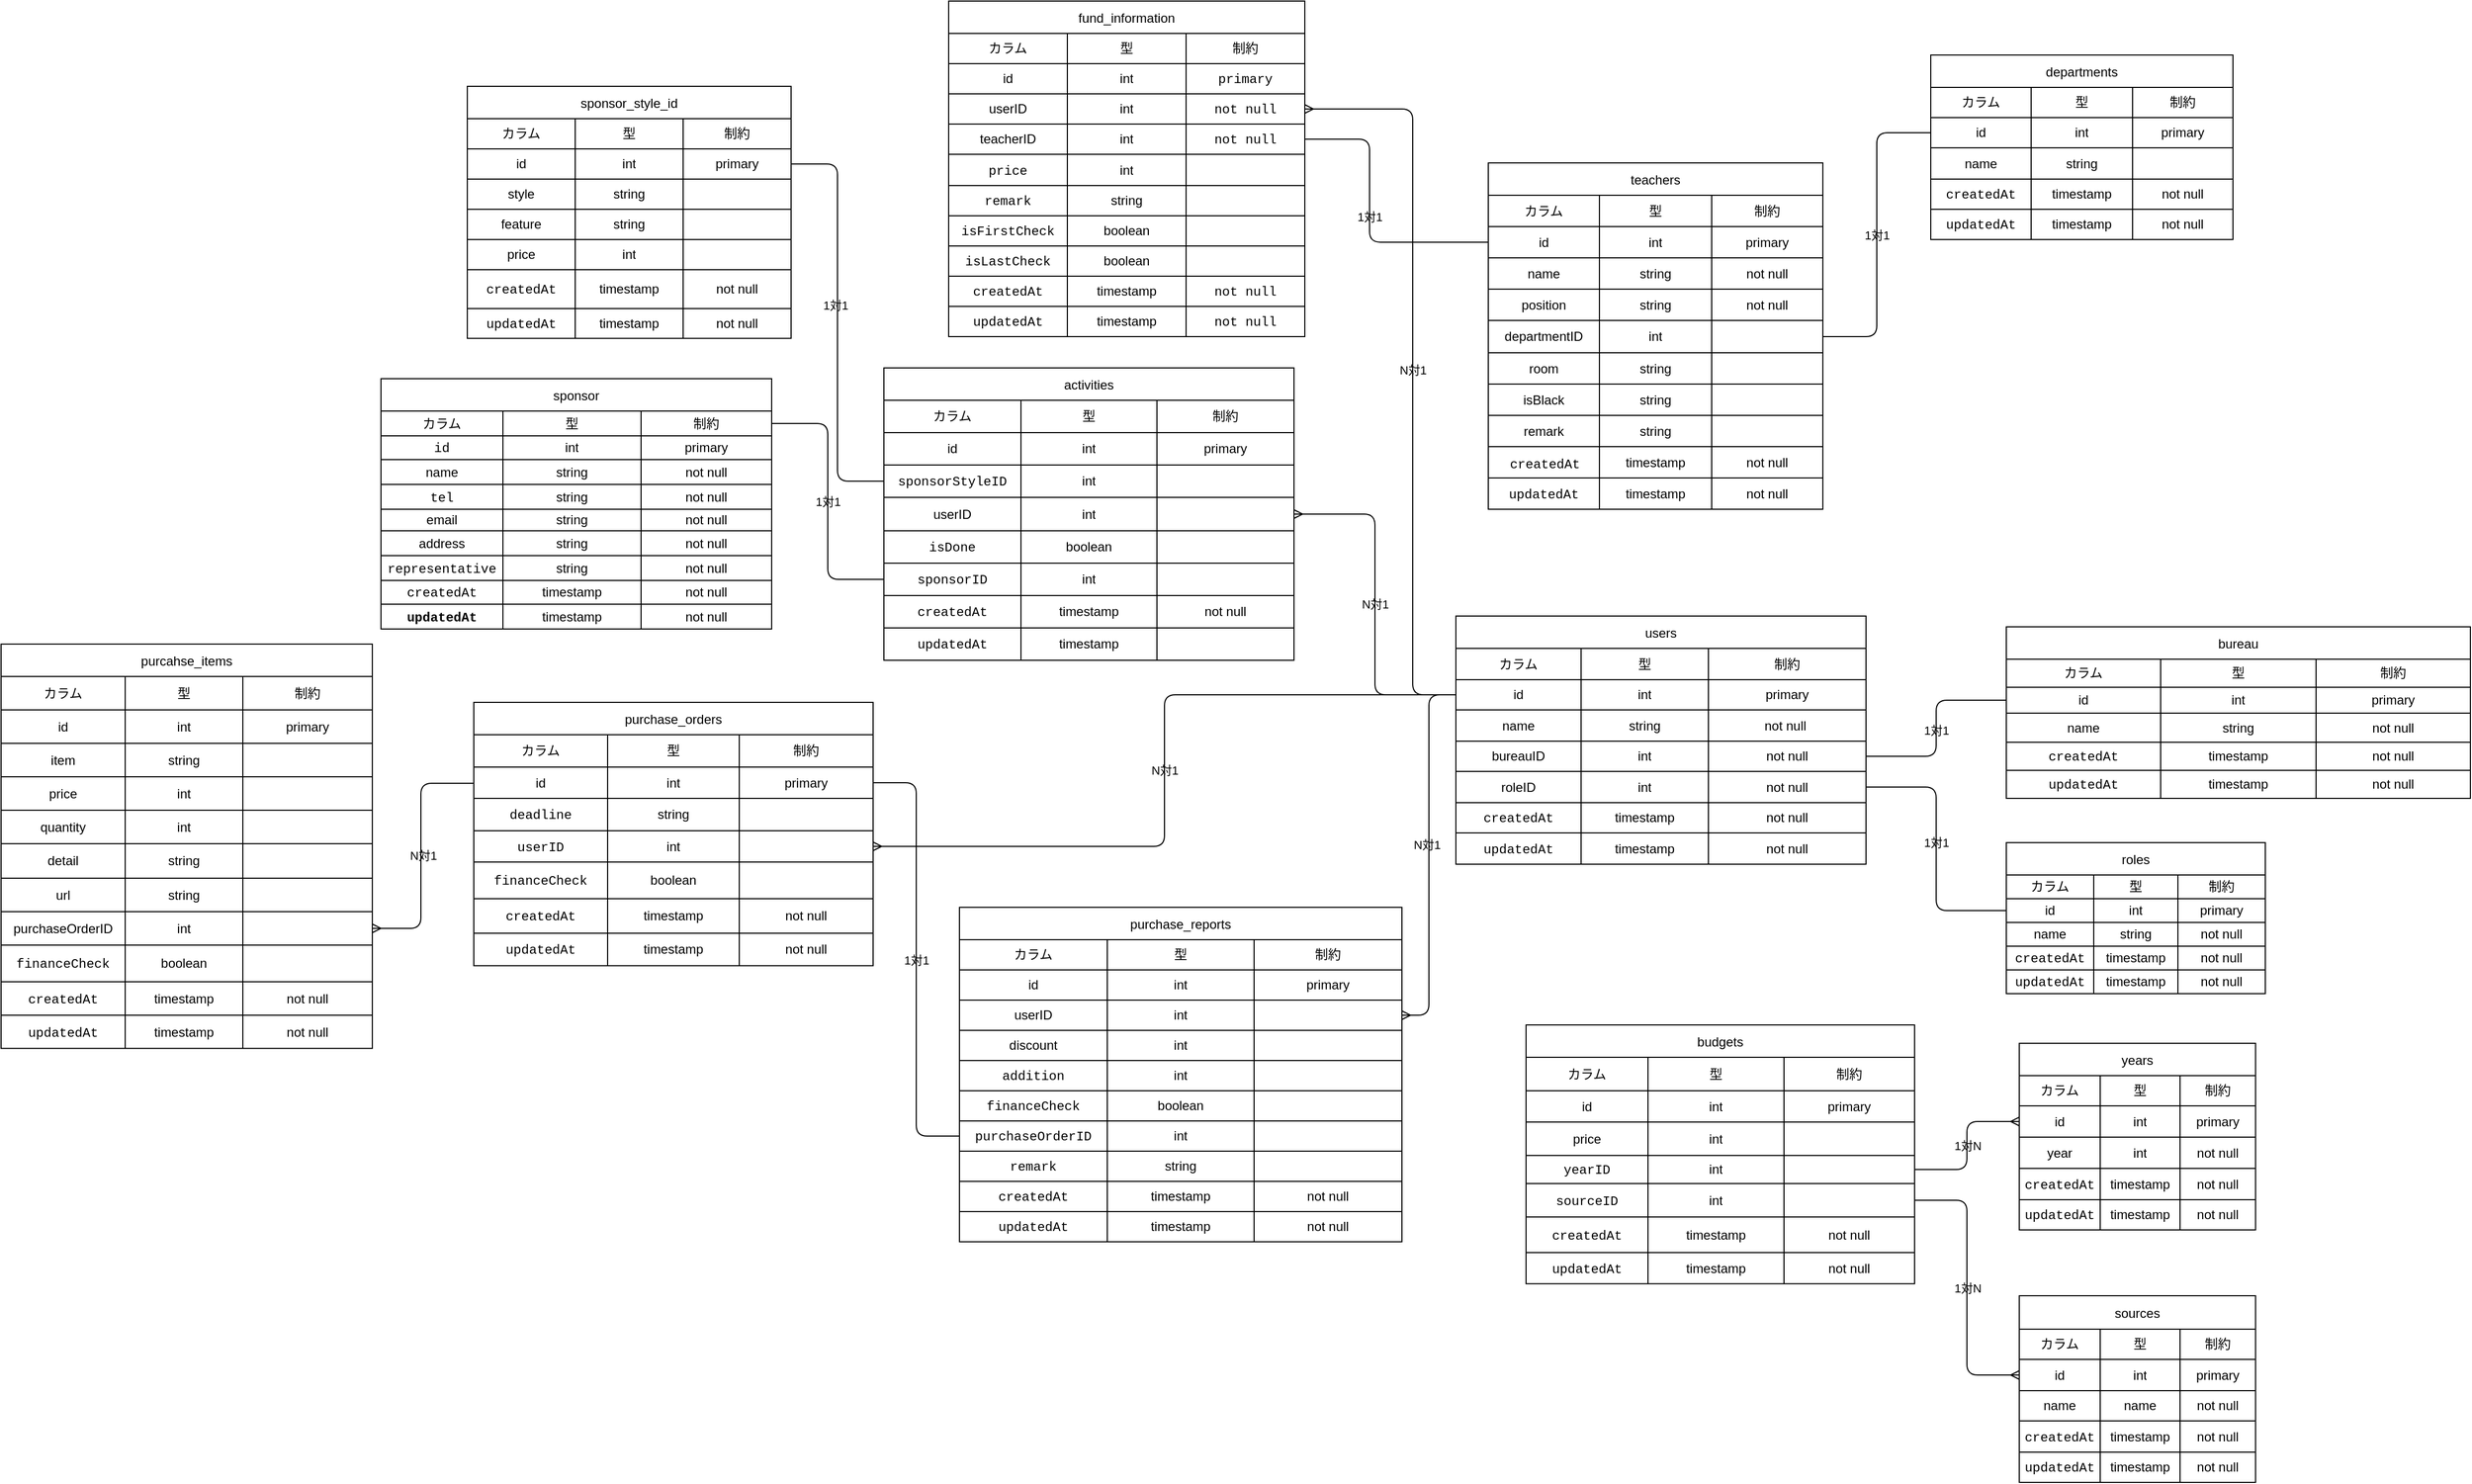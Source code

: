 <mxfile>
    <diagram id="_8Ib1XkCEnbv-8ync1q-" name="ページ1">
        <mxGraphModel dx="697" dy="250" grid="0" gridSize="39" guides="1" tooltips="1" connect="1" arrows="1" fold="1" page="1" pageScale="1" pageWidth="3300" pageHeight="4681" math="0" shadow="0">
            <root>
                <mxCell id="6VuhM4XT6q3mWw3kNoI1-0"/>
                <mxCell id="6VuhM4XT6q3mWw3kNoI1-1" parent="6VuhM4XT6q3mWw3kNoI1-0"/>
                <mxCell id="axgaQE1IH_umbZ5cLaG9-0" value="activities" style="shape=table;startSize=30;container=1;collapsible=0;childLayout=tableLayout;fontColor=default;labelBackgroundColor=none;" parent="6VuhM4XT6q3mWw3kNoI1-1" vertex="1">
                    <mxGeometry x="880" y="940" width="380" height="271" as="geometry"/>
                </mxCell>
                <mxCell id="axgaQE1IH_umbZ5cLaG9-1" value="" style="shape=partialRectangle;collapsible=0;dropTarget=0;pointerEvents=0;fillColor=none;top=0;left=0;bottom=0;right=0;points=[[0,0.5],[1,0.5]];portConstraint=eastwest;fontColor=default;labelBackgroundColor=none;" parent="axgaQE1IH_umbZ5cLaG9-0" vertex="1">
                    <mxGeometry y="30" width="380" height="30" as="geometry"/>
                </mxCell>
                <mxCell id="axgaQE1IH_umbZ5cLaG9-2" value="カラム" style="shape=partialRectangle;html=1;whiteSpace=wrap;connectable=0;overflow=hidden;fillColor=none;top=0;left=0;bottom=0;right=0;pointerEvents=1;fontColor=default;labelBackgroundColor=none;" parent="axgaQE1IH_umbZ5cLaG9-1" vertex="1">
                    <mxGeometry width="127" height="30" as="geometry">
                        <mxRectangle width="127" height="30" as="alternateBounds"/>
                    </mxGeometry>
                </mxCell>
                <mxCell id="axgaQE1IH_umbZ5cLaG9-3" value="型" style="shape=partialRectangle;html=1;whiteSpace=wrap;connectable=0;overflow=hidden;fillColor=none;top=0;left=0;bottom=0;right=0;pointerEvents=1;fontColor=default;labelBackgroundColor=none;" parent="axgaQE1IH_umbZ5cLaG9-1" vertex="1">
                    <mxGeometry x="127" width="126" height="30" as="geometry">
                        <mxRectangle width="126" height="30" as="alternateBounds"/>
                    </mxGeometry>
                </mxCell>
                <mxCell id="axgaQE1IH_umbZ5cLaG9-4" value="制約" style="shape=partialRectangle;html=1;whiteSpace=wrap;connectable=0;overflow=hidden;fillColor=none;top=0;left=0;bottom=0;right=0;pointerEvents=1;fontColor=default;labelBackgroundColor=none;" parent="axgaQE1IH_umbZ5cLaG9-1" vertex="1">
                    <mxGeometry x="253" width="127" height="30" as="geometry">
                        <mxRectangle width="127" height="30" as="alternateBounds"/>
                    </mxGeometry>
                </mxCell>
                <mxCell id="axgaQE1IH_umbZ5cLaG9-5" value="" style="shape=partialRectangle;collapsible=0;dropTarget=0;pointerEvents=0;fillColor=none;top=0;left=0;bottom=0;right=0;points=[[0,0.5],[1,0.5]];portConstraint=eastwest;fontColor=default;labelBackgroundColor=none;" parent="axgaQE1IH_umbZ5cLaG9-0" vertex="1">
                    <mxGeometry y="60" width="380" height="30" as="geometry"/>
                </mxCell>
                <mxCell id="axgaQE1IH_umbZ5cLaG9-6" value="id" style="shape=partialRectangle;html=1;whiteSpace=wrap;connectable=0;overflow=hidden;fillColor=none;top=0;left=0;bottom=0;right=0;pointerEvents=1;fontColor=default;labelBackgroundColor=none;" parent="axgaQE1IH_umbZ5cLaG9-5" vertex="1">
                    <mxGeometry width="127" height="30" as="geometry">
                        <mxRectangle width="127" height="30" as="alternateBounds"/>
                    </mxGeometry>
                </mxCell>
                <mxCell id="axgaQE1IH_umbZ5cLaG9-7" value="int" style="shape=partialRectangle;html=1;whiteSpace=wrap;connectable=0;overflow=hidden;fillColor=none;top=0;left=0;bottom=0;right=0;pointerEvents=1;fontColor=default;labelBackgroundColor=none;" parent="axgaQE1IH_umbZ5cLaG9-5" vertex="1">
                    <mxGeometry x="127" width="126" height="30" as="geometry">
                        <mxRectangle width="126" height="30" as="alternateBounds"/>
                    </mxGeometry>
                </mxCell>
                <mxCell id="axgaQE1IH_umbZ5cLaG9-8" value="primary" style="shape=partialRectangle;html=1;whiteSpace=wrap;connectable=0;overflow=hidden;fillColor=none;top=0;left=0;bottom=0;right=0;pointerEvents=1;fontColor=default;labelBackgroundColor=none;" parent="axgaQE1IH_umbZ5cLaG9-5" vertex="1">
                    <mxGeometry x="253" width="127" height="30" as="geometry">
                        <mxRectangle width="127" height="30" as="alternateBounds"/>
                    </mxGeometry>
                </mxCell>
                <mxCell id="axgaQE1IH_umbZ5cLaG9-9" value="" style="shape=partialRectangle;collapsible=0;dropTarget=0;pointerEvents=0;fillColor=none;top=0;left=0;bottom=0;right=0;points=[[0,0.5],[1,0.5]];portConstraint=eastwest;fontColor=default;labelBackgroundColor=none;" parent="axgaQE1IH_umbZ5cLaG9-0" vertex="1">
                    <mxGeometry y="90" width="380" height="30" as="geometry"/>
                </mxCell>
                <mxCell id="axgaQE1IH_umbZ5cLaG9-10" value="&lt;div style=&quot;font-family: &amp;#34;menlo&amp;#34; , &amp;#34;monaco&amp;#34; , &amp;#34;courier new&amp;#34; , monospace ; line-height: 18px&quot;&gt;sponsorStyleID&lt;/div&gt;" style="shape=partialRectangle;html=1;whiteSpace=wrap;connectable=0;overflow=hidden;fillColor=none;top=0;left=0;bottom=0;right=0;pointerEvents=1;fontColor=default;labelBackgroundColor=none;" parent="axgaQE1IH_umbZ5cLaG9-9" vertex="1">
                    <mxGeometry width="127" height="30" as="geometry">
                        <mxRectangle width="127" height="30" as="alternateBounds"/>
                    </mxGeometry>
                </mxCell>
                <mxCell id="axgaQE1IH_umbZ5cLaG9-11" value="int" style="shape=partialRectangle;html=1;whiteSpace=wrap;connectable=0;overflow=hidden;fillColor=none;top=0;left=0;bottom=0;right=0;pointerEvents=1;fontColor=default;labelBackgroundColor=none;" parent="axgaQE1IH_umbZ5cLaG9-9" vertex="1">
                    <mxGeometry x="127" width="126" height="30" as="geometry">
                        <mxRectangle width="126" height="30" as="alternateBounds"/>
                    </mxGeometry>
                </mxCell>
                <mxCell id="axgaQE1IH_umbZ5cLaG9-12" value="" style="shape=partialRectangle;html=1;whiteSpace=wrap;connectable=0;overflow=hidden;fillColor=none;top=0;left=0;bottom=0;right=0;pointerEvents=1;fontColor=default;labelBackgroundColor=none;" parent="axgaQE1IH_umbZ5cLaG9-9" vertex="1">
                    <mxGeometry x="253" width="127" height="30" as="geometry">
                        <mxRectangle width="127" height="30" as="alternateBounds"/>
                    </mxGeometry>
                </mxCell>
                <mxCell id="axgaQE1IH_umbZ5cLaG9-13" value="" style="shape=partialRectangle;collapsible=0;dropTarget=0;pointerEvents=0;fillColor=none;top=0;left=0;bottom=0;right=0;points=[[0,0.5],[1,0.5]];portConstraint=eastwest;fontColor=default;labelBackgroundColor=none;" parent="axgaQE1IH_umbZ5cLaG9-0" vertex="1">
                    <mxGeometry y="120" width="380" height="31" as="geometry"/>
                </mxCell>
                <mxCell id="axgaQE1IH_umbZ5cLaG9-14" value="userID" style="shape=partialRectangle;html=1;whiteSpace=wrap;connectable=0;overflow=hidden;fillColor=none;top=0;left=0;bottom=0;right=0;pointerEvents=1;fontColor=default;labelBackgroundColor=none;" parent="axgaQE1IH_umbZ5cLaG9-13" vertex="1">
                    <mxGeometry width="127" height="31" as="geometry">
                        <mxRectangle width="127" height="31" as="alternateBounds"/>
                    </mxGeometry>
                </mxCell>
                <mxCell id="axgaQE1IH_umbZ5cLaG9-15" value="int" style="shape=partialRectangle;html=1;whiteSpace=wrap;connectable=0;overflow=hidden;fillColor=none;top=0;left=0;bottom=0;right=0;pointerEvents=1;fontColor=default;labelBackgroundColor=none;" parent="axgaQE1IH_umbZ5cLaG9-13" vertex="1">
                    <mxGeometry x="127" width="126" height="31" as="geometry">
                        <mxRectangle width="126" height="31" as="alternateBounds"/>
                    </mxGeometry>
                </mxCell>
                <mxCell id="axgaQE1IH_umbZ5cLaG9-16" value="" style="shape=partialRectangle;html=1;whiteSpace=wrap;connectable=0;overflow=hidden;fillColor=none;top=0;left=0;bottom=0;right=0;pointerEvents=1;fontColor=default;labelBackgroundColor=none;" parent="axgaQE1IH_umbZ5cLaG9-13" vertex="1">
                    <mxGeometry x="253" width="127" height="31" as="geometry">
                        <mxRectangle width="127" height="31" as="alternateBounds"/>
                    </mxGeometry>
                </mxCell>
                <mxCell id="axgaQE1IH_umbZ5cLaG9-17" value="" style="shape=partialRectangle;collapsible=0;dropTarget=0;pointerEvents=0;fillColor=none;top=0;left=0;bottom=0;right=0;points=[[0,0.5],[1,0.5]];portConstraint=eastwest;fontColor=default;labelBackgroundColor=none;" parent="axgaQE1IH_umbZ5cLaG9-0" vertex="1">
                    <mxGeometry y="151" width="380" height="30" as="geometry"/>
                </mxCell>
                <mxCell id="axgaQE1IH_umbZ5cLaG9-18" value="&lt;div style=&quot;font-family: &amp;#34;menlo&amp;#34; , &amp;#34;monaco&amp;#34; , &amp;#34;courier new&amp;#34; , monospace ; font-weight: normal ; font-size: 12px ; line-height: 18px&quot;&gt;&lt;div&gt;&lt;span&gt;isDone&lt;/span&gt;&lt;/div&gt;&lt;/div&gt;" style="shape=partialRectangle;html=1;whiteSpace=wrap;connectable=0;overflow=hidden;fillColor=none;top=0;left=0;bottom=0;right=0;pointerEvents=1;fontColor=default;labelBackgroundColor=none;" parent="axgaQE1IH_umbZ5cLaG9-17" vertex="1">
                    <mxGeometry width="127" height="30" as="geometry">
                        <mxRectangle width="127" height="30" as="alternateBounds"/>
                    </mxGeometry>
                </mxCell>
                <mxCell id="axgaQE1IH_umbZ5cLaG9-19" value="boolean" style="shape=partialRectangle;html=1;whiteSpace=wrap;connectable=0;overflow=hidden;fillColor=none;top=0;left=0;bottom=0;right=0;pointerEvents=1;fontColor=default;labelBackgroundColor=none;" parent="axgaQE1IH_umbZ5cLaG9-17" vertex="1">
                    <mxGeometry x="127" width="126" height="30" as="geometry">
                        <mxRectangle width="126" height="30" as="alternateBounds"/>
                    </mxGeometry>
                </mxCell>
                <mxCell id="axgaQE1IH_umbZ5cLaG9-20" value="" style="shape=partialRectangle;html=1;whiteSpace=wrap;connectable=0;overflow=hidden;fillColor=none;top=0;left=0;bottom=0;right=0;pointerEvents=1;fontColor=default;labelBackgroundColor=none;" parent="axgaQE1IH_umbZ5cLaG9-17" vertex="1">
                    <mxGeometry x="253" width="127" height="30" as="geometry">
                        <mxRectangle width="127" height="30" as="alternateBounds"/>
                    </mxGeometry>
                </mxCell>
                <mxCell id="axgaQE1IH_umbZ5cLaG9-21" value="" style="shape=partialRectangle;collapsible=0;dropTarget=0;pointerEvents=0;fillColor=none;top=0;left=0;bottom=0;right=0;points=[[0,0.5],[1,0.5]];portConstraint=eastwest;fontColor=default;labelBackgroundColor=none;" parent="axgaQE1IH_umbZ5cLaG9-0" vertex="1">
                    <mxGeometry y="181" width="380" height="30" as="geometry"/>
                </mxCell>
                <mxCell id="axgaQE1IH_umbZ5cLaG9-22" value="&lt;div style=&quot;font-family: &amp;#34;menlo&amp;#34; , &amp;#34;monaco&amp;#34; , &amp;#34;courier new&amp;#34; , monospace ; font-weight: normal ; font-size: 12px ; line-height: 18px&quot;&gt;&lt;div&gt;&lt;span&gt;sponsorID&lt;/span&gt;&lt;/div&gt;&lt;/div&gt;" style="shape=partialRectangle;html=1;whiteSpace=wrap;connectable=0;overflow=hidden;fillColor=none;top=0;left=0;bottom=0;right=0;pointerEvents=1;fontColor=default;labelBackgroundColor=none;" parent="axgaQE1IH_umbZ5cLaG9-21" vertex="1">
                    <mxGeometry width="127" height="30" as="geometry">
                        <mxRectangle width="127" height="30" as="alternateBounds"/>
                    </mxGeometry>
                </mxCell>
                <mxCell id="axgaQE1IH_umbZ5cLaG9-23" value="int" style="shape=partialRectangle;html=1;whiteSpace=wrap;connectable=0;overflow=hidden;fillColor=none;top=0;left=0;bottom=0;right=0;pointerEvents=1;fontColor=default;labelBackgroundColor=none;" parent="axgaQE1IH_umbZ5cLaG9-21" vertex="1">
                    <mxGeometry x="127" width="126" height="30" as="geometry">
                        <mxRectangle width="126" height="30" as="alternateBounds"/>
                    </mxGeometry>
                </mxCell>
                <mxCell id="axgaQE1IH_umbZ5cLaG9-24" value="" style="shape=partialRectangle;html=1;whiteSpace=wrap;connectable=0;overflow=hidden;fillColor=none;top=0;left=0;bottom=0;right=0;pointerEvents=1;fontColor=default;labelBackgroundColor=none;" parent="axgaQE1IH_umbZ5cLaG9-21" vertex="1">
                    <mxGeometry x="253" width="127" height="30" as="geometry">
                        <mxRectangle width="127" height="30" as="alternateBounds"/>
                    </mxGeometry>
                </mxCell>
                <mxCell id="axgaQE1IH_umbZ5cLaG9-25" value="" style="shape=partialRectangle;collapsible=0;dropTarget=0;pointerEvents=0;fillColor=none;top=0;left=0;bottom=0;right=0;points=[[0,0.5],[1,0.5]];portConstraint=eastwest;fontColor=default;labelBackgroundColor=none;" parent="axgaQE1IH_umbZ5cLaG9-0" vertex="1">
                    <mxGeometry y="211" width="380" height="30" as="geometry"/>
                </mxCell>
                <mxCell id="axgaQE1IH_umbZ5cLaG9-26" value="&lt;meta charset=&quot;utf-8&quot;&gt;&lt;span style=&quot;font-family: menlo, monaco, &amp;quot;courier new&amp;quot;, monospace; font-size: 12px; font-style: normal; font-weight: 400; letter-spacing: normal; text-align: center; text-indent: 0px; text-transform: none; word-spacing: 0px; display: inline; float: none;&quot;&gt;createdAt&lt;/span&gt;" style="shape=partialRectangle;html=1;whiteSpace=wrap;connectable=0;overflow=hidden;fillColor=none;top=0;left=0;bottom=0;right=0;pointerEvents=1;fontColor=default;labelBackgroundColor=none;" parent="axgaQE1IH_umbZ5cLaG9-25" vertex="1">
                    <mxGeometry width="127" height="30" as="geometry">
                        <mxRectangle width="127" height="30" as="alternateBounds"/>
                    </mxGeometry>
                </mxCell>
                <mxCell id="axgaQE1IH_umbZ5cLaG9-27" value="timestamp" style="shape=partialRectangle;html=1;whiteSpace=wrap;connectable=0;overflow=hidden;fillColor=none;top=0;left=0;bottom=0;right=0;pointerEvents=1;fontColor=default;labelBackgroundColor=none;" parent="axgaQE1IH_umbZ5cLaG9-25" vertex="1">
                    <mxGeometry x="127" width="126" height="30" as="geometry">
                        <mxRectangle width="126" height="30" as="alternateBounds"/>
                    </mxGeometry>
                </mxCell>
                <mxCell id="axgaQE1IH_umbZ5cLaG9-28" value="not null" style="shape=partialRectangle;html=1;whiteSpace=wrap;connectable=0;overflow=hidden;fillColor=none;top=0;left=0;bottom=0;right=0;pointerEvents=1;fontColor=default;labelBackgroundColor=none;" parent="axgaQE1IH_umbZ5cLaG9-25" vertex="1">
                    <mxGeometry x="253" width="127" height="30" as="geometry">
                        <mxRectangle width="127" height="30" as="alternateBounds"/>
                    </mxGeometry>
                </mxCell>
                <mxCell id="axgaQE1IH_umbZ5cLaG9-29" value="" style="shape=partialRectangle;collapsible=0;dropTarget=0;pointerEvents=0;fillColor=none;top=0;left=0;bottom=0;right=0;points=[[0,0.5],[1,0.5]];portConstraint=eastwest;fontColor=default;labelBackgroundColor=none;" parent="axgaQE1IH_umbZ5cLaG9-0" vertex="1">
                    <mxGeometry y="241" width="380" height="30" as="geometry"/>
                </mxCell>
                <mxCell id="axgaQE1IH_umbZ5cLaG9-30" value="&lt;meta charset=&quot;utf-8&quot;&gt;&lt;span style=&quot;font-family: menlo, monaco, &amp;quot;courier new&amp;quot;, monospace; font-size: 12px; font-style: normal; font-weight: 400; letter-spacing: normal; text-align: center; text-indent: 0px; text-transform: none; word-spacing: 0px; display: inline; float: none;&quot;&gt;updatedAt&lt;/span&gt;" style="shape=partialRectangle;html=1;whiteSpace=wrap;connectable=0;overflow=hidden;fillColor=none;top=0;left=0;bottom=0;right=0;pointerEvents=1;fontColor=default;labelBackgroundColor=none;" parent="axgaQE1IH_umbZ5cLaG9-29" vertex="1">
                    <mxGeometry width="127" height="30" as="geometry">
                        <mxRectangle width="127" height="30" as="alternateBounds"/>
                    </mxGeometry>
                </mxCell>
                <mxCell id="axgaQE1IH_umbZ5cLaG9-31" value="timestamp" style="shape=partialRectangle;html=1;whiteSpace=wrap;connectable=0;overflow=hidden;fillColor=none;top=0;left=0;bottom=0;right=0;pointerEvents=1;fontColor=default;labelBackgroundColor=none;" parent="axgaQE1IH_umbZ5cLaG9-29" vertex="1">
                    <mxGeometry x="127" width="126" height="30" as="geometry">
                        <mxRectangle width="126" height="30" as="alternateBounds"/>
                    </mxGeometry>
                </mxCell>
                <mxCell id="axgaQE1IH_umbZ5cLaG9-32" value="" style="shape=partialRectangle;html=1;whiteSpace=wrap;connectable=0;overflow=hidden;fillColor=none;top=0;left=0;bottom=0;right=0;pointerEvents=1;fontColor=default;labelBackgroundColor=none;" parent="axgaQE1IH_umbZ5cLaG9-29" vertex="1">
                    <mxGeometry x="253" width="127" height="30" as="geometry">
                        <mxRectangle width="127" height="30" as="alternateBounds"/>
                    </mxGeometry>
                </mxCell>
                <mxCell id="axgaQE1IH_umbZ5cLaG9-33" value="budgets" style="shape=table;startSize=30;container=1;collapsible=0;childLayout=tableLayout;fontColor=default;labelBackgroundColor=none;" parent="6VuhM4XT6q3mWw3kNoI1-1" vertex="1">
                    <mxGeometry x="1475" y="1549" width="360" height="239.852" as="geometry"/>
                </mxCell>
                <mxCell id="axgaQE1IH_umbZ5cLaG9-34" value="" style="shape=partialRectangle;collapsible=0;dropTarget=0;pointerEvents=0;fillColor=none;top=0;left=0;bottom=0;right=0;points=[[0,0.5],[1,0.5]];portConstraint=eastwest;fontColor=default;labelBackgroundColor=none;" parent="axgaQE1IH_umbZ5cLaG9-33" vertex="1">
                    <mxGeometry y="30" width="360" height="31" as="geometry"/>
                </mxCell>
                <mxCell id="axgaQE1IH_umbZ5cLaG9-35" value="カラム" style="shape=partialRectangle;html=1;whiteSpace=wrap;connectable=0;overflow=hidden;fillColor=none;top=0;left=0;bottom=0;right=0;pointerEvents=1;fontColor=default;labelBackgroundColor=none;" parent="axgaQE1IH_umbZ5cLaG9-34" vertex="1">
                    <mxGeometry width="113" height="31" as="geometry">
                        <mxRectangle width="113" height="31" as="alternateBounds"/>
                    </mxGeometry>
                </mxCell>
                <mxCell id="axgaQE1IH_umbZ5cLaG9-36" value="型" style="shape=partialRectangle;html=1;whiteSpace=wrap;connectable=0;overflow=hidden;fillColor=none;top=0;left=0;bottom=0;right=0;pointerEvents=1;fontColor=default;labelBackgroundColor=none;" parent="axgaQE1IH_umbZ5cLaG9-34" vertex="1">
                    <mxGeometry x="113" width="126" height="31" as="geometry">
                        <mxRectangle width="126" height="31" as="alternateBounds"/>
                    </mxGeometry>
                </mxCell>
                <mxCell id="axgaQE1IH_umbZ5cLaG9-37" value="制約" style="shape=partialRectangle;html=1;whiteSpace=wrap;connectable=0;overflow=hidden;fillColor=none;top=0;left=0;bottom=0;right=0;pointerEvents=1;fontColor=default;labelBackgroundColor=none;" parent="axgaQE1IH_umbZ5cLaG9-34" vertex="1">
                    <mxGeometry x="239" width="121" height="31" as="geometry">
                        <mxRectangle width="121" height="31" as="alternateBounds"/>
                    </mxGeometry>
                </mxCell>
                <mxCell id="axgaQE1IH_umbZ5cLaG9-38" value="" style="shape=partialRectangle;collapsible=0;dropTarget=0;pointerEvents=0;fillColor=none;top=0;left=0;bottom=0;right=0;points=[[0,0.5],[1,0.5]];portConstraint=eastwest;fontColor=default;labelBackgroundColor=none;" parent="axgaQE1IH_umbZ5cLaG9-33" vertex="1">
                    <mxGeometry y="61" width="360" height="29" as="geometry"/>
                </mxCell>
                <mxCell id="axgaQE1IH_umbZ5cLaG9-39" value="&lt;span&gt;id&lt;/span&gt;" style="shape=partialRectangle;html=1;whiteSpace=wrap;connectable=0;overflow=hidden;fillColor=none;top=0;left=0;bottom=0;right=0;pointerEvents=1;fontColor=default;labelBackgroundColor=none;" parent="axgaQE1IH_umbZ5cLaG9-38" vertex="1">
                    <mxGeometry width="113" height="29" as="geometry">
                        <mxRectangle width="113" height="29" as="alternateBounds"/>
                    </mxGeometry>
                </mxCell>
                <mxCell id="axgaQE1IH_umbZ5cLaG9-40" value="int" style="shape=partialRectangle;html=1;whiteSpace=wrap;connectable=0;overflow=hidden;fillColor=none;top=0;left=0;bottom=0;right=0;pointerEvents=1;fontColor=default;labelBackgroundColor=none;" parent="axgaQE1IH_umbZ5cLaG9-38" vertex="1">
                    <mxGeometry x="113" width="126" height="29" as="geometry">
                        <mxRectangle width="126" height="29" as="alternateBounds"/>
                    </mxGeometry>
                </mxCell>
                <mxCell id="axgaQE1IH_umbZ5cLaG9-41" value="primary" style="shape=partialRectangle;html=1;whiteSpace=wrap;connectable=0;overflow=hidden;fillColor=none;top=0;left=0;bottom=0;right=0;pointerEvents=1;fontColor=default;labelBackgroundColor=none;" parent="axgaQE1IH_umbZ5cLaG9-38" vertex="1">
                    <mxGeometry x="239" width="121" height="29" as="geometry">
                        <mxRectangle width="121" height="29" as="alternateBounds"/>
                    </mxGeometry>
                </mxCell>
                <mxCell id="axgaQE1IH_umbZ5cLaG9-42" value="" style="shape=partialRectangle;collapsible=0;dropTarget=0;pointerEvents=0;fillColor=none;top=0;left=0;bottom=0;right=0;points=[[0,0.5],[1,0.5]];portConstraint=eastwest;fontColor=default;labelBackgroundColor=none;" parent="axgaQE1IH_umbZ5cLaG9-33" vertex="1">
                    <mxGeometry y="90" width="360" height="31" as="geometry"/>
                </mxCell>
                <mxCell id="axgaQE1IH_umbZ5cLaG9-43" value="&lt;div style=&quot;font-family: menlo, monaco, &amp;quot;courier new&amp;quot;, monospace; line-height: 18px;&quot;&gt;&lt;span style=&quot;font-family: helvetica;&quot;&gt;price&lt;/span&gt;&lt;br&gt;&lt;/div&gt;" style="shape=partialRectangle;html=1;whiteSpace=wrap;connectable=0;overflow=hidden;fillColor=none;top=0;left=0;bottom=0;right=0;pointerEvents=1;fontColor=default;labelBackgroundColor=none;" parent="axgaQE1IH_umbZ5cLaG9-42" vertex="1">
                    <mxGeometry width="113" height="31" as="geometry">
                        <mxRectangle width="113" height="31" as="alternateBounds"/>
                    </mxGeometry>
                </mxCell>
                <mxCell id="axgaQE1IH_umbZ5cLaG9-44" value="int" style="shape=partialRectangle;html=1;whiteSpace=wrap;connectable=0;overflow=hidden;fillColor=none;top=0;left=0;bottom=0;right=0;pointerEvents=1;fontColor=default;labelBackgroundColor=none;" parent="axgaQE1IH_umbZ5cLaG9-42" vertex="1">
                    <mxGeometry x="113" width="126" height="31" as="geometry">
                        <mxRectangle width="126" height="31" as="alternateBounds"/>
                    </mxGeometry>
                </mxCell>
                <mxCell id="axgaQE1IH_umbZ5cLaG9-45" value="" style="shape=partialRectangle;html=1;whiteSpace=wrap;connectable=0;overflow=hidden;fillColor=none;top=0;left=0;bottom=0;right=0;pointerEvents=1;fontColor=default;labelBackgroundColor=none;" parent="axgaQE1IH_umbZ5cLaG9-42" vertex="1">
                    <mxGeometry x="239" width="121" height="31" as="geometry">
                        <mxRectangle width="121" height="31" as="alternateBounds"/>
                    </mxGeometry>
                </mxCell>
                <mxCell id="axgaQE1IH_umbZ5cLaG9-46" value="" style="shape=partialRectangle;collapsible=0;dropTarget=0;pointerEvents=0;fillColor=none;top=0;left=0;bottom=0;right=0;points=[[0,0.5],[1,0.5]];portConstraint=eastwest;fontColor=default;labelBackgroundColor=none;" parent="axgaQE1IH_umbZ5cLaG9-33" vertex="1">
                    <mxGeometry y="121" width="360" height="26" as="geometry"/>
                </mxCell>
                <mxCell id="axgaQE1IH_umbZ5cLaG9-47" value="&lt;div style=&quot;font-family: &amp;#34;menlo&amp;#34; , &amp;#34;monaco&amp;#34; , &amp;#34;courier new&amp;#34; , monospace ; line-height: 18px&quot;&gt;yearID&lt;br&gt;&lt;/div&gt;" style="shape=partialRectangle;html=1;whiteSpace=wrap;connectable=0;overflow=hidden;fillColor=none;top=0;left=0;bottom=0;right=0;pointerEvents=1;fontColor=default;labelBackgroundColor=none;" parent="axgaQE1IH_umbZ5cLaG9-46" vertex="1">
                    <mxGeometry width="113" height="26" as="geometry">
                        <mxRectangle width="113" height="26" as="alternateBounds"/>
                    </mxGeometry>
                </mxCell>
                <mxCell id="axgaQE1IH_umbZ5cLaG9-48" value="int" style="shape=partialRectangle;html=1;whiteSpace=wrap;connectable=0;overflow=hidden;fillColor=none;top=0;left=0;bottom=0;right=0;pointerEvents=1;fontColor=default;labelBackgroundColor=none;" parent="axgaQE1IH_umbZ5cLaG9-46" vertex="1">
                    <mxGeometry x="113" width="126" height="26" as="geometry">
                        <mxRectangle width="126" height="26" as="alternateBounds"/>
                    </mxGeometry>
                </mxCell>
                <mxCell id="axgaQE1IH_umbZ5cLaG9-49" value="" style="shape=partialRectangle;html=1;whiteSpace=wrap;connectable=0;overflow=hidden;fillColor=none;top=0;left=0;bottom=0;right=0;pointerEvents=1;fontColor=default;labelBackgroundColor=none;" parent="axgaQE1IH_umbZ5cLaG9-46" vertex="1">
                    <mxGeometry x="239" width="121" height="26" as="geometry">
                        <mxRectangle width="121" height="26" as="alternateBounds"/>
                    </mxGeometry>
                </mxCell>
                <mxCell id="axgaQE1IH_umbZ5cLaG9-50" value="" style="shape=partialRectangle;collapsible=0;dropTarget=0;pointerEvents=0;fillColor=none;top=0;left=0;bottom=0;right=0;points=[[0,0.5],[1,0.5]];portConstraint=eastwest;fontColor=default;labelBackgroundColor=none;" parent="axgaQE1IH_umbZ5cLaG9-33" vertex="1">
                    <mxGeometry y="147" width="360" height="31" as="geometry"/>
                </mxCell>
                <mxCell id="axgaQE1IH_umbZ5cLaG9-51" value="&lt;div style=&quot;font-family: &amp;#34;menlo&amp;#34; , &amp;#34;monaco&amp;#34; , &amp;#34;courier new&amp;#34; , monospace ; line-height: 18px&quot;&gt;sourceID&lt;br&gt;&lt;/div&gt;" style="shape=partialRectangle;html=1;whiteSpace=wrap;connectable=0;overflow=hidden;fillColor=none;top=0;left=0;bottom=0;right=0;pointerEvents=1;fontColor=default;labelBackgroundColor=none;" parent="axgaQE1IH_umbZ5cLaG9-50" vertex="1">
                    <mxGeometry width="113" height="31" as="geometry">
                        <mxRectangle width="113" height="31" as="alternateBounds"/>
                    </mxGeometry>
                </mxCell>
                <mxCell id="axgaQE1IH_umbZ5cLaG9-52" value="int" style="shape=partialRectangle;html=1;whiteSpace=wrap;connectable=0;overflow=hidden;fillColor=none;top=0;left=0;bottom=0;right=0;pointerEvents=1;fontColor=default;labelBackgroundColor=none;" parent="axgaQE1IH_umbZ5cLaG9-50" vertex="1">
                    <mxGeometry x="113" width="126" height="31" as="geometry">
                        <mxRectangle width="126" height="31" as="alternateBounds"/>
                    </mxGeometry>
                </mxCell>
                <mxCell id="axgaQE1IH_umbZ5cLaG9-53" value="" style="shape=partialRectangle;html=1;whiteSpace=wrap;connectable=0;overflow=hidden;fillColor=none;top=0;left=0;bottom=0;right=0;pointerEvents=1;fontColor=default;labelBackgroundColor=none;" parent="axgaQE1IH_umbZ5cLaG9-50" vertex="1">
                    <mxGeometry x="239" width="121" height="31" as="geometry">
                        <mxRectangle width="121" height="31" as="alternateBounds"/>
                    </mxGeometry>
                </mxCell>
                <mxCell id="axgaQE1IH_umbZ5cLaG9-54" value="" style="shape=partialRectangle;collapsible=0;dropTarget=0;pointerEvents=0;fillColor=none;top=0;left=0;bottom=0;right=0;points=[[0,0.5],[1,0.5]];portConstraint=eastwest;fontColor=default;labelBackgroundColor=none;" parent="axgaQE1IH_umbZ5cLaG9-33" vertex="1">
                    <mxGeometry y="178" width="360" height="33" as="geometry"/>
                </mxCell>
                <mxCell id="axgaQE1IH_umbZ5cLaG9-55" value="&lt;meta charset=&quot;utf-8&quot;&gt;&lt;span style=&quot;font-family: menlo, monaco, &amp;quot;courier new&amp;quot;, monospace; font-size: 12px; font-style: normal; font-weight: 400; letter-spacing: normal; text-align: center; text-indent: 0px; text-transform: none; word-spacing: 0px; display: inline; float: none;&quot;&gt;createdAt&lt;/span&gt;" style="shape=partialRectangle;html=1;whiteSpace=wrap;connectable=0;overflow=hidden;fillColor=none;top=0;left=0;bottom=0;right=0;pointerEvents=1;fontColor=default;labelBackgroundColor=none;" parent="axgaQE1IH_umbZ5cLaG9-54" vertex="1">
                    <mxGeometry width="113" height="33" as="geometry">
                        <mxRectangle width="113" height="33" as="alternateBounds"/>
                    </mxGeometry>
                </mxCell>
                <mxCell id="axgaQE1IH_umbZ5cLaG9-56" value="timestamp" style="shape=partialRectangle;html=1;whiteSpace=wrap;connectable=0;overflow=hidden;fillColor=none;top=0;left=0;bottom=0;right=0;pointerEvents=1;fontColor=default;labelBackgroundColor=none;" parent="axgaQE1IH_umbZ5cLaG9-54" vertex="1">
                    <mxGeometry x="113" width="126" height="33" as="geometry">
                        <mxRectangle width="126" height="33" as="alternateBounds"/>
                    </mxGeometry>
                </mxCell>
                <mxCell id="axgaQE1IH_umbZ5cLaG9-57" value="not null" style="shape=partialRectangle;html=1;whiteSpace=wrap;connectable=0;overflow=hidden;fillColor=none;top=0;left=0;bottom=0;right=0;pointerEvents=1;fontColor=default;labelBackgroundColor=none;" parent="axgaQE1IH_umbZ5cLaG9-54" vertex="1">
                    <mxGeometry x="239" width="121" height="33" as="geometry">
                        <mxRectangle width="121" height="33" as="alternateBounds"/>
                    </mxGeometry>
                </mxCell>
                <mxCell id="axgaQE1IH_umbZ5cLaG9-58" value="" style="shape=partialRectangle;collapsible=0;dropTarget=0;pointerEvents=0;fillColor=none;top=0;left=0;bottom=0;right=0;points=[[0,0.5],[1,0.5]];portConstraint=eastwest;fontColor=default;labelBackgroundColor=none;" parent="axgaQE1IH_umbZ5cLaG9-33" vertex="1">
                    <mxGeometry y="211" width="360" height="29" as="geometry"/>
                </mxCell>
                <mxCell id="axgaQE1IH_umbZ5cLaG9-59" value="&lt;span style=&quot;font-family: menlo, monaco, &amp;quot;courier new&amp;quot;, monospace;&quot;&gt;updatedAt&lt;/span&gt;" style="shape=partialRectangle;html=1;whiteSpace=wrap;connectable=0;overflow=hidden;fillColor=none;top=0;left=0;bottom=0;right=0;pointerEvents=1;fontColor=default;labelBackgroundColor=none;" parent="axgaQE1IH_umbZ5cLaG9-58" vertex="1">
                    <mxGeometry width="113" height="29" as="geometry">
                        <mxRectangle width="113" height="29" as="alternateBounds"/>
                    </mxGeometry>
                </mxCell>
                <mxCell id="axgaQE1IH_umbZ5cLaG9-60" value="timestamp" style="shape=partialRectangle;html=1;whiteSpace=wrap;connectable=0;overflow=hidden;fillColor=none;top=0;left=0;bottom=0;right=0;pointerEvents=1;fontColor=default;labelBackgroundColor=none;" parent="axgaQE1IH_umbZ5cLaG9-58" vertex="1">
                    <mxGeometry x="113" width="126" height="29" as="geometry">
                        <mxRectangle width="126" height="29" as="alternateBounds"/>
                    </mxGeometry>
                </mxCell>
                <mxCell id="axgaQE1IH_umbZ5cLaG9-61" value="not null" style="shape=partialRectangle;html=1;whiteSpace=wrap;connectable=0;overflow=hidden;fillColor=none;top=0;left=0;bottom=0;right=0;pointerEvents=1;fontColor=default;labelBackgroundColor=none;" parent="axgaQE1IH_umbZ5cLaG9-58" vertex="1">
                    <mxGeometry x="239" width="121" height="29" as="geometry">
                        <mxRectangle width="121" height="29" as="alternateBounds"/>
                    </mxGeometry>
                </mxCell>
                <mxCell id="axgaQE1IH_umbZ5cLaG9-63" value="bureau" style="shape=table;startSize=30;container=1;collapsible=0;childLayout=tableLayout;fontColor=default;labelBackgroundColor=none;" parent="6VuhM4XT6q3mWw3kNoI1-1" vertex="1">
                    <mxGeometry x="1920" y="1180" width="430" height="159" as="geometry"/>
                </mxCell>
                <mxCell id="axgaQE1IH_umbZ5cLaG9-64" value="" style="shape=partialRectangle;collapsible=0;dropTarget=0;pointerEvents=0;fillColor=none;top=0;left=0;bottom=0;right=0;points=[[0,0.5],[1,0.5]];portConstraint=eastwest;fontColor=default;labelBackgroundColor=none;" parent="axgaQE1IH_umbZ5cLaG9-63" vertex="1">
                    <mxGeometry y="30" width="430" height="26" as="geometry"/>
                </mxCell>
                <mxCell id="axgaQE1IH_umbZ5cLaG9-65" value="カラム" style="shape=partialRectangle;html=1;whiteSpace=wrap;connectable=0;overflow=hidden;fillColor=none;top=0;left=0;bottom=0;right=0;pointerEvents=1;fontColor=default;labelBackgroundColor=none;" parent="axgaQE1IH_umbZ5cLaG9-64" vertex="1">
                    <mxGeometry width="143" height="26" as="geometry">
                        <mxRectangle width="143" height="26" as="alternateBounds"/>
                    </mxGeometry>
                </mxCell>
                <mxCell id="axgaQE1IH_umbZ5cLaG9-66" value="型" style="shape=partialRectangle;html=1;whiteSpace=wrap;connectable=0;overflow=hidden;fillColor=none;top=0;left=0;bottom=0;right=0;pointerEvents=1;fontColor=default;labelBackgroundColor=none;" parent="axgaQE1IH_umbZ5cLaG9-64" vertex="1">
                    <mxGeometry x="143" width="144" height="26" as="geometry">
                        <mxRectangle width="144" height="26" as="alternateBounds"/>
                    </mxGeometry>
                </mxCell>
                <mxCell id="axgaQE1IH_umbZ5cLaG9-67" value="制約" style="shape=partialRectangle;html=1;whiteSpace=wrap;connectable=0;overflow=hidden;fillColor=none;top=0;left=0;bottom=0;right=0;pointerEvents=1;fontColor=default;labelBackgroundColor=none;" parent="axgaQE1IH_umbZ5cLaG9-64" vertex="1">
                    <mxGeometry x="287" width="143" height="26" as="geometry">
                        <mxRectangle width="143" height="26" as="alternateBounds"/>
                    </mxGeometry>
                </mxCell>
                <mxCell id="axgaQE1IH_umbZ5cLaG9-68" value="" style="shape=partialRectangle;collapsible=0;dropTarget=0;pointerEvents=0;fillColor=none;top=0;left=0;bottom=0;right=0;points=[[0,0.5],[1,0.5]];portConstraint=eastwest;fontColor=default;labelBackgroundColor=none;" parent="axgaQE1IH_umbZ5cLaG9-63" vertex="1">
                    <mxGeometry y="56" width="430" height="24" as="geometry"/>
                </mxCell>
                <mxCell id="axgaQE1IH_umbZ5cLaG9-69" value="id" style="shape=partialRectangle;html=1;whiteSpace=wrap;connectable=0;overflow=hidden;fillColor=none;top=0;left=0;bottom=0;right=0;pointerEvents=1;fontColor=default;labelBackgroundColor=none;" parent="axgaQE1IH_umbZ5cLaG9-68" vertex="1">
                    <mxGeometry width="143" height="24" as="geometry">
                        <mxRectangle width="143" height="24" as="alternateBounds"/>
                    </mxGeometry>
                </mxCell>
                <mxCell id="axgaQE1IH_umbZ5cLaG9-70" value="int" style="shape=partialRectangle;html=1;whiteSpace=wrap;connectable=0;overflow=hidden;fillColor=none;top=0;left=0;bottom=0;right=0;pointerEvents=1;fontColor=default;labelBackgroundColor=none;" parent="axgaQE1IH_umbZ5cLaG9-68" vertex="1">
                    <mxGeometry x="143" width="144" height="24" as="geometry">
                        <mxRectangle width="144" height="24" as="alternateBounds"/>
                    </mxGeometry>
                </mxCell>
                <mxCell id="axgaQE1IH_umbZ5cLaG9-71" value="primary" style="shape=partialRectangle;html=1;whiteSpace=wrap;connectable=0;overflow=hidden;fillColor=none;top=0;left=0;bottom=0;right=0;pointerEvents=1;fontColor=default;labelBackgroundColor=none;" parent="axgaQE1IH_umbZ5cLaG9-68" vertex="1">
                    <mxGeometry x="287" width="143" height="24" as="geometry">
                        <mxRectangle width="143" height="24" as="alternateBounds"/>
                    </mxGeometry>
                </mxCell>
                <mxCell id="axgaQE1IH_umbZ5cLaG9-72" value="" style="shape=partialRectangle;collapsible=0;dropTarget=0;pointerEvents=0;fillColor=none;top=0;left=0;bottom=0;right=0;points=[[0,0.5],[1,0.5]];portConstraint=eastwest;fontColor=default;labelBackgroundColor=none;" parent="axgaQE1IH_umbZ5cLaG9-63" vertex="1">
                    <mxGeometry y="80" width="430" height="27" as="geometry"/>
                </mxCell>
                <mxCell id="axgaQE1IH_umbZ5cLaG9-73" value="name" style="shape=partialRectangle;html=1;whiteSpace=wrap;connectable=0;overflow=hidden;fillColor=none;top=0;left=0;bottom=0;right=0;pointerEvents=1;fontColor=default;labelBackgroundColor=none;" parent="axgaQE1IH_umbZ5cLaG9-72" vertex="1">
                    <mxGeometry width="143" height="27" as="geometry">
                        <mxRectangle width="143" height="27" as="alternateBounds"/>
                    </mxGeometry>
                </mxCell>
                <mxCell id="axgaQE1IH_umbZ5cLaG9-74" value="string" style="shape=partialRectangle;html=1;whiteSpace=wrap;connectable=0;overflow=hidden;fillColor=none;top=0;left=0;bottom=0;right=0;pointerEvents=1;fontColor=default;labelBackgroundColor=none;" parent="axgaQE1IH_umbZ5cLaG9-72" vertex="1">
                    <mxGeometry x="143" width="144" height="27" as="geometry">
                        <mxRectangle width="144" height="27" as="alternateBounds"/>
                    </mxGeometry>
                </mxCell>
                <mxCell id="axgaQE1IH_umbZ5cLaG9-75" value="not null" style="shape=partialRectangle;html=1;whiteSpace=wrap;connectable=0;overflow=hidden;fillColor=none;top=0;left=0;bottom=0;right=0;pointerEvents=1;fontColor=default;labelBackgroundColor=none;" parent="axgaQE1IH_umbZ5cLaG9-72" vertex="1">
                    <mxGeometry x="287" width="143" height="27" as="geometry">
                        <mxRectangle width="143" height="27" as="alternateBounds"/>
                    </mxGeometry>
                </mxCell>
                <mxCell id="axgaQE1IH_umbZ5cLaG9-76" value="" style="shape=partialRectangle;collapsible=0;dropTarget=0;pointerEvents=0;fillColor=none;top=0;left=0;bottom=0;right=0;points=[[0,0.5],[1,0.5]];portConstraint=eastwest;fontColor=default;labelBackgroundColor=none;" parent="axgaQE1IH_umbZ5cLaG9-63" vertex="1">
                    <mxGeometry y="107" width="430" height="26" as="geometry"/>
                </mxCell>
                <mxCell id="axgaQE1IH_umbZ5cLaG9-77" value="&lt;span style=&quot;font-family: menlo, monaco, &amp;quot;courier new&amp;quot;, monospace;&quot;&gt;createdAt&lt;/span&gt;" style="shape=partialRectangle;html=1;whiteSpace=wrap;connectable=0;overflow=hidden;fillColor=none;top=0;left=0;bottom=0;right=0;pointerEvents=1;fontColor=default;labelBackgroundColor=none;" parent="axgaQE1IH_umbZ5cLaG9-76" vertex="1">
                    <mxGeometry width="143" height="26" as="geometry">
                        <mxRectangle width="143" height="26" as="alternateBounds"/>
                    </mxGeometry>
                </mxCell>
                <mxCell id="axgaQE1IH_umbZ5cLaG9-78" value="timestamp" style="shape=partialRectangle;html=1;whiteSpace=wrap;connectable=0;overflow=hidden;fillColor=none;top=0;left=0;bottom=0;right=0;pointerEvents=1;fontColor=default;labelBackgroundColor=none;" parent="axgaQE1IH_umbZ5cLaG9-76" vertex="1">
                    <mxGeometry x="143" width="144" height="26" as="geometry">
                        <mxRectangle width="144" height="26" as="alternateBounds"/>
                    </mxGeometry>
                </mxCell>
                <mxCell id="axgaQE1IH_umbZ5cLaG9-79" value="not null" style="shape=partialRectangle;html=1;whiteSpace=wrap;connectable=0;overflow=hidden;fillColor=none;top=0;left=0;bottom=0;right=0;pointerEvents=1;fontColor=default;labelBackgroundColor=none;" parent="axgaQE1IH_umbZ5cLaG9-76" vertex="1">
                    <mxGeometry x="287" width="143" height="26" as="geometry">
                        <mxRectangle width="143" height="26" as="alternateBounds"/>
                    </mxGeometry>
                </mxCell>
                <mxCell id="axgaQE1IH_umbZ5cLaG9-80" value="" style="shape=partialRectangle;collapsible=0;dropTarget=0;pointerEvents=0;fillColor=none;top=0;left=0;bottom=0;right=0;points=[[0,0.5],[1,0.5]];portConstraint=eastwest;fontColor=default;labelBackgroundColor=none;" parent="axgaQE1IH_umbZ5cLaG9-63" vertex="1">
                    <mxGeometry y="133" width="430" height="26" as="geometry"/>
                </mxCell>
                <mxCell id="axgaQE1IH_umbZ5cLaG9-81" value="&lt;meta charset=&quot;utf-8&quot;&gt;&lt;span style=&quot;font-family: menlo, monaco, &amp;quot;courier new&amp;quot;, monospace; font-size: 12px; font-style: normal; font-weight: 400; letter-spacing: normal; text-align: center; text-indent: 0px; text-transform: none; word-spacing: 0px; display: inline; float: none;&quot;&gt;updatedAt&lt;/span&gt;" style="shape=partialRectangle;html=1;whiteSpace=wrap;connectable=0;overflow=hidden;fillColor=none;top=0;left=0;bottom=0;right=0;pointerEvents=1;fontColor=default;labelBackgroundColor=none;" parent="axgaQE1IH_umbZ5cLaG9-80" vertex="1">
                    <mxGeometry width="143" height="26" as="geometry">
                        <mxRectangle width="143" height="26" as="alternateBounds"/>
                    </mxGeometry>
                </mxCell>
                <mxCell id="axgaQE1IH_umbZ5cLaG9-82" value="timestamp" style="shape=partialRectangle;html=1;whiteSpace=wrap;connectable=0;overflow=hidden;fillColor=none;top=0;left=0;bottom=0;right=0;pointerEvents=1;fontColor=default;labelBackgroundColor=none;" parent="axgaQE1IH_umbZ5cLaG9-80" vertex="1">
                    <mxGeometry x="143" width="144" height="26" as="geometry">
                        <mxRectangle width="144" height="26" as="alternateBounds"/>
                    </mxGeometry>
                </mxCell>
                <mxCell id="axgaQE1IH_umbZ5cLaG9-83" value="not null" style="shape=partialRectangle;html=1;whiteSpace=wrap;connectable=0;overflow=hidden;fillColor=none;top=0;left=0;bottom=0;right=0;pointerEvents=1;fontColor=default;labelBackgroundColor=none;" parent="axgaQE1IH_umbZ5cLaG9-80" vertex="1">
                    <mxGeometry x="287" width="143" height="26" as="geometry">
                        <mxRectangle width="143" height="26" as="alternateBounds"/>
                    </mxGeometry>
                </mxCell>
                <mxCell id="axgaQE1IH_umbZ5cLaG9-126" value="users" style="shape=table;startSize=30;container=1;collapsible=0;childLayout=tableLayout;fontColor=default;labelBackgroundColor=none;" parent="6VuhM4XT6q3mWw3kNoI1-1" vertex="1">
                    <mxGeometry x="1410" y="1170" width="380" height="230" as="geometry"/>
                </mxCell>
                <mxCell id="axgaQE1IH_umbZ5cLaG9-127" value="" style="shape=partialRectangle;collapsible=0;dropTarget=0;pointerEvents=0;fillColor=none;top=0;left=0;bottom=0;right=0;points=[[0,0.5],[1,0.5]];portConstraint=eastwest;fontColor=default;labelBackgroundColor=none;" parent="axgaQE1IH_umbZ5cLaG9-126" vertex="1">
                    <mxGeometry y="30" width="380" height="29" as="geometry"/>
                </mxCell>
                <mxCell id="axgaQE1IH_umbZ5cLaG9-128" value="カラム" style="shape=partialRectangle;html=1;whiteSpace=wrap;connectable=0;overflow=hidden;fillColor=none;top=0;left=0;bottom=0;right=0;pointerEvents=1;fontColor=default;labelBackgroundColor=none;" parent="axgaQE1IH_umbZ5cLaG9-127" vertex="1">
                    <mxGeometry width="116" height="29" as="geometry">
                        <mxRectangle width="116" height="29" as="alternateBounds"/>
                    </mxGeometry>
                </mxCell>
                <mxCell id="axgaQE1IH_umbZ5cLaG9-129" value="型" style="shape=partialRectangle;html=1;whiteSpace=wrap;connectable=0;overflow=hidden;fillColor=none;top=0;left=0;bottom=0;right=0;pointerEvents=1;fontColor=default;labelBackgroundColor=none;" parent="axgaQE1IH_umbZ5cLaG9-127" vertex="1">
                    <mxGeometry x="116" width="118" height="29" as="geometry">
                        <mxRectangle width="118" height="29" as="alternateBounds"/>
                    </mxGeometry>
                </mxCell>
                <mxCell id="axgaQE1IH_umbZ5cLaG9-130" value="制約" style="shape=partialRectangle;html=1;whiteSpace=wrap;connectable=0;overflow=hidden;fillColor=none;top=0;left=0;bottom=0;right=0;pointerEvents=1;fontColor=default;labelBackgroundColor=none;" parent="axgaQE1IH_umbZ5cLaG9-127" vertex="1">
                    <mxGeometry x="234" width="146" height="29" as="geometry">
                        <mxRectangle width="146" height="29" as="alternateBounds"/>
                    </mxGeometry>
                </mxCell>
                <mxCell id="axgaQE1IH_umbZ5cLaG9-131" value="" style="shape=partialRectangle;collapsible=0;dropTarget=0;pointerEvents=0;fillColor=none;top=0;left=0;bottom=0;right=0;points=[[0,0.5],[1,0.5]];portConstraint=eastwest;fontColor=default;labelBackgroundColor=none;" parent="axgaQE1IH_umbZ5cLaG9-126" vertex="1">
                    <mxGeometry y="59" width="380" height="28" as="geometry"/>
                </mxCell>
                <mxCell id="axgaQE1IH_umbZ5cLaG9-132" value="id" style="shape=partialRectangle;html=1;whiteSpace=wrap;connectable=0;overflow=hidden;fillColor=none;top=0;left=0;bottom=0;right=0;pointerEvents=1;fontColor=default;labelBackgroundColor=none;" parent="axgaQE1IH_umbZ5cLaG9-131" vertex="1">
                    <mxGeometry width="116" height="28" as="geometry">
                        <mxRectangle width="116" height="28" as="alternateBounds"/>
                    </mxGeometry>
                </mxCell>
                <mxCell id="axgaQE1IH_umbZ5cLaG9-133" value="int" style="shape=partialRectangle;html=1;whiteSpace=wrap;connectable=0;overflow=hidden;fillColor=none;top=0;left=0;bottom=0;right=0;pointerEvents=1;fontColor=default;labelBackgroundColor=none;" parent="axgaQE1IH_umbZ5cLaG9-131" vertex="1">
                    <mxGeometry x="116" width="118" height="28" as="geometry">
                        <mxRectangle width="118" height="28" as="alternateBounds"/>
                    </mxGeometry>
                </mxCell>
                <mxCell id="axgaQE1IH_umbZ5cLaG9-134" value="primary" style="shape=partialRectangle;html=1;whiteSpace=wrap;connectable=0;overflow=hidden;fillColor=none;top=0;left=0;bottom=0;right=0;pointerEvents=1;fontColor=default;labelBackgroundColor=none;" parent="axgaQE1IH_umbZ5cLaG9-131" vertex="1">
                    <mxGeometry x="234" width="146" height="28" as="geometry">
                        <mxRectangle width="146" height="28" as="alternateBounds"/>
                    </mxGeometry>
                </mxCell>
                <mxCell id="axgaQE1IH_umbZ5cLaG9-135" value="" style="shape=partialRectangle;collapsible=0;dropTarget=0;pointerEvents=0;fillColor=none;top=0;left=0;bottom=0;right=0;points=[[0,0.5],[1,0.5]];portConstraint=eastwest;fontColor=default;labelBackgroundColor=none;" parent="axgaQE1IH_umbZ5cLaG9-126" vertex="1">
                    <mxGeometry y="87" width="380" height="29" as="geometry"/>
                </mxCell>
                <mxCell id="axgaQE1IH_umbZ5cLaG9-136" value="name" style="shape=partialRectangle;html=1;whiteSpace=wrap;connectable=0;overflow=hidden;fillColor=none;top=0;left=0;bottom=0;right=0;pointerEvents=1;fontColor=default;labelBackgroundColor=none;" parent="axgaQE1IH_umbZ5cLaG9-135" vertex="1">
                    <mxGeometry width="116" height="29" as="geometry">
                        <mxRectangle width="116" height="29" as="alternateBounds"/>
                    </mxGeometry>
                </mxCell>
                <mxCell id="axgaQE1IH_umbZ5cLaG9-137" value="string" style="shape=partialRectangle;html=1;whiteSpace=wrap;connectable=0;overflow=hidden;fillColor=none;top=0;left=0;bottom=0;right=0;pointerEvents=1;fontColor=default;labelBackgroundColor=none;" parent="axgaQE1IH_umbZ5cLaG9-135" vertex="1">
                    <mxGeometry x="116" width="118" height="29" as="geometry">
                        <mxRectangle width="118" height="29" as="alternateBounds"/>
                    </mxGeometry>
                </mxCell>
                <mxCell id="axgaQE1IH_umbZ5cLaG9-138" value="not null&amp;nbsp;" style="shape=partialRectangle;html=1;whiteSpace=wrap;connectable=0;overflow=hidden;fillColor=none;top=0;left=0;bottom=0;right=0;pointerEvents=1;fontColor=default;labelBackgroundColor=none;" parent="axgaQE1IH_umbZ5cLaG9-135" vertex="1">
                    <mxGeometry x="234" width="146" height="29" as="geometry">
                        <mxRectangle width="146" height="29" as="alternateBounds"/>
                    </mxGeometry>
                </mxCell>
                <mxCell id="axgaQE1IH_umbZ5cLaG9-139" value="" style="shape=partialRectangle;collapsible=0;dropTarget=0;pointerEvents=0;fillColor=none;top=0;left=0;bottom=0;right=0;points=[[0,0.5],[1,0.5]];portConstraint=eastwest;fontColor=default;labelBackgroundColor=none;" parent="axgaQE1IH_umbZ5cLaG9-126" vertex="1">
                    <mxGeometry y="116" width="380" height="28" as="geometry"/>
                </mxCell>
                <mxCell id="axgaQE1IH_umbZ5cLaG9-140" value="bureauID" style="shape=partialRectangle;html=1;whiteSpace=wrap;connectable=0;overflow=hidden;fillColor=none;top=0;left=0;bottom=0;right=0;pointerEvents=1;fontColor=default;labelBackgroundColor=none;" parent="axgaQE1IH_umbZ5cLaG9-139" vertex="1">
                    <mxGeometry width="116" height="28" as="geometry">
                        <mxRectangle width="116" height="28" as="alternateBounds"/>
                    </mxGeometry>
                </mxCell>
                <mxCell id="axgaQE1IH_umbZ5cLaG9-141" value="int" style="shape=partialRectangle;html=1;whiteSpace=wrap;connectable=0;overflow=hidden;fillColor=none;top=0;left=0;bottom=0;right=0;pointerEvents=1;fontColor=default;labelBackgroundColor=none;" parent="axgaQE1IH_umbZ5cLaG9-139" vertex="1">
                    <mxGeometry x="116" width="118" height="28" as="geometry">
                        <mxRectangle width="118" height="28" as="alternateBounds"/>
                    </mxGeometry>
                </mxCell>
                <mxCell id="axgaQE1IH_umbZ5cLaG9-142" value="not null" style="shape=partialRectangle;html=1;whiteSpace=wrap;connectable=0;overflow=hidden;fillColor=none;top=0;left=0;bottom=0;right=0;pointerEvents=1;fontColor=default;labelBackgroundColor=none;" parent="axgaQE1IH_umbZ5cLaG9-139" vertex="1">
                    <mxGeometry x="234" width="146" height="28" as="geometry">
                        <mxRectangle width="146" height="28" as="alternateBounds"/>
                    </mxGeometry>
                </mxCell>
                <mxCell id="axgaQE1IH_umbZ5cLaG9-143" value="" style="shape=partialRectangle;collapsible=0;dropTarget=0;pointerEvents=0;fillColor=none;top=0;left=0;bottom=0;right=0;points=[[0,0.5],[1,0.5]];portConstraint=eastwest;fontColor=default;labelBackgroundColor=none;" parent="axgaQE1IH_umbZ5cLaG9-126" vertex="1">
                    <mxGeometry y="144" width="380" height="29" as="geometry"/>
                </mxCell>
                <mxCell id="axgaQE1IH_umbZ5cLaG9-144" value="roleID" style="shape=partialRectangle;html=1;whiteSpace=wrap;connectable=0;overflow=hidden;fillColor=none;top=0;left=0;bottom=0;right=0;pointerEvents=1;fontColor=default;labelBackgroundColor=none;" parent="axgaQE1IH_umbZ5cLaG9-143" vertex="1">
                    <mxGeometry width="116" height="29" as="geometry">
                        <mxRectangle width="116" height="29" as="alternateBounds"/>
                    </mxGeometry>
                </mxCell>
                <mxCell id="axgaQE1IH_umbZ5cLaG9-145" value="int" style="shape=partialRectangle;html=1;whiteSpace=wrap;connectable=0;overflow=hidden;fillColor=none;top=0;left=0;bottom=0;right=0;pointerEvents=1;fontColor=default;labelBackgroundColor=none;" parent="axgaQE1IH_umbZ5cLaG9-143" vertex="1">
                    <mxGeometry x="116" width="118" height="29" as="geometry">
                        <mxRectangle width="118" height="29" as="alternateBounds"/>
                    </mxGeometry>
                </mxCell>
                <mxCell id="axgaQE1IH_umbZ5cLaG9-146" value="&lt;span&gt;not null&lt;/span&gt;" style="shape=partialRectangle;html=1;whiteSpace=wrap;connectable=0;overflow=hidden;fillColor=none;top=0;left=0;bottom=0;right=0;pointerEvents=1;fontColor=default;labelBackgroundColor=none;" parent="axgaQE1IH_umbZ5cLaG9-143" vertex="1">
                    <mxGeometry x="234" width="146" height="29" as="geometry">
                        <mxRectangle width="146" height="29" as="alternateBounds"/>
                    </mxGeometry>
                </mxCell>
                <mxCell id="axgaQE1IH_umbZ5cLaG9-147" value="" style="shape=partialRectangle;collapsible=0;dropTarget=0;pointerEvents=0;fillColor=none;top=0;left=0;bottom=0;right=0;points=[[0,0.5],[1,0.5]];portConstraint=eastwest;fontColor=default;labelBackgroundColor=none;" parent="axgaQE1IH_umbZ5cLaG9-126" vertex="1">
                    <mxGeometry y="173" width="380" height="28" as="geometry"/>
                </mxCell>
                <mxCell id="axgaQE1IH_umbZ5cLaG9-148" value="&lt;meta charset=&quot;utf-8&quot;&gt;&lt;span style=&quot;font-family: menlo, monaco, &amp;quot;courier new&amp;quot;, monospace; font-size: 12px; font-style: normal; font-weight: 400; letter-spacing: normal; text-align: center; text-indent: 0px; text-transform: none; word-spacing: 0px; display: inline; float: none;&quot;&gt;createdAt&lt;/span&gt;" style="shape=partialRectangle;html=1;whiteSpace=wrap;connectable=0;overflow=hidden;fillColor=none;top=0;left=0;bottom=0;right=0;pointerEvents=1;fontColor=default;labelBackgroundColor=none;" parent="axgaQE1IH_umbZ5cLaG9-147" vertex="1">
                    <mxGeometry width="116" height="28" as="geometry">
                        <mxRectangle width="116" height="28" as="alternateBounds"/>
                    </mxGeometry>
                </mxCell>
                <mxCell id="axgaQE1IH_umbZ5cLaG9-149" value="&lt;span&gt;timestamp&lt;/span&gt;" style="shape=partialRectangle;html=1;whiteSpace=wrap;connectable=0;overflow=hidden;fillColor=none;top=0;left=0;bottom=0;right=0;pointerEvents=1;fontColor=default;labelBackgroundColor=none;" parent="axgaQE1IH_umbZ5cLaG9-147" vertex="1">
                    <mxGeometry x="116" width="118" height="28" as="geometry">
                        <mxRectangle width="118" height="28" as="alternateBounds"/>
                    </mxGeometry>
                </mxCell>
                <mxCell id="axgaQE1IH_umbZ5cLaG9-150" value="&lt;span&gt;not null&lt;/span&gt;" style="shape=partialRectangle;html=1;whiteSpace=wrap;connectable=0;overflow=hidden;fillColor=none;top=0;left=0;bottom=0;right=0;pointerEvents=1;fontColor=default;labelBackgroundColor=none;" parent="axgaQE1IH_umbZ5cLaG9-147" vertex="1">
                    <mxGeometry x="234" width="146" height="28" as="geometry">
                        <mxRectangle width="146" height="28" as="alternateBounds"/>
                    </mxGeometry>
                </mxCell>
                <mxCell id="axgaQE1IH_umbZ5cLaG9-151" value="" style="shape=partialRectangle;collapsible=0;dropTarget=0;pointerEvents=0;fillColor=none;top=0;left=0;bottom=0;right=0;points=[[0,0.5],[1,0.5]];portConstraint=eastwest;fontColor=default;labelBackgroundColor=none;" parent="axgaQE1IH_umbZ5cLaG9-126" vertex="1">
                    <mxGeometry y="201" width="380" height="29" as="geometry"/>
                </mxCell>
                <mxCell id="axgaQE1IH_umbZ5cLaG9-152" value="&lt;meta charset=&quot;utf-8&quot;&gt;&lt;span style=&quot;font-family: menlo, monaco, &amp;quot;courier new&amp;quot;, monospace; font-size: 12px; font-style: normal; font-weight: 400; letter-spacing: normal; text-align: center; text-indent: 0px; text-transform: none; word-spacing: 0px; display: inline; float: none;&quot;&gt;updatedAt&lt;/span&gt;" style="shape=partialRectangle;html=1;whiteSpace=wrap;connectable=0;overflow=hidden;fillColor=none;top=0;left=0;bottom=0;right=0;pointerEvents=1;fontColor=default;labelBackgroundColor=none;" parent="axgaQE1IH_umbZ5cLaG9-151" vertex="1">
                    <mxGeometry width="116" height="29" as="geometry">
                        <mxRectangle width="116" height="29" as="alternateBounds"/>
                    </mxGeometry>
                </mxCell>
                <mxCell id="axgaQE1IH_umbZ5cLaG9-153" value="&lt;span&gt;timestamp&lt;/span&gt;" style="shape=partialRectangle;html=1;whiteSpace=wrap;connectable=0;overflow=hidden;fillColor=none;top=0;left=0;bottom=0;right=0;pointerEvents=1;fontColor=default;labelBackgroundColor=none;" parent="axgaQE1IH_umbZ5cLaG9-151" vertex="1">
                    <mxGeometry x="116" width="118" height="29" as="geometry">
                        <mxRectangle width="118" height="29" as="alternateBounds"/>
                    </mxGeometry>
                </mxCell>
                <mxCell id="axgaQE1IH_umbZ5cLaG9-154" value="&lt;span&gt;not null&lt;/span&gt;" style="shape=partialRectangle;html=1;whiteSpace=wrap;connectable=0;overflow=hidden;fillColor=none;top=0;left=0;bottom=0;right=0;pointerEvents=1;fontColor=default;labelBackgroundColor=none;" parent="axgaQE1IH_umbZ5cLaG9-151" vertex="1">
                    <mxGeometry x="234" width="146" height="29" as="geometry">
                        <mxRectangle width="146" height="29" as="alternateBounds"/>
                    </mxGeometry>
                </mxCell>
                <mxCell id="axgaQE1IH_umbZ5cLaG9-160" value="N対1" style="edgeStyle=orthogonalEdgeStyle;html=1;exitX=1;exitY=0.5;exitDx=0;exitDy=0;endArrow=none;endFill=0;startArrow=ERmany;startFill=0;fontColor=default;labelBackgroundColor=none;" parent="6VuhM4XT6q3mWw3kNoI1-1" source="axgaQE1IH_umbZ5cLaG9-13" edge="1">
                    <mxGeometry relative="1" as="geometry">
                        <Array as="points">
                            <mxPoint x="1335" y="1076"/>
                            <mxPoint x="1335" y="1243"/>
                            <mxPoint x="1409" y="1243"/>
                        </Array>
                        <mxPoint x="1409" y="1243" as="targetPoint"/>
                    </mxGeometry>
                </mxCell>
                <mxCell id="axgaQE1IH_umbZ5cLaG9-161" style="edgeStyle=orthogonalEdgeStyle;html=1;entryX=0;entryY=0.5;entryDx=0;entryDy=0;endArrow=none;endFill=0;fontColor=default;labelBackgroundColor=none;" parent="6VuhM4XT6q3mWw3kNoI1-1" source="axgaQE1IH_umbZ5cLaG9-139" target="axgaQE1IH_umbZ5cLaG9-68" edge="1">
                    <mxGeometry relative="1" as="geometry"/>
                </mxCell>
                <mxCell id="axgaQE1IH_umbZ5cLaG9-276" value="1対1" style="edgeLabel;html=1;align=center;verticalAlign=middle;resizable=0;points=[];fontColor=default;labelBackgroundColor=none;" parent="axgaQE1IH_umbZ5cLaG9-161" vertex="1" connectable="0">
                    <mxGeometry x="-0.019" relative="1" as="geometry">
                        <mxPoint as="offset"/>
                    </mxGeometry>
                </mxCell>
                <mxCell id="axgaQE1IH_umbZ5cLaG9-162" value="departments" style="shape=table;startSize=30;container=1;collapsible=0;childLayout=tableLayout;fontColor=default;labelBackgroundColor=none;" parent="6VuhM4XT6q3mWw3kNoI1-1" vertex="1">
                    <mxGeometry x="1850" y="650" width="280" height="171" as="geometry"/>
                </mxCell>
                <mxCell id="axgaQE1IH_umbZ5cLaG9-163" value="" style="shape=partialRectangle;collapsible=0;dropTarget=0;pointerEvents=0;fillColor=none;top=0;left=0;bottom=0;right=0;points=[[0,0.5],[1,0.5]];portConstraint=eastwest;fontColor=default;labelBackgroundColor=none;" parent="axgaQE1IH_umbZ5cLaG9-162" vertex="1">
                    <mxGeometry y="30" width="280" height="28" as="geometry"/>
                </mxCell>
                <mxCell id="axgaQE1IH_umbZ5cLaG9-164" value="カラム" style="shape=partialRectangle;html=1;whiteSpace=wrap;connectable=0;overflow=hidden;fillColor=none;top=0;left=0;bottom=0;right=0;pointerEvents=1;fontColor=default;labelBackgroundColor=none;" parent="axgaQE1IH_umbZ5cLaG9-163" vertex="1">
                    <mxGeometry width="93" height="28" as="geometry">
                        <mxRectangle width="93" height="28" as="alternateBounds"/>
                    </mxGeometry>
                </mxCell>
                <mxCell id="axgaQE1IH_umbZ5cLaG9-165" value="型" style="shape=partialRectangle;html=1;whiteSpace=wrap;connectable=0;overflow=hidden;fillColor=none;top=0;left=0;bottom=0;right=0;pointerEvents=1;fontColor=default;labelBackgroundColor=none;" parent="axgaQE1IH_umbZ5cLaG9-163" vertex="1">
                    <mxGeometry x="93" width="94" height="28" as="geometry">
                        <mxRectangle width="94" height="28" as="alternateBounds"/>
                    </mxGeometry>
                </mxCell>
                <mxCell id="axgaQE1IH_umbZ5cLaG9-166" value="制約" style="shape=partialRectangle;html=1;whiteSpace=wrap;connectable=0;overflow=hidden;fillColor=none;top=0;left=0;bottom=0;right=0;pointerEvents=1;fontColor=default;labelBackgroundColor=none;" parent="axgaQE1IH_umbZ5cLaG9-163" vertex="1">
                    <mxGeometry x="187" width="93" height="28" as="geometry">
                        <mxRectangle width="93" height="28" as="alternateBounds"/>
                    </mxGeometry>
                </mxCell>
                <mxCell id="axgaQE1IH_umbZ5cLaG9-167" value="" style="shape=partialRectangle;collapsible=0;dropTarget=0;pointerEvents=0;fillColor=none;top=0;left=0;bottom=0;right=0;points=[[0,0.5],[1,0.5]];portConstraint=eastwest;fontColor=default;labelBackgroundColor=none;" parent="axgaQE1IH_umbZ5cLaG9-162" vertex="1">
                    <mxGeometry y="58" width="280" height="28" as="geometry"/>
                </mxCell>
                <mxCell id="axgaQE1IH_umbZ5cLaG9-168" value="id" style="shape=partialRectangle;html=1;whiteSpace=wrap;connectable=0;overflow=hidden;fillColor=none;top=0;left=0;bottom=0;right=0;pointerEvents=1;fontColor=default;labelBackgroundColor=none;" parent="axgaQE1IH_umbZ5cLaG9-167" vertex="1">
                    <mxGeometry width="93" height="28" as="geometry">
                        <mxRectangle width="93" height="28" as="alternateBounds"/>
                    </mxGeometry>
                </mxCell>
                <mxCell id="axgaQE1IH_umbZ5cLaG9-169" value="int" style="shape=partialRectangle;html=1;whiteSpace=wrap;connectable=0;overflow=hidden;fillColor=none;top=0;left=0;bottom=0;right=0;pointerEvents=1;fontColor=default;labelBackgroundColor=none;" parent="axgaQE1IH_umbZ5cLaG9-167" vertex="1">
                    <mxGeometry x="93" width="94" height="28" as="geometry">
                        <mxRectangle width="94" height="28" as="alternateBounds"/>
                    </mxGeometry>
                </mxCell>
                <mxCell id="axgaQE1IH_umbZ5cLaG9-170" value="primary" style="shape=partialRectangle;html=1;whiteSpace=wrap;connectable=0;overflow=hidden;fillColor=none;top=0;left=0;bottom=0;right=0;pointerEvents=1;fontColor=default;labelBackgroundColor=none;" parent="axgaQE1IH_umbZ5cLaG9-167" vertex="1">
                    <mxGeometry x="187" width="93" height="28" as="geometry">
                        <mxRectangle width="93" height="28" as="alternateBounds"/>
                    </mxGeometry>
                </mxCell>
                <mxCell id="axgaQE1IH_umbZ5cLaG9-171" value="" style="shape=partialRectangle;collapsible=0;dropTarget=0;pointerEvents=0;fillColor=none;top=0;left=0;bottom=0;right=0;points=[[0,0.5],[1,0.5]];portConstraint=eastwest;fontColor=default;labelBackgroundColor=none;" parent="axgaQE1IH_umbZ5cLaG9-162" vertex="1">
                    <mxGeometry y="86" width="280" height="29" as="geometry"/>
                </mxCell>
                <mxCell id="axgaQE1IH_umbZ5cLaG9-172" value="name" style="shape=partialRectangle;html=1;whiteSpace=wrap;connectable=0;overflow=hidden;fillColor=none;top=0;left=0;bottom=0;right=0;pointerEvents=1;fontColor=default;labelBackgroundColor=none;" parent="axgaQE1IH_umbZ5cLaG9-171" vertex="1">
                    <mxGeometry width="93" height="29" as="geometry">
                        <mxRectangle width="93" height="29" as="alternateBounds"/>
                    </mxGeometry>
                </mxCell>
                <mxCell id="axgaQE1IH_umbZ5cLaG9-173" value="string" style="shape=partialRectangle;html=1;whiteSpace=wrap;connectable=0;overflow=hidden;fillColor=none;top=0;left=0;bottom=0;right=0;pointerEvents=1;fontColor=default;labelBackgroundColor=none;" parent="axgaQE1IH_umbZ5cLaG9-171" vertex="1">
                    <mxGeometry x="93" width="94" height="29" as="geometry">
                        <mxRectangle width="94" height="29" as="alternateBounds"/>
                    </mxGeometry>
                </mxCell>
                <mxCell id="axgaQE1IH_umbZ5cLaG9-174" value="" style="shape=partialRectangle;html=1;whiteSpace=wrap;connectable=0;overflow=hidden;fillColor=none;top=0;left=0;bottom=0;right=0;pointerEvents=1;fontColor=default;labelBackgroundColor=none;" parent="axgaQE1IH_umbZ5cLaG9-171" vertex="1">
                    <mxGeometry x="187" width="93" height="29" as="geometry">
                        <mxRectangle width="93" height="29" as="alternateBounds"/>
                    </mxGeometry>
                </mxCell>
                <mxCell id="axgaQE1IH_umbZ5cLaG9-175" value="" style="shape=partialRectangle;collapsible=0;dropTarget=0;pointerEvents=0;fillColor=none;top=0;left=0;bottom=0;right=0;points=[[0,0.5],[1,0.5]];portConstraint=eastwest;fontColor=default;labelBackgroundColor=none;" parent="axgaQE1IH_umbZ5cLaG9-162" vertex="1">
                    <mxGeometry y="115" width="280" height="28" as="geometry"/>
                </mxCell>
                <mxCell id="axgaQE1IH_umbZ5cLaG9-176" value="&lt;span style=&quot;font-family: menlo, monaco, &amp;quot;courier new&amp;quot;, monospace;&quot;&gt;createdAt&lt;/span&gt;" style="shape=partialRectangle;html=1;whiteSpace=wrap;connectable=0;overflow=hidden;fillColor=none;top=0;left=0;bottom=0;right=0;pointerEvents=1;fontColor=default;labelBackgroundColor=none;" parent="axgaQE1IH_umbZ5cLaG9-175" vertex="1">
                    <mxGeometry width="93" height="28" as="geometry">
                        <mxRectangle width="93" height="28" as="alternateBounds"/>
                    </mxGeometry>
                </mxCell>
                <mxCell id="axgaQE1IH_umbZ5cLaG9-177" value="timestamp" style="shape=partialRectangle;html=1;whiteSpace=wrap;connectable=0;overflow=hidden;fillColor=none;top=0;left=0;bottom=0;right=0;pointerEvents=1;fontColor=default;labelBackgroundColor=none;" parent="axgaQE1IH_umbZ5cLaG9-175" vertex="1">
                    <mxGeometry x="93" width="94" height="28" as="geometry">
                        <mxRectangle width="94" height="28" as="alternateBounds"/>
                    </mxGeometry>
                </mxCell>
                <mxCell id="axgaQE1IH_umbZ5cLaG9-178" value="not null" style="shape=partialRectangle;html=1;whiteSpace=wrap;connectable=0;overflow=hidden;fillColor=none;top=0;left=0;bottom=0;right=0;pointerEvents=1;fontColor=default;labelBackgroundColor=none;" parent="axgaQE1IH_umbZ5cLaG9-175" vertex="1">
                    <mxGeometry x="187" width="93" height="28" as="geometry">
                        <mxRectangle width="93" height="28" as="alternateBounds"/>
                    </mxGeometry>
                </mxCell>
                <mxCell id="axgaQE1IH_umbZ5cLaG9-179" value="" style="shape=partialRectangle;collapsible=0;dropTarget=0;pointerEvents=0;fillColor=none;top=0;left=0;bottom=0;right=0;points=[[0,0.5],[1,0.5]];portConstraint=eastwest;fontColor=default;labelBackgroundColor=none;" parent="axgaQE1IH_umbZ5cLaG9-162" vertex="1">
                    <mxGeometry y="143" width="280" height="28" as="geometry"/>
                </mxCell>
                <mxCell id="axgaQE1IH_umbZ5cLaG9-180" value="&lt;span style=&quot;font-family: menlo, monaco, &amp;quot;courier new&amp;quot;, monospace;&quot;&gt;updatedAt&lt;/span&gt;" style="shape=partialRectangle;html=1;whiteSpace=wrap;connectable=0;overflow=hidden;fillColor=none;top=0;left=0;bottom=0;right=0;pointerEvents=1;fontColor=default;labelBackgroundColor=none;" parent="axgaQE1IH_umbZ5cLaG9-179" vertex="1">
                    <mxGeometry width="93" height="28" as="geometry">
                        <mxRectangle width="93" height="28" as="alternateBounds"/>
                    </mxGeometry>
                </mxCell>
                <mxCell id="axgaQE1IH_umbZ5cLaG9-181" value="timestamp" style="shape=partialRectangle;html=1;whiteSpace=wrap;connectable=0;overflow=hidden;fillColor=none;top=0;left=0;bottom=0;right=0;pointerEvents=1;fontColor=default;labelBackgroundColor=none;" parent="axgaQE1IH_umbZ5cLaG9-179" vertex="1">
                    <mxGeometry x="93" width="94" height="28" as="geometry">
                        <mxRectangle width="94" height="28" as="alternateBounds"/>
                    </mxGeometry>
                </mxCell>
                <mxCell id="axgaQE1IH_umbZ5cLaG9-182" value="not null" style="shape=partialRectangle;html=1;whiteSpace=wrap;connectable=0;overflow=hidden;fillColor=none;top=0;left=0;bottom=0;right=0;pointerEvents=1;fontColor=default;labelBackgroundColor=none;" parent="axgaQE1IH_umbZ5cLaG9-179" vertex="1">
                    <mxGeometry x="187" width="93" height="28" as="geometry">
                        <mxRectangle width="93" height="28" as="alternateBounds"/>
                    </mxGeometry>
                </mxCell>
                <mxCell id="axgaQE1IH_umbZ5cLaG9-183" value="fund_information" style="shape=table;startSize=30;container=1;collapsible=0;childLayout=tableLayout;fontColor=default;labelBackgroundColor=none;" parent="6VuhM4XT6q3mWw3kNoI1-1" vertex="1">
                    <mxGeometry x="940" y="600" width="330" height="311" as="geometry"/>
                </mxCell>
                <mxCell id="axgaQE1IH_umbZ5cLaG9-184" value="" style="shape=partialRectangle;collapsible=0;dropTarget=0;pointerEvents=0;fillColor=none;top=0;left=0;bottom=0;right=0;points=[[0,0.5],[1,0.5]];portConstraint=eastwest;fontColor=default;labelBackgroundColor=none;" parent="axgaQE1IH_umbZ5cLaG9-183" vertex="1">
                    <mxGeometry y="30" width="330" height="28" as="geometry"/>
                </mxCell>
                <mxCell id="axgaQE1IH_umbZ5cLaG9-185" value="カラム" style="shape=partialRectangle;html=1;whiteSpace=wrap;connectable=0;overflow=hidden;fillColor=none;top=0;left=0;bottom=0;right=0;pointerEvents=1;fontColor=default;labelBackgroundColor=none;" parent="axgaQE1IH_umbZ5cLaG9-184" vertex="1">
                    <mxGeometry width="110" height="28" as="geometry">
                        <mxRectangle width="110" height="28" as="alternateBounds"/>
                    </mxGeometry>
                </mxCell>
                <mxCell id="axgaQE1IH_umbZ5cLaG9-186" value="型" style="shape=partialRectangle;html=1;whiteSpace=wrap;connectable=0;overflow=hidden;fillColor=none;top=0;left=0;bottom=0;right=0;pointerEvents=1;fontColor=default;labelBackgroundColor=none;" parent="axgaQE1IH_umbZ5cLaG9-184" vertex="1">
                    <mxGeometry x="110" width="110" height="28" as="geometry">
                        <mxRectangle width="110" height="28" as="alternateBounds"/>
                    </mxGeometry>
                </mxCell>
                <mxCell id="axgaQE1IH_umbZ5cLaG9-187" value="制約" style="shape=partialRectangle;html=1;whiteSpace=wrap;connectable=0;overflow=hidden;fillColor=none;top=0;left=0;bottom=0;right=0;pointerEvents=1;fontColor=default;labelBackgroundColor=none;" parent="axgaQE1IH_umbZ5cLaG9-184" vertex="1">
                    <mxGeometry x="220" width="110" height="28" as="geometry">
                        <mxRectangle width="110" height="28" as="alternateBounds"/>
                    </mxGeometry>
                </mxCell>
                <mxCell id="axgaQE1IH_umbZ5cLaG9-188" value="" style="shape=partialRectangle;collapsible=0;dropTarget=0;pointerEvents=0;fillColor=none;top=0;left=0;bottom=0;right=0;points=[[0,0.5],[1,0.5]];portConstraint=eastwest;fontColor=default;labelBackgroundColor=none;" parent="axgaQE1IH_umbZ5cLaG9-183" vertex="1">
                    <mxGeometry y="58" width="330" height="28" as="geometry"/>
                </mxCell>
                <mxCell id="axgaQE1IH_umbZ5cLaG9-189" value="id" style="shape=partialRectangle;html=1;whiteSpace=wrap;connectable=0;overflow=hidden;fillColor=none;top=0;left=0;bottom=0;right=0;pointerEvents=1;fontColor=default;labelBackgroundColor=none;" parent="axgaQE1IH_umbZ5cLaG9-188" vertex="1">
                    <mxGeometry width="110" height="28" as="geometry">
                        <mxRectangle width="110" height="28" as="alternateBounds"/>
                    </mxGeometry>
                </mxCell>
                <mxCell id="axgaQE1IH_umbZ5cLaG9-190" value="int" style="shape=partialRectangle;html=1;whiteSpace=wrap;connectable=0;overflow=hidden;fillColor=none;top=0;left=0;bottom=0;right=0;pointerEvents=1;fontColor=default;labelBackgroundColor=none;" parent="axgaQE1IH_umbZ5cLaG9-188" vertex="1">
                    <mxGeometry x="110" width="110" height="28" as="geometry">
                        <mxRectangle width="110" height="28" as="alternateBounds"/>
                    </mxGeometry>
                </mxCell>
                <mxCell id="axgaQE1IH_umbZ5cLaG9-191" value="&lt;div style=&quot;font-family: &amp;quot;menlo&amp;quot; , &amp;quot;monaco&amp;quot; , &amp;quot;courier new&amp;quot; , monospace ; line-height: 18px&quot;&gt;&lt;font&gt;primary&lt;/font&gt;&lt;/div&gt;" style="shape=partialRectangle;html=1;whiteSpace=wrap;connectable=0;overflow=hidden;fillColor=none;top=0;left=0;bottom=0;right=0;pointerEvents=1;fontColor=default;labelBackgroundColor=none;" parent="axgaQE1IH_umbZ5cLaG9-188" vertex="1">
                    <mxGeometry x="220" width="110" height="28" as="geometry">
                        <mxRectangle width="110" height="28" as="alternateBounds"/>
                    </mxGeometry>
                </mxCell>
                <mxCell id="axgaQE1IH_umbZ5cLaG9-192" value="" style="shape=partialRectangle;collapsible=0;dropTarget=0;pointerEvents=0;fillColor=none;top=0;left=0;bottom=0;right=0;points=[[0,0.5],[1,0.5]];portConstraint=eastwest;fontColor=default;labelBackgroundColor=none;" parent="axgaQE1IH_umbZ5cLaG9-183" vertex="1">
                    <mxGeometry y="86" width="330" height="28" as="geometry"/>
                </mxCell>
                <mxCell id="axgaQE1IH_umbZ5cLaG9-193" value="userID" style="shape=partialRectangle;html=1;whiteSpace=wrap;connectable=0;overflow=hidden;fillColor=none;top=0;left=0;bottom=0;right=0;pointerEvents=1;fontColor=default;labelBackgroundColor=none;" parent="axgaQE1IH_umbZ5cLaG9-192" vertex="1">
                    <mxGeometry width="110" height="28" as="geometry">
                        <mxRectangle width="110" height="28" as="alternateBounds"/>
                    </mxGeometry>
                </mxCell>
                <mxCell id="axgaQE1IH_umbZ5cLaG9-194" value="int" style="shape=partialRectangle;html=1;whiteSpace=wrap;connectable=0;overflow=hidden;fillColor=none;top=0;left=0;bottom=0;right=0;pointerEvents=1;fontColor=default;labelBackgroundColor=none;" parent="axgaQE1IH_umbZ5cLaG9-192" vertex="1">
                    <mxGeometry x="110" width="110" height="28" as="geometry">
                        <mxRectangle width="110" height="28" as="alternateBounds"/>
                    </mxGeometry>
                </mxCell>
                <mxCell id="axgaQE1IH_umbZ5cLaG9-195" value="&lt;meta charset=&quot;utf-8&quot;&gt;&lt;span style=&quot;font-family: menlo, monaco, &amp;quot;courier new&amp;quot;, monospace; font-size: 12px; font-style: normal; font-weight: 400; letter-spacing: normal; text-align: center; text-indent: 0px; text-transform: none; word-spacing: 0px; display: inline; float: none;&quot;&gt;not null&lt;/span&gt;" style="shape=partialRectangle;html=1;whiteSpace=wrap;connectable=0;overflow=hidden;fillColor=none;top=0;left=0;bottom=0;right=0;pointerEvents=1;fontColor=default;labelBackgroundColor=none;" parent="axgaQE1IH_umbZ5cLaG9-192" vertex="1">
                    <mxGeometry x="220" width="110" height="28" as="geometry">
                        <mxRectangle width="110" height="28" as="alternateBounds"/>
                    </mxGeometry>
                </mxCell>
                <mxCell id="axgaQE1IH_umbZ5cLaG9-196" value="" style="shape=partialRectangle;collapsible=0;dropTarget=0;pointerEvents=0;fillColor=none;top=0;left=0;bottom=0;right=0;points=[[0,0.5],[1,0.5]];portConstraint=eastwest;fontColor=default;labelBackgroundColor=none;" parent="axgaQE1IH_umbZ5cLaG9-183" vertex="1">
                    <mxGeometry y="114" width="330" height="28" as="geometry"/>
                </mxCell>
                <mxCell id="axgaQE1IH_umbZ5cLaG9-197" value="&lt;div style=&quot;font-family: menlo, monaco, &amp;quot;courier new&amp;quot;, monospace; line-height: 18px;&quot;&gt;&lt;span style=&quot;font-family: helvetica;&quot;&gt;teacherID&lt;/span&gt;&lt;br&gt;&lt;/div&gt;" style="shape=partialRectangle;html=1;whiteSpace=wrap;connectable=0;overflow=hidden;top=0;left=0;bottom=0;right=0;pointerEvents=1;fillColor=none;fontColor=default;labelBackgroundColor=none;" parent="axgaQE1IH_umbZ5cLaG9-196" vertex="1">
                    <mxGeometry width="110" height="28" as="geometry">
                        <mxRectangle width="110" height="28" as="alternateBounds"/>
                    </mxGeometry>
                </mxCell>
                <mxCell id="axgaQE1IH_umbZ5cLaG9-198" value="int" style="shape=partialRectangle;html=1;whiteSpace=wrap;connectable=0;overflow=hidden;fillColor=none;top=0;left=0;bottom=0;right=0;pointerEvents=1;fontColor=default;labelBackgroundColor=none;" parent="axgaQE1IH_umbZ5cLaG9-196" vertex="1">
                    <mxGeometry x="110" width="110" height="28" as="geometry">
                        <mxRectangle width="110" height="28" as="alternateBounds"/>
                    </mxGeometry>
                </mxCell>
                <mxCell id="axgaQE1IH_umbZ5cLaG9-199" value="&lt;meta charset=&quot;utf-8&quot;&gt;&lt;span style=&quot;font-family: menlo, monaco, &amp;quot;courier new&amp;quot;, monospace; font-size: 12px; font-style: normal; font-weight: 400; letter-spacing: normal; text-align: center; text-indent: 0px; text-transform: none; word-spacing: 0px; display: inline; float: none;&quot;&gt;not null&lt;/span&gt;" style="shape=partialRectangle;html=1;whiteSpace=wrap;connectable=0;overflow=hidden;fillColor=none;top=0;left=0;bottom=0;right=0;pointerEvents=1;fontColor=default;labelBackgroundColor=none;" parent="axgaQE1IH_umbZ5cLaG9-196" vertex="1">
                    <mxGeometry x="220" width="110" height="28" as="geometry">
                        <mxRectangle width="110" height="28" as="alternateBounds"/>
                    </mxGeometry>
                </mxCell>
                <mxCell id="axgaQE1IH_umbZ5cLaG9-200" value="" style="shape=partialRectangle;collapsible=0;dropTarget=0;pointerEvents=0;fillColor=none;top=0;left=0;bottom=0;right=0;points=[[0,0.5],[1,0.5]];portConstraint=eastwest;fontColor=default;labelBackgroundColor=none;" parent="axgaQE1IH_umbZ5cLaG9-183" vertex="1">
                    <mxGeometry y="142" width="330" height="29" as="geometry"/>
                </mxCell>
                <mxCell id="axgaQE1IH_umbZ5cLaG9-201" value="&lt;div style=&quot;font-family: &amp;quot;menlo&amp;quot; , &amp;quot;monaco&amp;quot; , &amp;quot;courier new&amp;quot; , monospace ; line-height: 18px&quot;&gt;price&lt;/div&gt;" style="shape=partialRectangle;html=1;whiteSpace=wrap;connectable=0;overflow=hidden;fillColor=none;top=0;left=0;bottom=0;right=0;pointerEvents=1;fontColor=default;labelBackgroundColor=none;" parent="axgaQE1IH_umbZ5cLaG9-200" vertex="1">
                    <mxGeometry width="110" height="29" as="geometry">
                        <mxRectangle width="110" height="29" as="alternateBounds"/>
                    </mxGeometry>
                </mxCell>
                <mxCell id="axgaQE1IH_umbZ5cLaG9-202" value="int" style="shape=partialRectangle;html=1;whiteSpace=wrap;connectable=0;overflow=hidden;fillColor=none;top=0;left=0;bottom=0;right=0;pointerEvents=1;fontColor=default;labelBackgroundColor=none;" parent="axgaQE1IH_umbZ5cLaG9-200" vertex="1">
                    <mxGeometry x="110" width="110" height="29" as="geometry">
                        <mxRectangle width="110" height="29" as="alternateBounds"/>
                    </mxGeometry>
                </mxCell>
                <mxCell id="axgaQE1IH_umbZ5cLaG9-203" value="" style="shape=partialRectangle;html=1;whiteSpace=wrap;connectable=0;overflow=hidden;fillColor=none;top=0;left=0;bottom=0;right=0;pointerEvents=1;fontColor=default;labelBackgroundColor=none;" parent="axgaQE1IH_umbZ5cLaG9-200" vertex="1">
                    <mxGeometry x="220" width="110" height="29" as="geometry">
                        <mxRectangle width="110" height="29" as="alternateBounds"/>
                    </mxGeometry>
                </mxCell>
                <mxCell id="axgaQE1IH_umbZ5cLaG9-204" value="" style="shape=partialRectangle;collapsible=0;dropTarget=0;pointerEvents=0;fillColor=none;top=0;left=0;bottom=0;right=0;points=[[0,0.5],[1,0.5]];portConstraint=eastwest;fontColor=default;labelBackgroundColor=none;" parent="axgaQE1IH_umbZ5cLaG9-183" vertex="1">
                    <mxGeometry y="171" width="330" height="28" as="geometry"/>
                </mxCell>
                <mxCell id="axgaQE1IH_umbZ5cLaG9-205" value="&lt;div style=&quot;font-family: menlo, monaco, &amp;quot;courier new&amp;quot;, monospace; line-height: 18px;&quot;&gt;remark&lt;/div&gt;" style="shape=partialRectangle;html=1;whiteSpace=wrap;connectable=0;overflow=hidden;fillColor=none;top=0;left=0;bottom=0;right=0;pointerEvents=1;fontStyle=0;fontColor=default;labelBackgroundColor=none;" parent="axgaQE1IH_umbZ5cLaG9-204" vertex="1">
                    <mxGeometry width="110" height="28" as="geometry">
                        <mxRectangle width="110" height="28" as="alternateBounds"/>
                    </mxGeometry>
                </mxCell>
                <mxCell id="axgaQE1IH_umbZ5cLaG9-206" value="string" style="shape=partialRectangle;html=1;whiteSpace=wrap;connectable=0;overflow=hidden;fillColor=none;top=0;left=0;bottom=0;right=0;pointerEvents=1;fontColor=default;labelBackgroundColor=none;" parent="axgaQE1IH_umbZ5cLaG9-204" vertex="1">
                    <mxGeometry x="110" width="110" height="28" as="geometry">
                        <mxRectangle width="110" height="28" as="alternateBounds"/>
                    </mxGeometry>
                </mxCell>
                <mxCell id="axgaQE1IH_umbZ5cLaG9-207" value="" style="shape=partialRectangle;html=1;whiteSpace=wrap;connectable=0;overflow=hidden;fillColor=none;top=0;left=0;bottom=0;right=0;pointerEvents=1;fontColor=default;labelBackgroundColor=none;" parent="axgaQE1IH_umbZ5cLaG9-204" vertex="1">
                    <mxGeometry x="220" width="110" height="28" as="geometry">
                        <mxRectangle width="110" height="28" as="alternateBounds"/>
                    </mxGeometry>
                </mxCell>
                <mxCell id="axgaQE1IH_umbZ5cLaG9-208" value="" style="shape=partialRectangle;collapsible=0;dropTarget=0;pointerEvents=0;fillColor=none;top=0;left=0;bottom=0;right=0;points=[[0,0.5],[1,0.5]];portConstraint=eastwest;fontColor=default;labelBackgroundColor=none;" parent="axgaQE1IH_umbZ5cLaG9-183" vertex="1">
                    <mxGeometry y="199" width="330" height="28" as="geometry"/>
                </mxCell>
                <mxCell id="axgaQE1IH_umbZ5cLaG9-209" value="&lt;div style=&quot;font-family: menlo, monaco, &amp;quot;courier new&amp;quot;, monospace; line-height: 18px;&quot;&gt;isFirstCheck&lt;/div&gt;" style="shape=partialRectangle;html=1;whiteSpace=wrap;connectable=0;overflow=hidden;fillColor=none;top=0;left=0;bottom=0;right=0;pointerEvents=1;fontColor=default;labelBackgroundColor=none;" parent="axgaQE1IH_umbZ5cLaG9-208" vertex="1">
                    <mxGeometry width="110" height="28" as="geometry">
                        <mxRectangle width="110" height="28" as="alternateBounds"/>
                    </mxGeometry>
                </mxCell>
                <mxCell id="axgaQE1IH_umbZ5cLaG9-210" value="boolean" style="shape=partialRectangle;html=1;whiteSpace=wrap;connectable=0;overflow=hidden;fillColor=none;top=0;left=0;bottom=0;right=0;pointerEvents=1;fontColor=default;labelBackgroundColor=none;" parent="axgaQE1IH_umbZ5cLaG9-208" vertex="1">
                    <mxGeometry x="110" width="110" height="28" as="geometry">
                        <mxRectangle width="110" height="28" as="alternateBounds"/>
                    </mxGeometry>
                </mxCell>
                <mxCell id="axgaQE1IH_umbZ5cLaG9-211" value="" style="shape=partialRectangle;html=1;whiteSpace=wrap;connectable=0;overflow=hidden;fillColor=none;top=0;left=0;bottom=0;right=0;pointerEvents=1;fontColor=default;labelBackgroundColor=none;" parent="axgaQE1IH_umbZ5cLaG9-208" vertex="1">
                    <mxGeometry x="220" width="110" height="28" as="geometry">
                        <mxRectangle width="110" height="28" as="alternateBounds"/>
                    </mxGeometry>
                </mxCell>
                <mxCell id="axgaQE1IH_umbZ5cLaG9-212" value="" style="shape=partialRectangle;collapsible=0;dropTarget=0;pointerEvents=0;fillColor=none;top=0;left=0;bottom=0;right=0;points=[[0,0.5],[1,0.5]];portConstraint=eastwest;fontColor=default;labelBackgroundColor=none;" parent="axgaQE1IH_umbZ5cLaG9-183" vertex="1">
                    <mxGeometry y="227" width="330" height="28" as="geometry"/>
                </mxCell>
                <mxCell id="axgaQE1IH_umbZ5cLaG9-213" value="&lt;div style=&quot;font-family: menlo, monaco, &amp;quot;courier new&amp;quot;, monospace; line-height: 18px;&quot;&gt;isLastCheck&lt;/div&gt;" style="shape=partialRectangle;html=1;whiteSpace=wrap;connectable=0;overflow=hidden;fillColor=none;top=0;left=0;bottom=0;right=0;pointerEvents=1;fontColor=default;labelBackgroundColor=none;" parent="axgaQE1IH_umbZ5cLaG9-212" vertex="1">
                    <mxGeometry width="110" height="28" as="geometry">
                        <mxRectangle width="110" height="28" as="alternateBounds"/>
                    </mxGeometry>
                </mxCell>
                <mxCell id="axgaQE1IH_umbZ5cLaG9-214" value="boolean" style="shape=partialRectangle;html=1;whiteSpace=wrap;connectable=0;overflow=hidden;fillColor=none;top=0;left=0;bottom=0;right=0;pointerEvents=1;fontColor=default;labelBackgroundColor=none;" parent="axgaQE1IH_umbZ5cLaG9-212" vertex="1">
                    <mxGeometry x="110" width="110" height="28" as="geometry">
                        <mxRectangle width="110" height="28" as="alternateBounds"/>
                    </mxGeometry>
                </mxCell>
                <mxCell id="axgaQE1IH_umbZ5cLaG9-215" value="" style="shape=partialRectangle;html=1;whiteSpace=wrap;connectable=0;overflow=hidden;fillColor=none;top=0;left=0;bottom=0;right=0;pointerEvents=1;fontColor=default;labelBackgroundColor=none;" parent="axgaQE1IH_umbZ5cLaG9-212" vertex="1">
                    <mxGeometry x="220" width="110" height="28" as="geometry">
                        <mxRectangle width="110" height="28" as="alternateBounds"/>
                    </mxGeometry>
                </mxCell>
                <mxCell id="axgaQE1IH_umbZ5cLaG9-216" value="" style="shape=partialRectangle;collapsible=0;dropTarget=0;pointerEvents=0;fillColor=none;top=0;left=0;bottom=0;right=0;points=[[0,0.5],[1,0.5]];portConstraint=eastwest;fontColor=default;labelBackgroundColor=none;" parent="axgaQE1IH_umbZ5cLaG9-183" vertex="1">
                    <mxGeometry y="255" width="330" height="28" as="geometry"/>
                </mxCell>
                <mxCell id="axgaQE1IH_umbZ5cLaG9-217" value="&lt;div style=&quot;font-family: menlo, monaco, &amp;quot;courier new&amp;quot;, monospace; line-height: 18px;&quot;&gt;createdAt&lt;/div&gt;" style="shape=partialRectangle;html=1;whiteSpace=wrap;connectable=0;overflow=hidden;fillColor=none;top=0;left=0;bottom=0;right=0;pointerEvents=1;fontColor=default;labelBackgroundColor=none;" parent="axgaQE1IH_umbZ5cLaG9-216" vertex="1">
                    <mxGeometry width="110" height="28" as="geometry">
                        <mxRectangle width="110" height="28" as="alternateBounds"/>
                    </mxGeometry>
                </mxCell>
                <mxCell id="axgaQE1IH_umbZ5cLaG9-218" value="timestamp" style="shape=partialRectangle;html=1;whiteSpace=wrap;connectable=0;overflow=hidden;fillColor=none;top=0;left=0;bottom=0;right=0;pointerEvents=1;fontColor=default;labelBackgroundColor=none;" parent="axgaQE1IH_umbZ5cLaG9-216" vertex="1">
                    <mxGeometry x="110" width="110" height="28" as="geometry">
                        <mxRectangle width="110" height="28" as="alternateBounds"/>
                    </mxGeometry>
                </mxCell>
                <mxCell id="axgaQE1IH_umbZ5cLaG9-219" value="&lt;meta charset=&quot;utf-8&quot;&gt;&lt;span style=&quot;font-family: menlo, monaco, &amp;quot;courier new&amp;quot;, monospace; font-size: 12px; font-style: normal; font-weight: 400; letter-spacing: normal; text-align: center; text-indent: 0px; text-transform: none; word-spacing: 0px; display: inline; float: none;&quot;&gt;not null&lt;/span&gt;" style="shape=partialRectangle;html=1;whiteSpace=wrap;connectable=0;overflow=hidden;fillColor=none;top=0;left=0;bottom=0;right=0;pointerEvents=1;fontColor=default;labelBackgroundColor=none;" parent="axgaQE1IH_umbZ5cLaG9-216" vertex="1">
                    <mxGeometry x="220" width="110" height="28" as="geometry">
                        <mxRectangle width="110" height="28" as="alternateBounds"/>
                    </mxGeometry>
                </mxCell>
                <mxCell id="axgaQE1IH_umbZ5cLaG9-220" value="" style="shape=partialRectangle;collapsible=0;dropTarget=0;pointerEvents=0;fillColor=none;top=0;left=0;bottom=0;right=0;points=[[0,0.5],[1,0.5]];portConstraint=eastwest;fontColor=default;labelBackgroundColor=none;" parent="axgaQE1IH_umbZ5cLaG9-183" vertex="1">
                    <mxGeometry y="283" width="330" height="28" as="geometry"/>
                </mxCell>
                <mxCell id="axgaQE1IH_umbZ5cLaG9-221" value="&lt;div style=&quot;font-family: menlo, monaco, &amp;quot;courier new&amp;quot;, monospace; line-height: 18px;&quot;&gt;updatedAt&lt;/div&gt;" style="shape=partialRectangle;html=1;whiteSpace=wrap;connectable=0;overflow=hidden;fillColor=none;top=0;left=0;bottom=0;right=0;pointerEvents=1;fontColor=default;labelBackgroundColor=none;" parent="axgaQE1IH_umbZ5cLaG9-220" vertex="1">
                    <mxGeometry width="110" height="28" as="geometry">
                        <mxRectangle width="110" height="28" as="alternateBounds"/>
                    </mxGeometry>
                </mxCell>
                <mxCell id="axgaQE1IH_umbZ5cLaG9-222" value="timestamp" style="shape=partialRectangle;html=1;whiteSpace=wrap;connectable=0;overflow=hidden;fillColor=none;top=0;left=0;bottom=0;right=0;pointerEvents=1;fontColor=default;labelBackgroundColor=none;" parent="axgaQE1IH_umbZ5cLaG9-220" vertex="1">
                    <mxGeometry x="110" width="110" height="28" as="geometry">
                        <mxRectangle width="110" height="28" as="alternateBounds"/>
                    </mxGeometry>
                </mxCell>
                <mxCell id="axgaQE1IH_umbZ5cLaG9-223" value="&lt;div style=&quot;font-family: &amp;quot;menlo&amp;quot; , &amp;quot;monaco&amp;quot; , &amp;quot;courier new&amp;quot; , monospace ; line-height: 18px&quot;&gt;&lt;font&gt;not null&lt;/font&gt;&lt;/div&gt;" style="shape=partialRectangle;html=1;whiteSpace=wrap;connectable=0;overflow=hidden;fillColor=none;top=0;left=0;bottom=0;right=0;pointerEvents=1;fontColor=default;labelBackgroundColor=none;" parent="axgaQE1IH_umbZ5cLaG9-220" vertex="1">
                    <mxGeometry x="220" width="110" height="28" as="geometry">
                        <mxRectangle width="110" height="28" as="alternateBounds"/>
                    </mxGeometry>
                </mxCell>
                <mxCell id="axgaQE1IH_umbZ5cLaG9-228" value="N対1" style="edgeStyle=orthogonalEdgeStyle;html=1;exitX=1;exitY=0.5;exitDx=0;exitDy=0;startArrow=ERmany;startFill=0;endArrow=none;endFill=0;entryX=0;entryY=0.5;entryDx=0;entryDy=0;fontColor=default;labelBackgroundColor=none;" parent="6VuhM4XT6q3mWw3kNoI1-1" source="axgaQE1IH_umbZ5cLaG9-192" target="axgaQE1IH_umbZ5cLaG9-131" edge="1">
                    <mxGeometry relative="1" as="geometry">
                        <Array as="points">
                            <mxPoint x="1370" y="700"/>
                            <mxPoint x="1370" y="1243"/>
                        </Array>
                        <mxPoint x="1410" y="1238" as="targetPoint"/>
                        <mxPoint x="1280" y="700" as="sourcePoint"/>
                    </mxGeometry>
                </mxCell>
                <mxCell id="axgaQE1IH_umbZ5cLaG9-229" value="teachers" style="shape=table;startSize=30;container=1;collapsible=0;childLayout=tableLayout;fontColor=default;labelBackgroundColor=none;" parent="6VuhM4XT6q3mWw3kNoI1-1" vertex="1">
                    <mxGeometry x="1440" y="750" width="310" height="321" as="geometry"/>
                </mxCell>
                <mxCell id="axgaQE1IH_umbZ5cLaG9-230" value="" style="shape=partialRectangle;collapsible=0;dropTarget=0;pointerEvents=0;fillColor=none;top=0;left=0;bottom=0;right=0;points=[[0,0.5],[1,0.5]];portConstraint=eastwest;fontColor=default;labelBackgroundColor=none;" parent="axgaQE1IH_umbZ5cLaG9-229" vertex="1">
                    <mxGeometry y="30" width="310" height="29" as="geometry"/>
                </mxCell>
                <mxCell id="axgaQE1IH_umbZ5cLaG9-231" value="カラム" style="shape=partialRectangle;html=1;whiteSpace=wrap;connectable=0;overflow=hidden;fillColor=none;top=0;left=0;bottom=0;right=0;pointerEvents=1;fontColor=default;labelBackgroundColor=none;" parent="axgaQE1IH_umbZ5cLaG9-230" vertex="1">
                    <mxGeometry width="103" height="29" as="geometry">
                        <mxRectangle width="103" height="29" as="alternateBounds"/>
                    </mxGeometry>
                </mxCell>
                <mxCell id="axgaQE1IH_umbZ5cLaG9-232" value="型" style="shape=partialRectangle;html=1;whiteSpace=wrap;connectable=0;overflow=hidden;fillColor=none;top=0;left=0;bottom=0;right=0;pointerEvents=1;fontColor=default;labelBackgroundColor=none;" parent="axgaQE1IH_umbZ5cLaG9-230" vertex="1">
                    <mxGeometry x="103" width="104" height="29" as="geometry">
                        <mxRectangle width="104" height="29" as="alternateBounds"/>
                    </mxGeometry>
                </mxCell>
                <mxCell id="axgaQE1IH_umbZ5cLaG9-233" value="制約" style="shape=partialRectangle;html=1;whiteSpace=wrap;connectable=0;overflow=hidden;fillColor=none;top=0;left=0;bottom=0;right=0;pointerEvents=1;fontColor=default;labelBackgroundColor=none;" parent="axgaQE1IH_umbZ5cLaG9-230" vertex="1">
                    <mxGeometry x="207" width="103" height="29" as="geometry">
                        <mxRectangle width="103" height="29" as="alternateBounds"/>
                    </mxGeometry>
                </mxCell>
                <mxCell id="axgaQE1IH_umbZ5cLaG9-234" value="" style="shape=partialRectangle;collapsible=0;dropTarget=0;pointerEvents=0;fillColor=none;top=0;left=0;bottom=0;right=0;points=[[0,0.5],[1,0.5]];portConstraint=eastwest;fontColor=default;labelBackgroundColor=none;" parent="axgaQE1IH_umbZ5cLaG9-229" vertex="1">
                    <mxGeometry y="59" width="310" height="29" as="geometry"/>
                </mxCell>
                <mxCell id="axgaQE1IH_umbZ5cLaG9-235" value="id" style="shape=partialRectangle;html=1;whiteSpace=wrap;connectable=0;overflow=hidden;fillColor=none;top=0;left=0;bottom=0;right=0;pointerEvents=1;fontColor=default;labelBackgroundColor=none;" parent="axgaQE1IH_umbZ5cLaG9-234" vertex="1">
                    <mxGeometry width="103" height="29" as="geometry">
                        <mxRectangle width="103" height="29" as="alternateBounds"/>
                    </mxGeometry>
                </mxCell>
                <mxCell id="axgaQE1IH_umbZ5cLaG9-236" value="int" style="shape=partialRectangle;html=1;whiteSpace=wrap;connectable=0;overflow=hidden;fillColor=none;top=0;left=0;bottom=0;right=0;pointerEvents=1;fontColor=default;labelBackgroundColor=none;" parent="axgaQE1IH_umbZ5cLaG9-234" vertex="1">
                    <mxGeometry x="103" width="104" height="29" as="geometry">
                        <mxRectangle width="104" height="29" as="alternateBounds"/>
                    </mxGeometry>
                </mxCell>
                <mxCell id="axgaQE1IH_umbZ5cLaG9-237" value="primary" style="shape=partialRectangle;html=1;whiteSpace=wrap;connectable=0;overflow=hidden;fillColor=none;top=0;left=0;bottom=0;right=0;pointerEvents=1;fontColor=default;labelBackgroundColor=none;" parent="axgaQE1IH_umbZ5cLaG9-234" vertex="1">
                    <mxGeometry x="207" width="103" height="29" as="geometry">
                        <mxRectangle width="103" height="29" as="alternateBounds"/>
                    </mxGeometry>
                </mxCell>
                <mxCell id="axgaQE1IH_umbZ5cLaG9-238" value="" style="shape=partialRectangle;collapsible=0;dropTarget=0;pointerEvents=0;fillColor=none;top=0;left=0;bottom=0;right=0;points=[[0,0.5],[1,0.5]];portConstraint=eastwest;fontColor=default;labelBackgroundColor=none;" parent="axgaQE1IH_umbZ5cLaG9-229" vertex="1">
                    <mxGeometry y="88" width="310" height="29" as="geometry"/>
                </mxCell>
                <mxCell id="axgaQE1IH_umbZ5cLaG9-239" value="name" style="shape=partialRectangle;html=1;whiteSpace=wrap;connectable=0;overflow=hidden;fillColor=none;top=0;left=0;bottom=0;right=0;pointerEvents=1;fontColor=default;labelBackgroundColor=none;" parent="axgaQE1IH_umbZ5cLaG9-238" vertex="1">
                    <mxGeometry width="103" height="29" as="geometry">
                        <mxRectangle width="103" height="29" as="alternateBounds"/>
                    </mxGeometry>
                </mxCell>
                <mxCell id="axgaQE1IH_umbZ5cLaG9-240" value="string" style="shape=partialRectangle;html=1;whiteSpace=wrap;connectable=0;overflow=hidden;fillColor=none;top=0;left=0;bottom=0;right=0;pointerEvents=1;fontColor=default;labelBackgroundColor=none;" parent="axgaQE1IH_umbZ5cLaG9-238" vertex="1">
                    <mxGeometry x="103" width="104" height="29" as="geometry">
                        <mxRectangle width="104" height="29" as="alternateBounds"/>
                    </mxGeometry>
                </mxCell>
                <mxCell id="axgaQE1IH_umbZ5cLaG9-241" value="not null" style="shape=partialRectangle;html=1;whiteSpace=wrap;connectable=0;overflow=hidden;fillColor=none;top=0;left=0;bottom=0;right=0;pointerEvents=1;fontColor=default;labelBackgroundColor=none;" parent="axgaQE1IH_umbZ5cLaG9-238" vertex="1">
                    <mxGeometry x="207" width="103" height="29" as="geometry">
                        <mxRectangle width="103" height="29" as="alternateBounds"/>
                    </mxGeometry>
                </mxCell>
                <mxCell id="axgaQE1IH_umbZ5cLaG9-242" value="" style="shape=partialRectangle;collapsible=0;dropTarget=0;pointerEvents=0;fillColor=none;top=0;left=0;bottom=0;right=0;points=[[0,0.5],[1,0.5]];portConstraint=eastwest;fontColor=default;labelBackgroundColor=none;" parent="axgaQE1IH_umbZ5cLaG9-229" vertex="1">
                    <mxGeometry y="117" width="310" height="29" as="geometry"/>
                </mxCell>
                <mxCell id="axgaQE1IH_umbZ5cLaG9-243" value="position" style="shape=partialRectangle;html=1;whiteSpace=wrap;connectable=0;overflow=hidden;fillColor=none;top=0;left=0;bottom=0;right=0;pointerEvents=1;fontColor=default;labelBackgroundColor=none;" parent="axgaQE1IH_umbZ5cLaG9-242" vertex="1">
                    <mxGeometry width="103" height="29" as="geometry">
                        <mxRectangle width="103" height="29" as="alternateBounds"/>
                    </mxGeometry>
                </mxCell>
                <mxCell id="axgaQE1IH_umbZ5cLaG9-244" value="string" style="shape=partialRectangle;html=1;whiteSpace=wrap;connectable=0;overflow=hidden;fillColor=none;top=0;left=0;bottom=0;right=0;pointerEvents=1;fontColor=default;labelBackgroundColor=none;" parent="axgaQE1IH_umbZ5cLaG9-242" vertex="1">
                    <mxGeometry x="103" width="104" height="29" as="geometry">
                        <mxRectangle width="104" height="29" as="alternateBounds"/>
                    </mxGeometry>
                </mxCell>
                <mxCell id="axgaQE1IH_umbZ5cLaG9-245" value="not null" style="shape=partialRectangle;html=1;whiteSpace=wrap;connectable=0;overflow=hidden;fillColor=none;top=0;left=0;bottom=0;right=0;pointerEvents=1;fontColor=default;labelBackgroundColor=none;" parent="axgaQE1IH_umbZ5cLaG9-242" vertex="1">
                    <mxGeometry x="207" width="103" height="29" as="geometry">
                        <mxRectangle width="103" height="29" as="alternateBounds"/>
                    </mxGeometry>
                </mxCell>
                <mxCell id="axgaQE1IH_umbZ5cLaG9-246" value="" style="shape=partialRectangle;collapsible=0;dropTarget=0;pointerEvents=0;fillColor=none;top=0;left=0;bottom=0;right=0;points=[[0,0.5],[1,0.5]];portConstraint=eastwest;fontColor=default;labelBackgroundColor=none;" parent="axgaQE1IH_umbZ5cLaG9-229" vertex="1">
                    <mxGeometry y="146" width="310" height="30" as="geometry"/>
                </mxCell>
                <mxCell id="axgaQE1IH_umbZ5cLaG9-247" value="departmentID" style="shape=partialRectangle;html=1;whiteSpace=wrap;connectable=0;overflow=hidden;fillColor=none;top=0;left=0;bottom=0;right=0;pointerEvents=1;fontColor=default;labelBackgroundColor=none;" parent="axgaQE1IH_umbZ5cLaG9-246" vertex="1">
                    <mxGeometry width="103" height="30" as="geometry">
                        <mxRectangle width="103" height="30" as="alternateBounds"/>
                    </mxGeometry>
                </mxCell>
                <mxCell id="axgaQE1IH_umbZ5cLaG9-248" value="int" style="shape=partialRectangle;html=1;whiteSpace=wrap;connectable=0;overflow=hidden;fillColor=none;top=0;left=0;bottom=0;right=0;pointerEvents=1;fontColor=default;labelBackgroundColor=none;" parent="axgaQE1IH_umbZ5cLaG9-246" vertex="1">
                    <mxGeometry x="103" width="104" height="30" as="geometry">
                        <mxRectangle width="104" height="30" as="alternateBounds"/>
                    </mxGeometry>
                </mxCell>
                <mxCell id="axgaQE1IH_umbZ5cLaG9-249" value="" style="shape=partialRectangle;html=1;whiteSpace=wrap;connectable=0;overflow=hidden;fillColor=none;top=0;left=0;bottom=0;right=0;pointerEvents=1;fontColor=default;labelBackgroundColor=none;" parent="axgaQE1IH_umbZ5cLaG9-246" vertex="1">
                    <mxGeometry x="207" width="103" height="30" as="geometry">
                        <mxRectangle width="103" height="30" as="alternateBounds"/>
                    </mxGeometry>
                </mxCell>
                <mxCell id="axgaQE1IH_umbZ5cLaG9-250" value="" style="shape=partialRectangle;collapsible=0;dropTarget=0;pointerEvents=0;fillColor=none;top=0;left=0;bottom=0;right=0;points=[[0,0.5],[1,0.5]];portConstraint=eastwest;fontColor=default;labelBackgroundColor=none;" parent="axgaQE1IH_umbZ5cLaG9-229" vertex="1">
                    <mxGeometry y="176" width="310" height="29" as="geometry"/>
                </mxCell>
                <mxCell id="axgaQE1IH_umbZ5cLaG9-251" value="room" style="shape=partialRectangle;html=1;whiteSpace=wrap;connectable=0;overflow=hidden;fillColor=none;top=0;left=0;bottom=0;right=0;pointerEvents=1;fontColor=default;labelBackgroundColor=none;" parent="axgaQE1IH_umbZ5cLaG9-250" vertex="1">
                    <mxGeometry width="103" height="29" as="geometry">
                        <mxRectangle width="103" height="29" as="alternateBounds"/>
                    </mxGeometry>
                </mxCell>
                <mxCell id="axgaQE1IH_umbZ5cLaG9-252" value="string" style="shape=partialRectangle;html=1;whiteSpace=wrap;connectable=0;overflow=hidden;fillColor=none;top=0;left=0;bottom=0;right=0;pointerEvents=1;fontColor=default;labelBackgroundColor=none;" parent="axgaQE1IH_umbZ5cLaG9-250" vertex="1">
                    <mxGeometry x="103" width="104" height="29" as="geometry">
                        <mxRectangle width="104" height="29" as="alternateBounds"/>
                    </mxGeometry>
                </mxCell>
                <mxCell id="axgaQE1IH_umbZ5cLaG9-253" value="" style="shape=partialRectangle;html=1;whiteSpace=wrap;connectable=0;overflow=hidden;fillColor=none;top=0;left=0;bottom=0;right=0;pointerEvents=1;fontColor=default;labelBackgroundColor=none;" parent="axgaQE1IH_umbZ5cLaG9-250" vertex="1">
                    <mxGeometry x="207" width="103" height="29" as="geometry">
                        <mxRectangle width="103" height="29" as="alternateBounds"/>
                    </mxGeometry>
                </mxCell>
                <mxCell id="axgaQE1IH_umbZ5cLaG9-254" value="" style="shape=partialRectangle;collapsible=0;dropTarget=0;pointerEvents=0;fillColor=none;top=0;left=0;bottom=0;right=0;points=[[0,0.5],[1,0.5]];portConstraint=eastwest;fontColor=default;labelBackgroundColor=none;" parent="axgaQE1IH_umbZ5cLaG9-229" vertex="1">
                    <mxGeometry y="205" width="310" height="29" as="geometry"/>
                </mxCell>
                <mxCell id="axgaQE1IH_umbZ5cLaG9-255" value="isBlack" style="shape=partialRectangle;html=1;whiteSpace=wrap;connectable=0;overflow=hidden;fillColor=none;top=0;left=0;bottom=0;right=0;pointerEvents=1;fontColor=default;labelBackgroundColor=none;" parent="axgaQE1IH_umbZ5cLaG9-254" vertex="1">
                    <mxGeometry width="103" height="29" as="geometry">
                        <mxRectangle width="103" height="29" as="alternateBounds"/>
                    </mxGeometry>
                </mxCell>
                <mxCell id="axgaQE1IH_umbZ5cLaG9-256" value="string" style="shape=partialRectangle;html=1;whiteSpace=wrap;connectable=0;overflow=hidden;fillColor=none;top=0;left=0;bottom=0;right=0;pointerEvents=1;fontColor=default;labelBackgroundColor=none;" parent="axgaQE1IH_umbZ5cLaG9-254" vertex="1">
                    <mxGeometry x="103" width="104" height="29" as="geometry">
                        <mxRectangle width="104" height="29" as="alternateBounds"/>
                    </mxGeometry>
                </mxCell>
                <mxCell id="axgaQE1IH_umbZ5cLaG9-257" value="" style="shape=partialRectangle;html=1;whiteSpace=wrap;connectable=0;overflow=hidden;fillColor=none;top=0;left=0;bottom=0;right=0;pointerEvents=1;fontColor=default;labelBackgroundColor=none;" parent="axgaQE1IH_umbZ5cLaG9-254" vertex="1">
                    <mxGeometry x="207" width="103" height="29" as="geometry">
                        <mxRectangle width="103" height="29" as="alternateBounds"/>
                    </mxGeometry>
                </mxCell>
                <mxCell id="axgaQE1IH_umbZ5cLaG9-258" value="" style="shape=partialRectangle;collapsible=0;dropTarget=0;pointerEvents=0;fillColor=none;top=0;left=0;bottom=0;right=0;points=[[0,0.5],[1,0.5]];portConstraint=eastwest;fontColor=default;labelBackgroundColor=none;" parent="axgaQE1IH_umbZ5cLaG9-229" vertex="1">
                    <mxGeometry y="234" width="310" height="29" as="geometry"/>
                </mxCell>
                <mxCell id="axgaQE1IH_umbZ5cLaG9-259" value="remark" style="shape=partialRectangle;html=1;whiteSpace=wrap;connectable=0;overflow=hidden;fillColor=none;top=0;left=0;bottom=0;right=0;pointerEvents=1;fontColor=default;labelBackgroundColor=none;" parent="axgaQE1IH_umbZ5cLaG9-258" vertex="1">
                    <mxGeometry width="103" height="29" as="geometry">
                        <mxRectangle width="103" height="29" as="alternateBounds"/>
                    </mxGeometry>
                </mxCell>
                <mxCell id="axgaQE1IH_umbZ5cLaG9-260" value="string" style="shape=partialRectangle;html=1;whiteSpace=wrap;connectable=0;overflow=hidden;fillColor=none;top=0;left=0;bottom=0;right=0;pointerEvents=1;fontColor=default;labelBackgroundColor=none;" parent="axgaQE1IH_umbZ5cLaG9-258" vertex="1">
                    <mxGeometry x="103" width="104" height="29" as="geometry">
                        <mxRectangle width="104" height="29" as="alternateBounds"/>
                    </mxGeometry>
                </mxCell>
                <mxCell id="axgaQE1IH_umbZ5cLaG9-261" value="" style="shape=partialRectangle;html=1;whiteSpace=wrap;connectable=0;overflow=hidden;fillColor=none;top=0;left=0;bottom=0;right=0;pointerEvents=1;fontColor=default;labelBackgroundColor=none;" parent="axgaQE1IH_umbZ5cLaG9-258" vertex="1">
                    <mxGeometry x="207" width="103" height="29" as="geometry">
                        <mxRectangle width="103" height="29" as="alternateBounds"/>
                    </mxGeometry>
                </mxCell>
                <mxCell id="axgaQE1IH_umbZ5cLaG9-262" value="" style="shape=partialRectangle;collapsible=0;dropTarget=0;pointerEvents=0;fillColor=none;top=0;left=0;bottom=0;right=0;points=[[0,0.5],[1,0.5]];portConstraint=eastwest;fontColor=default;labelBackgroundColor=none;" parent="axgaQE1IH_umbZ5cLaG9-229" vertex="1">
                    <mxGeometry y="263" width="310" height="29" as="geometry"/>
                </mxCell>
                <mxCell id="axgaQE1IH_umbZ5cLaG9-263" value="" style="shape=partialRectangle;html=1;whiteSpace=wrap;connectable=0;overflow=hidden;fillColor=none;top=0;left=0;bottom=0;right=0;pointerEvents=1;fontColor=default;labelBackgroundColor=none;" parent="axgaQE1IH_umbZ5cLaG9-262" vertex="1">
                    <mxGeometry width="103" height="29" as="geometry">
                        <mxRectangle width="103" height="29" as="alternateBounds"/>
                    </mxGeometry>
                </mxCell>
                <mxCell id="axgaQE1IH_umbZ5cLaG9-264" value="timestamp" style="shape=partialRectangle;html=1;whiteSpace=wrap;connectable=0;overflow=hidden;fillColor=none;top=0;left=0;bottom=0;right=0;pointerEvents=1;fontColor=default;labelBackgroundColor=none;" parent="axgaQE1IH_umbZ5cLaG9-262" vertex="1">
                    <mxGeometry x="103" width="104" height="29" as="geometry">
                        <mxRectangle width="104" height="29" as="alternateBounds"/>
                    </mxGeometry>
                </mxCell>
                <mxCell id="axgaQE1IH_umbZ5cLaG9-265" value="not null" style="shape=partialRectangle;html=1;whiteSpace=wrap;connectable=0;overflow=hidden;fillColor=none;top=0;left=0;bottom=0;right=0;pointerEvents=1;fontColor=default;labelBackgroundColor=none;" parent="axgaQE1IH_umbZ5cLaG9-262" vertex="1">
                    <mxGeometry x="207" width="103" height="29" as="geometry">
                        <mxRectangle width="103" height="29" as="alternateBounds"/>
                    </mxGeometry>
                </mxCell>
                <mxCell id="axgaQE1IH_umbZ5cLaG9-266" value="" style="shape=partialRectangle;collapsible=0;dropTarget=0;pointerEvents=0;fillColor=none;top=0;left=0;bottom=0;right=0;points=[[0,0.5],[1,0.5]];portConstraint=eastwest;fontColor=default;labelBackgroundColor=none;" parent="axgaQE1IH_umbZ5cLaG9-229" vertex="1">
                    <mxGeometry y="292" width="310" height="29" as="geometry"/>
                </mxCell>
                <mxCell id="axgaQE1IH_umbZ5cLaG9-267" value="" style="shape=partialRectangle;html=1;whiteSpace=wrap;connectable=0;overflow=hidden;fillColor=none;top=0;left=0;bottom=0;right=0;pointerEvents=1;fontColor=default;labelBackgroundColor=none;" parent="axgaQE1IH_umbZ5cLaG9-266" vertex="1">
                    <mxGeometry width="103" height="29" as="geometry">
                        <mxRectangle width="103" height="29" as="alternateBounds"/>
                    </mxGeometry>
                </mxCell>
                <mxCell id="axgaQE1IH_umbZ5cLaG9-268" value="timestamp" style="shape=partialRectangle;html=1;whiteSpace=wrap;connectable=0;overflow=hidden;fillColor=none;top=0;left=0;bottom=0;right=0;pointerEvents=1;fontColor=default;labelBackgroundColor=none;" parent="axgaQE1IH_umbZ5cLaG9-266" vertex="1">
                    <mxGeometry x="103" width="104" height="29" as="geometry">
                        <mxRectangle width="104" height="29" as="alternateBounds"/>
                    </mxGeometry>
                </mxCell>
                <mxCell id="axgaQE1IH_umbZ5cLaG9-269" value="not null" style="shape=partialRectangle;html=1;whiteSpace=wrap;connectable=0;overflow=hidden;fillColor=none;top=0;left=0;bottom=0;right=0;pointerEvents=1;fontColor=default;labelBackgroundColor=none;" parent="axgaQE1IH_umbZ5cLaG9-266" vertex="1">
                    <mxGeometry x="207" width="103" height="29" as="geometry">
                        <mxRectangle width="103" height="29" as="alternateBounds"/>
                    </mxGeometry>
                </mxCell>
                <mxCell id="axgaQE1IH_umbZ5cLaG9-272" style="edgeStyle=orthogonalEdgeStyle;html=1;exitX=1;exitY=0.5;exitDx=0;exitDy=0;entryX=0;entryY=0.5;entryDx=0;entryDy=0;startArrow=none;startFill=0;endArrow=none;endFill=0;fontColor=default;labelBackgroundColor=none;" parent="6VuhM4XT6q3mWw3kNoI1-1" source="axgaQE1IH_umbZ5cLaG9-196" target="axgaQE1IH_umbZ5cLaG9-234" edge="1">
                    <mxGeometry relative="1" as="geometry">
                        <Array as="points">
                            <mxPoint x="1330" y="728"/>
                            <mxPoint x="1330" y="824"/>
                        </Array>
                    </mxGeometry>
                </mxCell>
                <mxCell id="axgaQE1IH_umbZ5cLaG9-273" value="1対1" style="edgeLabel;html=1;align=center;verticalAlign=middle;resizable=0;points=[];fontColor=default;labelBackgroundColor=none;" parent="axgaQE1IH_umbZ5cLaG9-272" vertex="1" connectable="0">
                    <mxGeometry x="-0.006" relative="1" as="geometry">
                        <mxPoint as="offset"/>
                    </mxGeometry>
                </mxCell>
                <mxCell id="axgaQE1IH_umbZ5cLaG9-275" value="1対1" style="edgeStyle=orthogonalEdgeStyle;html=1;exitX=1;exitY=0.5;exitDx=0;exitDy=0;entryX=0;entryY=0.5;entryDx=0;entryDy=0;startArrow=none;startFill=0;endArrow=none;endFill=0;fontColor=default;labelBackgroundColor=none;" parent="6VuhM4XT6q3mWw3kNoI1-1" source="axgaQE1IH_umbZ5cLaG9-246" target="axgaQE1IH_umbZ5cLaG9-167" edge="1">
                    <mxGeometry relative="1" as="geometry"/>
                </mxCell>
                <mxCell id="axgaQE1IH_umbZ5cLaG9-315" value="roles" style="shape=table;startSize=30;container=1;collapsible=0;childLayout=tableLayout;fontColor=default;labelBackgroundColor=none;" parent="6VuhM4XT6q3mWw3kNoI1-1" vertex="1">
                    <mxGeometry x="1920" y="1380" width="240" height="140" as="geometry"/>
                </mxCell>
                <mxCell id="axgaQE1IH_umbZ5cLaG9-316" value="" style="shape=partialRectangle;collapsible=0;dropTarget=0;pointerEvents=0;fillColor=none;top=0;left=0;bottom=0;right=0;points=[[0,0.5],[1,0.5]];portConstraint=eastwest;fontColor=default;labelBackgroundColor=none;" parent="axgaQE1IH_umbZ5cLaG9-315" vertex="1">
                    <mxGeometry y="30" width="240" height="22" as="geometry"/>
                </mxCell>
                <mxCell id="axgaQE1IH_umbZ5cLaG9-317" value="カラム" style="shape=partialRectangle;html=1;whiteSpace=wrap;connectable=0;overflow=hidden;fillColor=none;top=0;left=0;bottom=0;right=0;pointerEvents=1;fontColor=default;labelBackgroundColor=none;" parent="axgaQE1IH_umbZ5cLaG9-316" vertex="1">
                    <mxGeometry width="81" height="22" as="geometry">
                        <mxRectangle width="81" height="22" as="alternateBounds"/>
                    </mxGeometry>
                </mxCell>
                <mxCell id="axgaQE1IH_umbZ5cLaG9-318" value="型" style="shape=partialRectangle;html=1;whiteSpace=wrap;connectable=0;overflow=hidden;fillColor=none;top=0;left=0;bottom=0;right=0;pointerEvents=1;fontColor=default;labelBackgroundColor=none;" parent="axgaQE1IH_umbZ5cLaG9-316" vertex="1">
                    <mxGeometry x="81" width="78" height="22" as="geometry">
                        <mxRectangle width="78" height="22" as="alternateBounds"/>
                    </mxGeometry>
                </mxCell>
                <mxCell id="axgaQE1IH_umbZ5cLaG9-319" value="制約" style="shape=partialRectangle;html=1;whiteSpace=wrap;connectable=0;overflow=hidden;fillColor=none;top=0;left=0;bottom=0;right=0;pointerEvents=1;fontColor=default;labelBackgroundColor=none;" parent="axgaQE1IH_umbZ5cLaG9-316" vertex="1">
                    <mxGeometry x="159" width="81" height="22" as="geometry">
                        <mxRectangle width="81" height="22" as="alternateBounds"/>
                    </mxGeometry>
                </mxCell>
                <mxCell id="axgaQE1IH_umbZ5cLaG9-320" value="" style="shape=partialRectangle;collapsible=0;dropTarget=0;pointerEvents=0;fillColor=none;top=0;left=0;bottom=0;right=0;points=[[0,0.5],[1,0.5]];portConstraint=eastwest;fontColor=default;labelBackgroundColor=none;" parent="axgaQE1IH_umbZ5cLaG9-315" vertex="1">
                    <mxGeometry y="52" width="240" height="22" as="geometry"/>
                </mxCell>
                <mxCell id="axgaQE1IH_umbZ5cLaG9-321" value="id" style="shape=partialRectangle;html=1;whiteSpace=wrap;connectable=0;overflow=hidden;fillColor=none;top=0;left=0;bottom=0;right=0;pointerEvents=1;fontColor=default;labelBackgroundColor=none;" parent="axgaQE1IH_umbZ5cLaG9-320" vertex="1">
                    <mxGeometry width="81" height="22" as="geometry">
                        <mxRectangle width="81" height="22" as="alternateBounds"/>
                    </mxGeometry>
                </mxCell>
                <mxCell id="axgaQE1IH_umbZ5cLaG9-322" value="int" style="shape=partialRectangle;html=1;whiteSpace=wrap;connectable=0;overflow=hidden;fillColor=none;top=0;left=0;bottom=0;right=0;pointerEvents=1;fontColor=default;labelBackgroundColor=none;" parent="axgaQE1IH_umbZ5cLaG9-320" vertex="1">
                    <mxGeometry x="81" width="78" height="22" as="geometry">
                        <mxRectangle width="78" height="22" as="alternateBounds"/>
                    </mxGeometry>
                </mxCell>
                <mxCell id="axgaQE1IH_umbZ5cLaG9-323" value="primary" style="shape=partialRectangle;html=1;whiteSpace=wrap;connectable=0;overflow=hidden;fillColor=none;top=0;left=0;bottom=0;right=0;pointerEvents=1;fontColor=default;labelBackgroundColor=none;" parent="axgaQE1IH_umbZ5cLaG9-320" vertex="1">
                    <mxGeometry x="159" width="81" height="22" as="geometry">
                        <mxRectangle width="81" height="22" as="alternateBounds"/>
                    </mxGeometry>
                </mxCell>
                <mxCell id="axgaQE1IH_umbZ5cLaG9-324" value="" style="shape=partialRectangle;collapsible=0;dropTarget=0;pointerEvents=0;fillColor=none;top=0;left=0;bottom=0;right=0;points=[[0,0.5],[1,0.5]];portConstraint=eastwest;fontColor=default;labelBackgroundColor=none;" parent="axgaQE1IH_umbZ5cLaG9-315" vertex="1">
                    <mxGeometry y="74" width="240" height="22" as="geometry"/>
                </mxCell>
                <mxCell id="axgaQE1IH_umbZ5cLaG9-325" value="name" style="shape=partialRectangle;html=1;whiteSpace=wrap;connectable=0;overflow=hidden;fillColor=none;top=0;left=0;bottom=0;right=0;pointerEvents=1;fontColor=default;labelBackgroundColor=none;" parent="axgaQE1IH_umbZ5cLaG9-324" vertex="1">
                    <mxGeometry width="81" height="22" as="geometry">
                        <mxRectangle width="81" height="22" as="alternateBounds"/>
                    </mxGeometry>
                </mxCell>
                <mxCell id="axgaQE1IH_umbZ5cLaG9-326" value="string" style="shape=partialRectangle;html=1;whiteSpace=wrap;connectable=0;overflow=hidden;fillColor=none;top=0;left=0;bottom=0;right=0;pointerEvents=1;fontColor=default;labelBackgroundColor=none;" parent="axgaQE1IH_umbZ5cLaG9-324" vertex="1">
                    <mxGeometry x="81" width="78" height="22" as="geometry">
                        <mxRectangle width="78" height="22" as="alternateBounds"/>
                    </mxGeometry>
                </mxCell>
                <mxCell id="axgaQE1IH_umbZ5cLaG9-327" value="not null" style="shape=partialRectangle;html=1;whiteSpace=wrap;connectable=0;overflow=hidden;fillColor=none;top=0;left=0;bottom=0;right=0;pointerEvents=1;fontColor=default;labelBackgroundColor=none;" parent="axgaQE1IH_umbZ5cLaG9-324" vertex="1">
                    <mxGeometry x="159" width="81" height="22" as="geometry">
                        <mxRectangle width="81" height="22" as="alternateBounds"/>
                    </mxGeometry>
                </mxCell>
                <mxCell id="axgaQE1IH_umbZ5cLaG9-328" value="" style="shape=partialRectangle;collapsible=0;dropTarget=0;pointerEvents=0;fillColor=none;top=0;left=0;bottom=0;right=0;points=[[0,0.5],[1,0.5]];portConstraint=eastwest;fontColor=default;labelBackgroundColor=none;" parent="axgaQE1IH_umbZ5cLaG9-315" vertex="1">
                    <mxGeometry y="96" width="240" height="22" as="geometry"/>
                </mxCell>
                <mxCell id="axgaQE1IH_umbZ5cLaG9-329" value="&lt;span style=&quot;font-family: menlo, monaco, &amp;quot;courier new&amp;quot;, monospace;&quot;&gt;createdAt&lt;/span&gt;" style="shape=partialRectangle;html=1;whiteSpace=wrap;connectable=0;overflow=hidden;fillColor=none;top=0;left=0;bottom=0;right=0;pointerEvents=1;fontColor=default;labelBackgroundColor=none;" parent="axgaQE1IH_umbZ5cLaG9-328" vertex="1">
                    <mxGeometry width="81" height="22" as="geometry">
                        <mxRectangle width="81" height="22" as="alternateBounds"/>
                    </mxGeometry>
                </mxCell>
                <mxCell id="axgaQE1IH_umbZ5cLaG9-330" value="timestamp" style="shape=partialRectangle;html=1;whiteSpace=wrap;connectable=0;overflow=hidden;fillColor=none;top=0;left=0;bottom=0;right=0;pointerEvents=1;fontColor=default;labelBackgroundColor=none;" parent="axgaQE1IH_umbZ5cLaG9-328" vertex="1">
                    <mxGeometry x="81" width="78" height="22" as="geometry">
                        <mxRectangle width="78" height="22" as="alternateBounds"/>
                    </mxGeometry>
                </mxCell>
                <mxCell id="axgaQE1IH_umbZ5cLaG9-331" value="not null" style="shape=partialRectangle;html=1;whiteSpace=wrap;connectable=0;overflow=hidden;fillColor=none;top=0;left=0;bottom=0;right=0;pointerEvents=1;fontColor=default;labelBackgroundColor=none;" parent="axgaQE1IH_umbZ5cLaG9-328" vertex="1">
                    <mxGeometry x="159" width="81" height="22" as="geometry">
                        <mxRectangle width="81" height="22" as="alternateBounds"/>
                    </mxGeometry>
                </mxCell>
                <mxCell id="axgaQE1IH_umbZ5cLaG9-332" value="" style="shape=partialRectangle;collapsible=0;dropTarget=0;pointerEvents=0;fillColor=none;top=0;left=0;bottom=0;right=0;points=[[0,0.5],[1,0.5]];portConstraint=eastwest;fontColor=default;labelBackgroundColor=none;" parent="axgaQE1IH_umbZ5cLaG9-315" vertex="1">
                    <mxGeometry y="118" width="240" height="22" as="geometry"/>
                </mxCell>
                <mxCell id="axgaQE1IH_umbZ5cLaG9-333" value="&lt;span style=&quot;font-family: menlo, monaco, &amp;quot;courier new&amp;quot;, monospace;&quot;&gt;updatedAt&lt;/span&gt;" style="shape=partialRectangle;html=1;whiteSpace=wrap;connectable=0;overflow=hidden;fillColor=none;top=0;left=0;bottom=0;right=0;pointerEvents=1;fontColor=default;labelBackgroundColor=none;" parent="axgaQE1IH_umbZ5cLaG9-332" vertex="1">
                    <mxGeometry width="81" height="22" as="geometry">
                        <mxRectangle width="81" height="22" as="alternateBounds"/>
                    </mxGeometry>
                </mxCell>
                <mxCell id="axgaQE1IH_umbZ5cLaG9-334" value="timestamp" style="shape=partialRectangle;html=1;whiteSpace=wrap;connectable=0;overflow=hidden;fillColor=none;top=0;left=0;bottom=0;right=0;pointerEvents=1;fontColor=default;labelBackgroundColor=none;" parent="axgaQE1IH_umbZ5cLaG9-332" vertex="1">
                    <mxGeometry x="81" width="78" height="22" as="geometry">
                        <mxRectangle width="78" height="22" as="alternateBounds"/>
                    </mxGeometry>
                </mxCell>
                <mxCell id="axgaQE1IH_umbZ5cLaG9-335" value="not null" style="shape=partialRectangle;html=1;whiteSpace=wrap;connectable=0;overflow=hidden;fillColor=none;top=0;left=0;bottom=0;right=0;pointerEvents=1;fontColor=default;labelBackgroundColor=none;" parent="axgaQE1IH_umbZ5cLaG9-332" vertex="1">
                    <mxGeometry x="159" width="81" height="22" as="geometry">
                        <mxRectangle width="81" height="22" as="alternateBounds"/>
                    </mxGeometry>
                </mxCell>
                <mxCell id="axgaQE1IH_umbZ5cLaG9-337" style="edgeStyle=orthogonalEdgeStyle;html=1;exitX=1;exitY=0.5;exitDx=0;exitDy=0;entryX=0;entryY=0.5;entryDx=0;entryDy=0;startArrow=none;startFill=0;endArrow=none;endFill=0;fontColor=default;labelBackgroundColor=none;" parent="6VuhM4XT6q3mWw3kNoI1-1" source="axgaQE1IH_umbZ5cLaG9-143" target="axgaQE1IH_umbZ5cLaG9-320" edge="1">
                    <mxGeometry relative="1" as="geometry"/>
                </mxCell>
                <mxCell id="axgaQE1IH_umbZ5cLaG9-338" value="1対1" style="edgeLabel;html=1;align=center;verticalAlign=middle;resizable=0;points=[];fontColor=default;labelBackgroundColor=none;" parent="axgaQE1IH_umbZ5cLaG9-337" vertex="1" connectable="0">
                    <mxGeometry x="-0.049" relative="1" as="geometry">
                        <mxPoint as="offset"/>
                    </mxGeometry>
                </mxCell>
                <mxCell id="axgaQE1IH_umbZ5cLaG9-369" value="purchase_orders" style="shape=table;startSize=30;container=1;collapsible=0;childLayout=tableLayout;fontColor=default;labelBackgroundColor=none;" parent="6VuhM4XT6q3mWw3kNoI1-1" vertex="1">
                    <mxGeometry x="500" y="1250" width="370" height="244.109" as="geometry"/>
                </mxCell>
                <mxCell id="axgaQE1IH_umbZ5cLaG9-370" value="" style="shape=partialRectangle;collapsible=0;dropTarget=0;pointerEvents=0;fillColor=none;top=0;left=0;bottom=0;right=0;points=[[0,0.5],[1,0.5]];portConstraint=eastwest;fontColor=default;labelBackgroundColor=none;" parent="axgaQE1IH_umbZ5cLaG9-369" vertex="1">
                    <mxGeometry y="30" width="370" height="30" as="geometry"/>
                </mxCell>
                <mxCell id="axgaQE1IH_umbZ5cLaG9-371" value="カラム" style="shape=partialRectangle;html=1;whiteSpace=wrap;connectable=0;overflow=hidden;fillColor=none;top=0;left=0;bottom=0;right=0;pointerEvents=1;fontColor=default;labelBackgroundColor=none;" parent="axgaQE1IH_umbZ5cLaG9-370" vertex="1">
                    <mxGeometry width="124" height="30" as="geometry">
                        <mxRectangle width="124" height="30" as="alternateBounds"/>
                    </mxGeometry>
                </mxCell>
                <mxCell id="axgaQE1IH_umbZ5cLaG9-372" value="型" style="shape=partialRectangle;html=1;whiteSpace=wrap;connectable=0;overflow=hidden;fillColor=none;top=0;left=0;bottom=0;right=0;pointerEvents=1;fontColor=default;labelBackgroundColor=none;" parent="axgaQE1IH_umbZ5cLaG9-370" vertex="1">
                    <mxGeometry x="124" width="122" height="30" as="geometry">
                        <mxRectangle width="122" height="30" as="alternateBounds"/>
                    </mxGeometry>
                </mxCell>
                <mxCell id="axgaQE1IH_umbZ5cLaG9-373" value="制約" style="shape=partialRectangle;html=1;whiteSpace=wrap;connectable=0;overflow=hidden;fillColor=none;top=0;left=0;bottom=0;right=0;pointerEvents=1;fontColor=default;labelBackgroundColor=none;" parent="axgaQE1IH_umbZ5cLaG9-370" vertex="1">
                    <mxGeometry x="246" width="124" height="30" as="geometry">
                        <mxRectangle width="124" height="30" as="alternateBounds"/>
                    </mxGeometry>
                </mxCell>
                <mxCell id="axgaQE1IH_umbZ5cLaG9-374" value="" style="shape=partialRectangle;collapsible=0;dropTarget=0;pointerEvents=0;fillColor=none;top=0;left=0;bottom=0;right=0;points=[[0,0.5],[1,0.5]];portConstraint=eastwest;fontColor=default;labelBackgroundColor=none;" parent="axgaQE1IH_umbZ5cLaG9-369" vertex="1">
                    <mxGeometry y="60" width="370" height="29" as="geometry"/>
                </mxCell>
                <mxCell id="axgaQE1IH_umbZ5cLaG9-375" value="id" style="shape=partialRectangle;html=1;whiteSpace=wrap;connectable=0;overflow=hidden;fillColor=none;top=0;left=0;bottom=0;right=0;pointerEvents=1;fontColor=default;labelBackgroundColor=none;" parent="axgaQE1IH_umbZ5cLaG9-374" vertex="1">
                    <mxGeometry width="124" height="29" as="geometry">
                        <mxRectangle width="124" height="29" as="alternateBounds"/>
                    </mxGeometry>
                </mxCell>
                <mxCell id="axgaQE1IH_umbZ5cLaG9-376" value="int&lt;br&gt;" style="shape=partialRectangle;html=1;whiteSpace=wrap;connectable=0;overflow=hidden;fillColor=none;top=0;left=0;bottom=0;right=0;pointerEvents=1;fontColor=default;labelBackgroundColor=none;" parent="axgaQE1IH_umbZ5cLaG9-374" vertex="1">
                    <mxGeometry x="124" width="122" height="29" as="geometry">
                        <mxRectangle width="122" height="29" as="alternateBounds"/>
                    </mxGeometry>
                </mxCell>
                <mxCell id="axgaQE1IH_umbZ5cLaG9-377" value="primary" style="shape=partialRectangle;html=1;whiteSpace=wrap;connectable=0;overflow=hidden;fillColor=none;top=0;left=0;bottom=0;right=0;pointerEvents=1;fontColor=default;labelBackgroundColor=none;" parent="axgaQE1IH_umbZ5cLaG9-374" vertex="1">
                    <mxGeometry x="246" width="124" height="29" as="geometry">
                        <mxRectangle width="124" height="29" as="alternateBounds"/>
                    </mxGeometry>
                </mxCell>
                <mxCell id="axgaQE1IH_umbZ5cLaG9-378" value="" style="shape=partialRectangle;collapsible=0;dropTarget=0;pointerEvents=0;fillColor=none;top=0;left=0;bottom=0;right=0;points=[[0,0.5],[1,0.5]];portConstraint=eastwest;fontColor=default;labelBackgroundColor=none;" parent="axgaQE1IH_umbZ5cLaG9-369" vertex="1">
                    <mxGeometry y="89" width="370" height="30" as="geometry"/>
                </mxCell>
                <mxCell id="axgaQE1IH_umbZ5cLaG9-379" value="&lt;div style=&quot;font-family: menlo, monaco, &amp;quot;courier new&amp;quot;, monospace; line-height: 18px;&quot;&gt;&lt;div style=&quot;font-family: &amp;quot;menlo&amp;quot; , &amp;quot;monaco&amp;quot; , &amp;quot;courier new&amp;quot; , monospace ; line-height: 18px&quot;&gt;deadline&lt;/div&gt;&lt;/div&gt;" style="shape=partialRectangle;html=1;whiteSpace=wrap;connectable=0;overflow=hidden;fillColor=none;top=0;left=0;bottom=0;right=0;pointerEvents=1;fontColor=default;labelBackgroundColor=none;" parent="axgaQE1IH_umbZ5cLaG9-378" vertex="1">
                    <mxGeometry width="124" height="30" as="geometry">
                        <mxRectangle width="124" height="30" as="alternateBounds"/>
                    </mxGeometry>
                </mxCell>
                <mxCell id="axgaQE1IH_umbZ5cLaG9-380" value="string" style="shape=partialRectangle;html=1;whiteSpace=wrap;connectable=0;overflow=hidden;fillColor=none;top=0;left=0;bottom=0;right=0;pointerEvents=1;fontColor=default;labelBackgroundColor=none;" parent="axgaQE1IH_umbZ5cLaG9-378" vertex="1">
                    <mxGeometry x="124" width="122" height="30" as="geometry">
                        <mxRectangle width="122" height="30" as="alternateBounds"/>
                    </mxGeometry>
                </mxCell>
                <mxCell id="axgaQE1IH_umbZ5cLaG9-381" value="" style="shape=partialRectangle;html=1;whiteSpace=wrap;connectable=0;overflow=hidden;fillColor=none;top=0;left=0;bottom=0;right=0;pointerEvents=1;fontColor=default;labelBackgroundColor=none;" parent="axgaQE1IH_umbZ5cLaG9-378" vertex="1">
                    <mxGeometry x="246" width="124" height="30" as="geometry">
                        <mxRectangle width="124" height="30" as="alternateBounds"/>
                    </mxGeometry>
                </mxCell>
                <mxCell id="axgaQE1IH_umbZ5cLaG9-382" value="" style="shape=partialRectangle;collapsible=0;dropTarget=0;pointerEvents=0;fillColor=none;top=0;left=0;bottom=0;right=0;points=[[0,0.5],[1,0.5]];portConstraint=eastwest;fontColor=default;labelBackgroundColor=none;" parent="axgaQE1IH_umbZ5cLaG9-369" vertex="1">
                    <mxGeometry y="119" width="370" height="29" as="geometry"/>
                </mxCell>
                <mxCell id="axgaQE1IH_umbZ5cLaG9-383" value="&lt;div style=&quot;font-family: &amp;#34;menlo&amp;#34; , &amp;#34;monaco&amp;#34; , &amp;#34;courier new&amp;#34; , monospace ; line-height: 18px&quot;&gt;&lt;div style=&quot;font-family: &amp;#34;menlo&amp;#34; , &amp;#34;monaco&amp;#34; , &amp;#34;courier new&amp;#34; , monospace ; line-height: 18px&quot;&gt;&lt;font&gt;userID&lt;/font&gt;&lt;/div&gt;&lt;/div&gt;" style="shape=partialRectangle;html=1;whiteSpace=wrap;connectable=0;overflow=hidden;top=0;left=0;bottom=0;right=0;pointerEvents=1;fillColor=none;fontColor=default;labelBackgroundColor=none;" parent="axgaQE1IH_umbZ5cLaG9-382" vertex="1">
                    <mxGeometry width="124" height="29" as="geometry">
                        <mxRectangle width="124" height="29" as="alternateBounds"/>
                    </mxGeometry>
                </mxCell>
                <mxCell id="axgaQE1IH_umbZ5cLaG9-384" value="int" style="shape=partialRectangle;html=1;whiteSpace=wrap;connectable=0;overflow=hidden;fillColor=none;top=0;left=0;bottom=0;right=0;pointerEvents=1;fontColor=default;labelBackgroundColor=none;" parent="axgaQE1IH_umbZ5cLaG9-382" vertex="1">
                    <mxGeometry x="124" width="122" height="29" as="geometry">
                        <mxRectangle width="122" height="29" as="alternateBounds"/>
                    </mxGeometry>
                </mxCell>
                <mxCell id="axgaQE1IH_umbZ5cLaG9-385" value="" style="shape=partialRectangle;html=1;whiteSpace=wrap;connectable=0;overflow=hidden;fillColor=none;top=0;left=0;bottom=0;right=0;pointerEvents=1;fontColor=default;labelBackgroundColor=none;" parent="axgaQE1IH_umbZ5cLaG9-382" vertex="1">
                    <mxGeometry x="246" width="124" height="29" as="geometry">
                        <mxRectangle width="124" height="29" as="alternateBounds"/>
                    </mxGeometry>
                </mxCell>
                <mxCell id="axgaQE1IH_umbZ5cLaG9-386" value="" style="shape=partialRectangle;collapsible=0;dropTarget=0;pointerEvents=0;fillColor=none;top=0;left=0;bottom=0;right=0;points=[[0,0.5],[1,0.5]];portConstraint=eastwest;fontColor=default;labelBackgroundColor=none;" parent="axgaQE1IH_umbZ5cLaG9-369" vertex="1">
                    <mxGeometry y="148" width="370" height="34" as="geometry"/>
                </mxCell>
                <mxCell id="axgaQE1IH_umbZ5cLaG9-387" value="&lt;div style=&quot;font-family: &amp;#34;menlo&amp;#34; , &amp;#34;monaco&amp;#34; , &amp;#34;courier new&amp;#34; , monospace ; line-height: 18px&quot;&gt;financeCheck&lt;/div&gt;" style="shape=partialRectangle;html=1;whiteSpace=wrap;connectable=0;overflow=hidden;fillColor=none;top=0;left=0;bottom=0;right=0;pointerEvents=1;fontColor=default;labelBackgroundColor=none;" parent="axgaQE1IH_umbZ5cLaG9-386" vertex="1">
                    <mxGeometry width="124" height="34" as="geometry">
                        <mxRectangle width="124" height="34" as="alternateBounds"/>
                    </mxGeometry>
                </mxCell>
                <mxCell id="axgaQE1IH_umbZ5cLaG9-388" value="boolean" style="shape=partialRectangle;html=1;whiteSpace=wrap;connectable=0;overflow=hidden;fillColor=none;top=0;left=0;bottom=0;right=0;pointerEvents=1;fontColor=default;labelBackgroundColor=none;" parent="axgaQE1IH_umbZ5cLaG9-386" vertex="1">
                    <mxGeometry x="124" width="122" height="34" as="geometry">
                        <mxRectangle width="122" height="34" as="alternateBounds"/>
                    </mxGeometry>
                </mxCell>
                <mxCell id="axgaQE1IH_umbZ5cLaG9-389" value="" style="shape=partialRectangle;html=1;whiteSpace=wrap;connectable=0;overflow=hidden;fillColor=none;top=0;left=0;bottom=0;right=0;pointerEvents=1;fontColor=default;labelBackgroundColor=none;" parent="axgaQE1IH_umbZ5cLaG9-386" vertex="1">
                    <mxGeometry x="246" width="124" height="34" as="geometry">
                        <mxRectangle width="124" height="34" as="alternateBounds"/>
                    </mxGeometry>
                </mxCell>
                <mxCell id="axgaQE1IH_umbZ5cLaG9-390" value="" style="shape=partialRectangle;collapsible=0;dropTarget=0;pointerEvents=0;fillColor=none;top=0;left=0;bottom=0;right=0;points=[[0,0.5],[1,0.5]];portConstraint=eastwest;fontColor=default;labelBackgroundColor=none;" parent="axgaQE1IH_umbZ5cLaG9-369" vertex="1">
                    <mxGeometry y="182" width="370" height="32" as="geometry"/>
                </mxCell>
                <mxCell id="axgaQE1IH_umbZ5cLaG9-391" value="&lt;meta charset=&quot;utf-8&quot;&gt;&lt;span style=&quot;font-family: menlo, monaco, &amp;quot;courier new&amp;quot;, monospace; font-size: 12px; font-style: normal; font-weight: 400; letter-spacing: normal; text-align: center; text-indent: 0px; text-transform: none; word-spacing: 0px; display: inline; float: none;&quot;&gt;createdAt&lt;/span&gt;" style="shape=partialRectangle;html=1;whiteSpace=wrap;connectable=0;overflow=hidden;fillColor=none;top=0;left=0;bottom=0;right=0;pointerEvents=1;fontColor=default;labelBackgroundColor=none;" parent="axgaQE1IH_umbZ5cLaG9-390" vertex="1">
                    <mxGeometry width="124" height="32" as="geometry">
                        <mxRectangle width="124" height="32" as="alternateBounds"/>
                    </mxGeometry>
                </mxCell>
                <mxCell id="axgaQE1IH_umbZ5cLaG9-392" value="timestamp" style="shape=partialRectangle;html=1;whiteSpace=wrap;connectable=0;overflow=hidden;fillColor=none;top=0;left=0;bottom=0;right=0;pointerEvents=1;fontColor=default;labelBackgroundColor=none;" parent="axgaQE1IH_umbZ5cLaG9-390" vertex="1">
                    <mxGeometry x="124" width="122" height="32" as="geometry">
                        <mxRectangle width="122" height="32" as="alternateBounds"/>
                    </mxGeometry>
                </mxCell>
                <mxCell id="axgaQE1IH_umbZ5cLaG9-393" value="not null" style="shape=partialRectangle;html=1;whiteSpace=wrap;connectable=0;overflow=hidden;fillColor=none;top=0;left=0;bottom=0;right=0;pointerEvents=1;fontColor=default;labelBackgroundColor=none;" parent="axgaQE1IH_umbZ5cLaG9-390" vertex="1">
                    <mxGeometry x="246" width="124" height="32" as="geometry">
                        <mxRectangle width="124" height="32" as="alternateBounds"/>
                    </mxGeometry>
                </mxCell>
                <mxCell id="axgaQE1IH_umbZ5cLaG9-394" value="" style="shape=partialRectangle;collapsible=0;dropTarget=0;pointerEvents=0;fillColor=none;top=0;left=0;bottom=0;right=0;points=[[0,0.5],[1,0.5]];portConstraint=eastwest;fontColor=default;labelBackgroundColor=none;" parent="axgaQE1IH_umbZ5cLaG9-369" vertex="1">
                    <mxGeometry y="214" width="370" height="30" as="geometry"/>
                </mxCell>
                <mxCell id="axgaQE1IH_umbZ5cLaG9-395" value="&lt;meta charset=&quot;utf-8&quot;&gt;&lt;span style=&quot;font-family: menlo, monaco, &amp;quot;courier new&amp;quot;, monospace; font-size: 12px; font-style: normal; font-weight: 400; letter-spacing: normal; text-align: center; text-indent: 0px; text-transform: none; word-spacing: 0px; display: inline; float: none;&quot;&gt;updatedAt&lt;/span&gt;" style="shape=partialRectangle;html=1;whiteSpace=wrap;connectable=0;overflow=hidden;fillColor=none;top=0;left=0;bottom=0;right=0;pointerEvents=1;fontColor=default;labelBackgroundColor=none;" parent="axgaQE1IH_umbZ5cLaG9-394" vertex="1">
                    <mxGeometry width="124" height="30" as="geometry">
                        <mxRectangle width="124" height="30" as="alternateBounds"/>
                    </mxGeometry>
                </mxCell>
                <mxCell id="axgaQE1IH_umbZ5cLaG9-396" value="timestamp" style="shape=partialRectangle;html=1;whiteSpace=wrap;connectable=0;overflow=hidden;fillColor=none;top=0;left=0;bottom=0;right=0;pointerEvents=1;fontColor=default;labelBackgroundColor=none;" parent="axgaQE1IH_umbZ5cLaG9-394" vertex="1">
                    <mxGeometry x="124" width="122" height="30" as="geometry">
                        <mxRectangle width="122" height="30" as="alternateBounds"/>
                    </mxGeometry>
                </mxCell>
                <mxCell id="axgaQE1IH_umbZ5cLaG9-397" value="not null" style="shape=partialRectangle;html=1;whiteSpace=wrap;connectable=0;overflow=hidden;fillColor=none;top=0;left=0;bottom=0;right=0;pointerEvents=1;fontColor=default;labelBackgroundColor=none;" parent="axgaQE1IH_umbZ5cLaG9-394" vertex="1">
                    <mxGeometry x="246" width="124" height="30" as="geometry">
                        <mxRectangle width="124" height="30" as="alternateBounds"/>
                    </mxGeometry>
                </mxCell>
                <mxCell id="axgaQE1IH_umbZ5cLaG9-399" value="N対1" style="edgeStyle=orthogonalEdgeStyle;html=1;exitX=1;exitY=0.5;exitDx=0;exitDy=0;entryX=0;entryY=0.5;entryDx=0;entryDy=0;fontColor=default;startArrow=ERmany;startFill=0;endArrow=none;endFill=0;labelBackgroundColor=none;" parent="6VuhM4XT6q3mWw3kNoI1-1" source="axgaQE1IH_umbZ5cLaG9-382" target="axgaQE1IH_umbZ5cLaG9-131" edge="1">
                    <mxGeometry relative="1" as="geometry"/>
                </mxCell>
                <mxCell id="axgaQE1IH_umbZ5cLaG9-400" value="purchase_reports" style="shape=table;startSize=30;container=1;collapsible=0;childLayout=tableLayout;labelBackgroundColor=none;fontColor=default;fillColor=none;" parent="6VuhM4XT6q3mWw3kNoI1-1" vertex="1">
                    <mxGeometry x="950" y="1440" width="410" height="310" as="geometry"/>
                </mxCell>
                <mxCell id="axgaQE1IH_umbZ5cLaG9-401" value="" style="shape=partialRectangle;collapsible=0;dropTarget=0;pointerEvents=0;fillColor=none;top=0;left=0;bottom=0;right=0;points=[[0,0.5],[1,0.5]];portConstraint=eastwest;labelBackgroundColor=none;fontColor=default;" parent="axgaQE1IH_umbZ5cLaG9-400" vertex="1">
                    <mxGeometry y="30" width="410" height="28" as="geometry"/>
                </mxCell>
                <mxCell id="axgaQE1IH_umbZ5cLaG9-402" value="カラム" style="shape=partialRectangle;html=1;whiteSpace=wrap;connectable=0;overflow=hidden;fillColor=none;top=0;left=0;bottom=0;right=0;pointerEvents=1;labelBackgroundColor=none;fontColor=default;" parent="axgaQE1IH_umbZ5cLaG9-401" vertex="1">
                    <mxGeometry width="137" height="28" as="geometry">
                        <mxRectangle width="137" height="28" as="alternateBounds"/>
                    </mxGeometry>
                </mxCell>
                <mxCell id="axgaQE1IH_umbZ5cLaG9-403" value="型" style="shape=partialRectangle;html=1;whiteSpace=wrap;connectable=0;overflow=hidden;fillColor=none;top=0;left=0;bottom=0;right=0;pointerEvents=1;labelBackgroundColor=none;fontColor=default;" parent="axgaQE1IH_umbZ5cLaG9-401" vertex="1">
                    <mxGeometry x="137" width="136" height="28" as="geometry">
                        <mxRectangle width="136" height="28" as="alternateBounds"/>
                    </mxGeometry>
                </mxCell>
                <mxCell id="axgaQE1IH_umbZ5cLaG9-404" value="制約" style="shape=partialRectangle;html=1;whiteSpace=wrap;connectable=0;overflow=hidden;fillColor=none;top=0;left=0;bottom=0;right=0;pointerEvents=1;labelBackgroundColor=none;fontColor=default;" parent="axgaQE1IH_umbZ5cLaG9-401" vertex="1">
                    <mxGeometry x="273" width="137" height="28" as="geometry">
                        <mxRectangle width="137" height="28" as="alternateBounds"/>
                    </mxGeometry>
                </mxCell>
                <mxCell id="axgaQE1IH_umbZ5cLaG9-405" value="" style="shape=partialRectangle;collapsible=0;dropTarget=0;pointerEvents=0;fillColor=none;top=0;left=0;bottom=0;right=0;points=[[0,0.5],[1,0.5]];portConstraint=eastwest;labelBackgroundColor=none;fontColor=default;" parent="axgaQE1IH_umbZ5cLaG9-400" vertex="1">
                    <mxGeometry y="58" width="410" height="28" as="geometry"/>
                </mxCell>
                <mxCell id="axgaQE1IH_umbZ5cLaG9-406" value="id" style="shape=partialRectangle;html=1;whiteSpace=wrap;connectable=0;overflow=hidden;fillColor=none;top=0;left=0;bottom=0;right=0;pointerEvents=1;labelBackgroundColor=none;fontColor=default;" parent="axgaQE1IH_umbZ5cLaG9-405" vertex="1">
                    <mxGeometry width="137" height="28" as="geometry">
                        <mxRectangle width="137" height="28" as="alternateBounds"/>
                    </mxGeometry>
                </mxCell>
                <mxCell id="axgaQE1IH_umbZ5cLaG9-407" value="int" style="shape=partialRectangle;html=1;whiteSpace=wrap;connectable=0;overflow=hidden;fillColor=none;top=0;left=0;bottom=0;right=0;pointerEvents=1;labelBackgroundColor=none;fontColor=default;" parent="axgaQE1IH_umbZ5cLaG9-405" vertex="1">
                    <mxGeometry x="137" width="136" height="28" as="geometry">
                        <mxRectangle width="136" height="28" as="alternateBounds"/>
                    </mxGeometry>
                </mxCell>
                <mxCell id="axgaQE1IH_umbZ5cLaG9-408" value="primary" style="shape=partialRectangle;html=1;whiteSpace=wrap;connectable=0;overflow=hidden;fillColor=none;top=0;left=0;bottom=0;right=0;pointerEvents=1;labelBackgroundColor=none;fontColor=default;" parent="axgaQE1IH_umbZ5cLaG9-405" vertex="1">
                    <mxGeometry x="273" width="137" height="28" as="geometry">
                        <mxRectangle width="137" height="28" as="alternateBounds"/>
                    </mxGeometry>
                </mxCell>
                <mxCell id="axgaQE1IH_umbZ5cLaG9-409" value="" style="shape=partialRectangle;collapsible=0;dropTarget=0;pointerEvents=0;fillColor=none;top=0;left=0;bottom=0;right=0;points=[[0,0.5],[1,0.5]];portConstraint=eastwest;labelBackgroundColor=none;fontColor=default;" parent="axgaQE1IH_umbZ5cLaG9-400" vertex="1">
                    <mxGeometry y="86" width="410" height="28" as="geometry"/>
                </mxCell>
                <mxCell id="axgaQE1IH_umbZ5cLaG9-410" value="userID" style="shape=partialRectangle;html=1;whiteSpace=wrap;connectable=0;overflow=hidden;fillColor=none;top=0;left=0;bottom=0;right=0;pointerEvents=1;labelBackgroundColor=none;fontColor=default;" parent="axgaQE1IH_umbZ5cLaG9-409" vertex="1">
                    <mxGeometry width="137" height="28" as="geometry">
                        <mxRectangle width="137" height="28" as="alternateBounds"/>
                    </mxGeometry>
                </mxCell>
                <mxCell id="axgaQE1IH_umbZ5cLaG9-411" value="int" style="shape=partialRectangle;html=1;whiteSpace=wrap;connectable=0;overflow=hidden;fillColor=none;top=0;left=0;bottom=0;right=0;pointerEvents=1;labelBackgroundColor=none;fontColor=default;" parent="axgaQE1IH_umbZ5cLaG9-409" vertex="1">
                    <mxGeometry x="137" width="136" height="28" as="geometry">
                        <mxRectangle width="136" height="28" as="alternateBounds"/>
                    </mxGeometry>
                </mxCell>
                <mxCell id="axgaQE1IH_umbZ5cLaG9-412" value="" style="shape=partialRectangle;html=1;whiteSpace=wrap;connectable=0;overflow=hidden;fillColor=none;top=0;left=0;bottom=0;right=0;pointerEvents=1;labelBackgroundColor=none;fontColor=default;" parent="axgaQE1IH_umbZ5cLaG9-409" vertex="1">
                    <mxGeometry x="273" width="137" height="28" as="geometry">
                        <mxRectangle width="137" height="28" as="alternateBounds"/>
                    </mxGeometry>
                </mxCell>
                <mxCell id="axgaQE1IH_umbZ5cLaG9-413" value="" style="shape=partialRectangle;collapsible=0;dropTarget=0;pointerEvents=0;fillColor=none;top=0;left=0;bottom=0;right=0;points=[[0,0.5],[1,0.5]];portConstraint=eastwest;labelBackgroundColor=none;fontColor=default;" parent="axgaQE1IH_umbZ5cLaG9-400" vertex="1">
                    <mxGeometry y="114" width="410" height="28" as="geometry"/>
                </mxCell>
                <mxCell id="axgaQE1IH_umbZ5cLaG9-414" value="discount" style="shape=partialRectangle;html=1;whiteSpace=wrap;connectable=0;overflow=hidden;fillColor=none;top=0;left=0;bottom=0;right=0;pointerEvents=1;labelBackgroundColor=none;fontColor=default;" parent="axgaQE1IH_umbZ5cLaG9-413" vertex="1">
                    <mxGeometry width="137" height="28" as="geometry">
                        <mxRectangle width="137" height="28" as="alternateBounds"/>
                    </mxGeometry>
                </mxCell>
                <mxCell id="axgaQE1IH_umbZ5cLaG9-415" value="int" style="shape=partialRectangle;html=1;whiteSpace=wrap;connectable=0;overflow=hidden;fillColor=none;top=0;left=0;bottom=0;right=0;pointerEvents=1;labelBackgroundColor=none;fontColor=default;" parent="axgaQE1IH_umbZ5cLaG9-413" vertex="1">
                    <mxGeometry x="137" width="136" height="28" as="geometry">
                        <mxRectangle width="136" height="28" as="alternateBounds"/>
                    </mxGeometry>
                </mxCell>
                <mxCell id="axgaQE1IH_umbZ5cLaG9-416" value="" style="shape=partialRectangle;html=1;whiteSpace=wrap;connectable=0;overflow=hidden;fillColor=none;top=0;left=0;bottom=0;right=0;pointerEvents=1;labelBackgroundColor=none;fontColor=default;" parent="axgaQE1IH_umbZ5cLaG9-413" vertex="1">
                    <mxGeometry x="273" width="137" height="28" as="geometry">
                        <mxRectangle width="137" height="28" as="alternateBounds"/>
                    </mxGeometry>
                </mxCell>
                <mxCell id="axgaQE1IH_umbZ5cLaG9-417" value="" style="shape=partialRectangle;collapsible=0;dropTarget=0;pointerEvents=0;fillColor=none;top=0;left=0;bottom=0;right=0;points=[[0,0.5],[1,0.5]];portConstraint=eastwest;labelBackgroundColor=none;fontColor=default;" parent="axgaQE1IH_umbZ5cLaG9-400" vertex="1">
                    <mxGeometry y="142" width="410" height="28" as="geometry"/>
                </mxCell>
                <mxCell id="axgaQE1IH_umbZ5cLaG9-418" value="&lt;div style=&quot;font-family: menlo, monaco, &amp;quot;courier new&amp;quot;, monospace; line-height: 18px;&quot;&gt;addition&lt;/div&gt;" style="shape=partialRectangle;html=1;whiteSpace=wrap;connectable=0;overflow=hidden;fillColor=none;top=0;left=0;bottom=0;right=0;pointerEvents=1;labelBackgroundColor=none;fontColor=default;" parent="axgaQE1IH_umbZ5cLaG9-417" vertex="1">
                    <mxGeometry width="137" height="28" as="geometry">
                        <mxRectangle width="137" height="28" as="alternateBounds"/>
                    </mxGeometry>
                </mxCell>
                <mxCell id="axgaQE1IH_umbZ5cLaG9-419" value="int" style="shape=partialRectangle;html=1;whiteSpace=wrap;connectable=0;overflow=hidden;fillColor=none;top=0;left=0;bottom=0;right=0;pointerEvents=1;labelBackgroundColor=none;fontColor=default;" parent="axgaQE1IH_umbZ5cLaG9-417" vertex="1">
                    <mxGeometry x="137" width="136" height="28" as="geometry">
                        <mxRectangle width="136" height="28" as="alternateBounds"/>
                    </mxGeometry>
                </mxCell>
                <mxCell id="axgaQE1IH_umbZ5cLaG9-420" value="" style="shape=partialRectangle;html=1;whiteSpace=wrap;connectable=0;overflow=hidden;fillColor=none;top=0;left=0;bottom=0;right=0;pointerEvents=1;labelBackgroundColor=none;fontColor=default;" parent="axgaQE1IH_umbZ5cLaG9-417" vertex="1">
                    <mxGeometry x="273" width="137" height="28" as="geometry">
                        <mxRectangle width="137" height="28" as="alternateBounds"/>
                    </mxGeometry>
                </mxCell>
                <mxCell id="axgaQE1IH_umbZ5cLaG9-421" value="" style="shape=partialRectangle;collapsible=0;dropTarget=0;pointerEvents=0;fillColor=none;top=0;left=0;bottom=0;right=0;points=[[0,0.5],[1,0.5]];portConstraint=eastwest;labelBackgroundColor=none;fontColor=default;" parent="axgaQE1IH_umbZ5cLaG9-400" vertex="1">
                    <mxGeometry y="170" width="410" height="28" as="geometry"/>
                </mxCell>
                <mxCell id="axgaQE1IH_umbZ5cLaG9-422" value="&lt;div style=&quot;font-family: &amp;#34;menlo&amp;#34; , &amp;#34;monaco&amp;#34; , &amp;#34;courier new&amp;#34; , monospace ; line-height: 18px&quot;&gt;financeCheck&lt;/div&gt;" style="shape=partialRectangle;html=1;whiteSpace=wrap;connectable=0;overflow=hidden;fillColor=none;top=0;left=0;bottom=0;right=0;pointerEvents=1;labelBackgroundColor=none;fontColor=default;" parent="axgaQE1IH_umbZ5cLaG9-421" vertex="1">
                    <mxGeometry width="137" height="28" as="geometry">
                        <mxRectangle width="137" height="28" as="alternateBounds"/>
                    </mxGeometry>
                </mxCell>
                <mxCell id="axgaQE1IH_umbZ5cLaG9-423" value="boolean" style="shape=partialRectangle;html=1;whiteSpace=wrap;connectable=0;overflow=hidden;fillColor=none;top=0;left=0;bottom=0;right=0;pointerEvents=1;labelBackgroundColor=none;fontColor=default;" parent="axgaQE1IH_umbZ5cLaG9-421" vertex="1">
                    <mxGeometry x="137" width="136" height="28" as="geometry">
                        <mxRectangle width="136" height="28" as="alternateBounds"/>
                    </mxGeometry>
                </mxCell>
                <mxCell id="axgaQE1IH_umbZ5cLaG9-424" value="" style="shape=partialRectangle;html=1;whiteSpace=wrap;connectable=0;overflow=hidden;fillColor=none;top=0;left=0;bottom=0;right=0;pointerEvents=1;labelBackgroundColor=none;fontColor=default;" parent="axgaQE1IH_umbZ5cLaG9-421" vertex="1">
                    <mxGeometry x="273" width="137" height="28" as="geometry">
                        <mxRectangle width="137" height="28" as="alternateBounds"/>
                    </mxGeometry>
                </mxCell>
                <mxCell id="axgaQE1IH_umbZ5cLaG9-425" value="" style="shape=partialRectangle;collapsible=0;dropTarget=0;pointerEvents=0;fillColor=none;top=0;left=0;bottom=0;right=0;points=[[0,0.5],[1,0.5]];portConstraint=eastwest;labelBackgroundColor=none;fontColor=default;" parent="axgaQE1IH_umbZ5cLaG9-400" vertex="1">
                    <mxGeometry y="198" width="410" height="28" as="geometry"/>
                </mxCell>
                <mxCell id="axgaQE1IH_umbZ5cLaG9-426" value="&lt;div style=&quot;font-family: &amp;#34;menlo&amp;#34; , &amp;#34;monaco&amp;#34; , &amp;#34;courier new&amp;#34; , monospace ; line-height: 18px&quot;&gt;purchaseOrderID&lt;/div&gt;" style="shape=partialRectangle;html=1;whiteSpace=wrap;connectable=0;overflow=hidden;fillColor=none;top=0;left=0;bottom=0;right=0;pointerEvents=1;labelBackgroundColor=none;fontColor=default;" parent="axgaQE1IH_umbZ5cLaG9-425" vertex="1">
                    <mxGeometry width="137" height="28" as="geometry">
                        <mxRectangle width="137" height="28" as="alternateBounds"/>
                    </mxGeometry>
                </mxCell>
                <mxCell id="axgaQE1IH_umbZ5cLaG9-427" value="int" style="shape=partialRectangle;html=1;whiteSpace=wrap;connectable=0;overflow=hidden;fillColor=none;top=0;left=0;bottom=0;right=0;pointerEvents=1;labelBackgroundColor=none;fontColor=default;" parent="axgaQE1IH_umbZ5cLaG9-425" vertex="1">
                    <mxGeometry x="137" width="136" height="28" as="geometry">
                        <mxRectangle width="136" height="28" as="alternateBounds"/>
                    </mxGeometry>
                </mxCell>
                <mxCell id="axgaQE1IH_umbZ5cLaG9-428" value="" style="shape=partialRectangle;html=1;whiteSpace=wrap;connectable=0;overflow=hidden;fillColor=none;top=0;left=0;bottom=0;right=0;pointerEvents=1;labelBackgroundColor=none;fontColor=default;" parent="axgaQE1IH_umbZ5cLaG9-425" vertex="1">
                    <mxGeometry x="273" width="137" height="28" as="geometry">
                        <mxRectangle width="137" height="28" as="alternateBounds"/>
                    </mxGeometry>
                </mxCell>
                <mxCell id="axgaQE1IH_umbZ5cLaG9-429" value="" style="shape=partialRectangle;collapsible=0;dropTarget=0;pointerEvents=0;fillColor=none;top=0;left=0;bottom=0;right=0;points=[[0,0.5],[1,0.5]];portConstraint=eastwest;labelBackgroundColor=none;fontColor=default;" parent="axgaQE1IH_umbZ5cLaG9-400" vertex="1">
                    <mxGeometry y="226" width="410" height="28" as="geometry"/>
                </mxCell>
                <mxCell id="axgaQE1IH_umbZ5cLaG9-430" value="&lt;div style=&quot;font-family: menlo, monaco, &amp;quot;courier new&amp;quot;, monospace; line-height: 18px;&quot;&gt;remark&lt;/div&gt;" style="shape=partialRectangle;html=1;whiteSpace=wrap;connectable=0;overflow=hidden;fillColor=none;top=0;left=0;bottom=0;right=0;pointerEvents=1;labelBackgroundColor=none;fontColor=default;" parent="axgaQE1IH_umbZ5cLaG9-429" vertex="1">
                    <mxGeometry width="137" height="28" as="geometry">
                        <mxRectangle width="137" height="28" as="alternateBounds"/>
                    </mxGeometry>
                </mxCell>
                <mxCell id="axgaQE1IH_umbZ5cLaG9-431" value="string" style="shape=partialRectangle;html=1;whiteSpace=wrap;connectable=0;overflow=hidden;fillColor=none;top=0;left=0;bottom=0;right=0;pointerEvents=1;labelBackgroundColor=none;fontColor=default;" parent="axgaQE1IH_umbZ5cLaG9-429" vertex="1">
                    <mxGeometry x="137" width="136" height="28" as="geometry">
                        <mxRectangle width="136" height="28" as="alternateBounds"/>
                    </mxGeometry>
                </mxCell>
                <mxCell id="axgaQE1IH_umbZ5cLaG9-432" value="" style="shape=partialRectangle;html=1;whiteSpace=wrap;connectable=0;overflow=hidden;fillColor=none;top=0;left=0;bottom=0;right=0;pointerEvents=1;labelBackgroundColor=none;fontColor=default;" parent="axgaQE1IH_umbZ5cLaG9-429" vertex="1">
                    <mxGeometry x="273" width="137" height="28" as="geometry">
                        <mxRectangle width="137" height="28" as="alternateBounds"/>
                    </mxGeometry>
                </mxCell>
                <mxCell id="axgaQE1IH_umbZ5cLaG9-433" value="" style="shape=partialRectangle;collapsible=0;dropTarget=0;pointerEvents=0;fillColor=none;top=0;left=0;bottom=0;right=0;points=[[0,0.5],[1,0.5]];portConstraint=eastwest;labelBackgroundColor=none;fontColor=default;" parent="axgaQE1IH_umbZ5cLaG9-400" vertex="1">
                    <mxGeometry y="254" width="410" height="28" as="geometry"/>
                </mxCell>
                <mxCell id="axgaQE1IH_umbZ5cLaG9-434" value="&lt;meta charset=&quot;utf-8&quot;&gt;&lt;span style=&quot;font-family: menlo, monaco, &amp;quot;courier new&amp;quot;, monospace; font-size: 12px; font-style: normal; font-weight: 400; letter-spacing: normal; text-align: center; text-indent: 0px; text-transform: none; word-spacing: 0px; display: inline; float: none;&quot;&gt;createdAt&lt;/span&gt;" style="shape=partialRectangle;html=1;whiteSpace=wrap;connectable=0;overflow=hidden;fillColor=none;top=0;left=0;bottom=0;right=0;pointerEvents=1;labelBackgroundColor=none;fontColor=default;" parent="axgaQE1IH_umbZ5cLaG9-433" vertex="1">
                    <mxGeometry width="137" height="28" as="geometry">
                        <mxRectangle width="137" height="28" as="alternateBounds"/>
                    </mxGeometry>
                </mxCell>
                <mxCell id="axgaQE1IH_umbZ5cLaG9-435" value="timestamp" style="shape=partialRectangle;html=1;whiteSpace=wrap;connectable=0;overflow=hidden;fillColor=none;top=0;left=0;bottom=0;right=0;pointerEvents=1;labelBackgroundColor=none;fontColor=default;" parent="axgaQE1IH_umbZ5cLaG9-433" vertex="1">
                    <mxGeometry x="137" width="136" height="28" as="geometry">
                        <mxRectangle width="136" height="28" as="alternateBounds"/>
                    </mxGeometry>
                </mxCell>
                <mxCell id="axgaQE1IH_umbZ5cLaG9-436" value="not null" style="shape=partialRectangle;html=1;whiteSpace=wrap;connectable=0;overflow=hidden;fillColor=none;top=0;left=0;bottom=0;right=0;pointerEvents=1;labelBackgroundColor=none;fontColor=default;" parent="axgaQE1IH_umbZ5cLaG9-433" vertex="1">
                    <mxGeometry x="273" width="137" height="28" as="geometry">
                        <mxRectangle width="137" height="28" as="alternateBounds"/>
                    </mxGeometry>
                </mxCell>
                <mxCell id="axgaQE1IH_umbZ5cLaG9-437" value="" style="shape=partialRectangle;collapsible=0;dropTarget=0;pointerEvents=0;fillColor=none;top=0;left=0;bottom=0;right=0;points=[[0,0.5],[1,0.5]];portConstraint=eastwest;labelBackgroundColor=none;fontColor=default;" parent="axgaQE1IH_umbZ5cLaG9-400" vertex="1">
                    <mxGeometry y="282" width="410" height="28" as="geometry"/>
                </mxCell>
                <mxCell id="axgaQE1IH_umbZ5cLaG9-438" value="&lt;meta charset=&quot;utf-8&quot;&gt;&lt;span style=&quot;font-family: menlo, monaco, &amp;quot;courier new&amp;quot;, monospace; font-size: 12px; font-style: normal; font-weight: 400; letter-spacing: normal; text-align: center; text-indent: 0px; text-transform: none; word-spacing: 0px; display: inline; float: none;&quot;&gt;updatedAt&lt;/span&gt;" style="shape=partialRectangle;html=1;whiteSpace=wrap;connectable=0;overflow=hidden;fillColor=none;top=0;left=0;bottom=0;right=0;pointerEvents=1;labelBackgroundColor=none;fontColor=default;" parent="axgaQE1IH_umbZ5cLaG9-437" vertex="1">
                    <mxGeometry width="137" height="28" as="geometry">
                        <mxRectangle width="137" height="28" as="alternateBounds"/>
                    </mxGeometry>
                </mxCell>
                <mxCell id="axgaQE1IH_umbZ5cLaG9-439" value="timestamp" style="shape=partialRectangle;html=1;whiteSpace=wrap;connectable=0;overflow=hidden;fillColor=none;top=0;left=0;bottom=0;right=0;pointerEvents=1;labelBackgroundColor=none;fontColor=default;" parent="axgaQE1IH_umbZ5cLaG9-437" vertex="1">
                    <mxGeometry x="137" width="136" height="28" as="geometry">
                        <mxRectangle width="136" height="28" as="alternateBounds"/>
                    </mxGeometry>
                </mxCell>
                <mxCell id="axgaQE1IH_umbZ5cLaG9-440" value="not null" style="shape=partialRectangle;html=1;whiteSpace=wrap;connectable=0;overflow=hidden;fillColor=none;top=0;left=0;bottom=0;right=0;pointerEvents=1;labelBackgroundColor=none;fontColor=default;" parent="axgaQE1IH_umbZ5cLaG9-437" vertex="1">
                    <mxGeometry x="273" width="137" height="28" as="geometry">
                        <mxRectangle width="137" height="28" as="alternateBounds"/>
                    </mxGeometry>
                </mxCell>
                <mxCell id="axgaQE1IH_umbZ5cLaG9-441" value="1対1" style="edgeStyle=orthogonalEdgeStyle;html=1;exitX=1;exitY=0.5;exitDx=0;exitDy=0;entryX=0;entryY=0.5;entryDx=0;entryDy=0;fontColor=default;startArrow=none;startFill=0;endArrow=none;endFill=0;labelBackgroundColor=none;" parent="6VuhM4XT6q3mWw3kNoI1-1" source="axgaQE1IH_umbZ5cLaG9-374" target="axgaQE1IH_umbZ5cLaG9-425" edge="1">
                    <mxGeometry relative="1" as="geometry"/>
                </mxCell>
                <mxCell id="axgaQE1IH_umbZ5cLaG9-442" style="edgeStyle=orthogonalEdgeStyle;html=1;exitX=1;exitY=0.5;exitDx=0;exitDy=0;fontColor=default;startArrow=ERmany;startFill=0;endArrow=none;endFill=0;entryX=0;entryY=0.5;entryDx=0;entryDy=0;labelBackgroundColor=none;" parent="6VuhM4XT6q3mWw3kNoI1-1" source="axgaQE1IH_umbZ5cLaG9-409" target="axgaQE1IH_umbZ5cLaG9-131" edge="1">
                    <mxGeometry relative="1" as="geometry">
                        <mxPoint x="1387.848" y="1246.525" as="targetPoint"/>
                    </mxGeometry>
                </mxCell>
                <mxCell id="axgaQE1IH_umbZ5cLaG9-443" value="N対1" style="edgeLabel;html=1;align=center;verticalAlign=middle;resizable=0;points=[];fontColor=default;labelBackgroundColor=none;" parent="axgaQE1IH_umbZ5cLaG9-442" vertex="1" connectable="0">
                    <mxGeometry x="0.058" y="2" relative="1" as="geometry">
                        <mxPoint as="offset"/>
                    </mxGeometry>
                </mxCell>
                <mxCell id="axgaQE1IH_umbZ5cLaG9-444" value="purcahse_items" style="shape=table;startSize=30;container=1;collapsible=0;childLayout=tableLayout;labelBackgroundColor=none;fontColor=default;fillColor=none;" parent="6VuhM4XT6q3mWw3kNoI1-1" vertex="1">
                    <mxGeometry x="62" y="1196" width="344" height="374.776" as="geometry"/>
                </mxCell>
                <mxCell id="axgaQE1IH_umbZ5cLaG9-445" value="" style="shape=partialRectangle;collapsible=0;dropTarget=0;pointerEvents=0;fillColor=none;top=0;left=0;bottom=0;right=0;points=[[0,0.5],[1,0.5]];portConstraint=eastwest;labelBackgroundColor=none;fontColor=default;" parent="axgaQE1IH_umbZ5cLaG9-444" vertex="1">
                    <mxGeometry y="30" width="344" height="31" as="geometry"/>
                </mxCell>
                <mxCell id="axgaQE1IH_umbZ5cLaG9-446" value="カラム" style="shape=partialRectangle;html=1;whiteSpace=wrap;connectable=0;overflow=hidden;fillColor=none;top=0;left=0;bottom=0;right=0;pointerEvents=1;labelBackgroundColor=none;fontColor=default;" parent="axgaQE1IH_umbZ5cLaG9-445" vertex="1">
                    <mxGeometry width="115" height="31" as="geometry">
                        <mxRectangle width="115" height="31" as="alternateBounds"/>
                    </mxGeometry>
                </mxCell>
                <mxCell id="axgaQE1IH_umbZ5cLaG9-447" value="型" style="shape=partialRectangle;html=1;whiteSpace=wrap;connectable=0;overflow=hidden;fillColor=none;top=0;left=0;bottom=0;right=0;pointerEvents=1;labelBackgroundColor=none;fontColor=default;" parent="axgaQE1IH_umbZ5cLaG9-445" vertex="1">
                    <mxGeometry x="115" width="109" height="31" as="geometry">
                        <mxRectangle width="109" height="31" as="alternateBounds"/>
                    </mxGeometry>
                </mxCell>
                <mxCell id="axgaQE1IH_umbZ5cLaG9-448" value="制約" style="shape=partialRectangle;html=1;whiteSpace=wrap;connectable=0;overflow=hidden;fillColor=none;top=0;left=0;bottom=0;right=0;pointerEvents=1;labelBackgroundColor=none;fontColor=default;" parent="axgaQE1IH_umbZ5cLaG9-445" vertex="1">
                    <mxGeometry x="224" width="120" height="31" as="geometry">
                        <mxRectangle width="120" height="31" as="alternateBounds"/>
                    </mxGeometry>
                </mxCell>
                <mxCell id="axgaQE1IH_umbZ5cLaG9-449" value="" style="shape=partialRectangle;collapsible=0;dropTarget=0;pointerEvents=0;fillColor=none;top=0;left=0;bottom=0;right=0;points=[[0,0.5],[1,0.5]];portConstraint=eastwest;labelBackgroundColor=none;fontColor=default;" parent="axgaQE1IH_umbZ5cLaG9-444" vertex="1">
                    <mxGeometry y="61" width="344" height="31" as="geometry"/>
                </mxCell>
                <mxCell id="axgaQE1IH_umbZ5cLaG9-450" value="&lt;span&gt;id&lt;/span&gt;" style="shape=partialRectangle;html=1;whiteSpace=wrap;connectable=0;overflow=hidden;fillColor=none;top=0;left=0;bottom=0;right=0;pointerEvents=1;labelBackgroundColor=none;fontColor=default;" parent="axgaQE1IH_umbZ5cLaG9-449" vertex="1">
                    <mxGeometry width="115" height="31" as="geometry">
                        <mxRectangle width="115" height="31" as="alternateBounds"/>
                    </mxGeometry>
                </mxCell>
                <mxCell id="axgaQE1IH_umbZ5cLaG9-451" value="int" style="shape=partialRectangle;html=1;whiteSpace=wrap;connectable=0;overflow=hidden;fillColor=none;top=0;left=0;bottom=0;right=0;pointerEvents=1;labelBackgroundColor=none;fontColor=default;" parent="axgaQE1IH_umbZ5cLaG9-449" vertex="1">
                    <mxGeometry x="115" width="109" height="31" as="geometry">
                        <mxRectangle width="109" height="31" as="alternateBounds"/>
                    </mxGeometry>
                </mxCell>
                <mxCell id="axgaQE1IH_umbZ5cLaG9-452" value="primary" style="shape=partialRectangle;html=1;whiteSpace=wrap;connectable=0;overflow=hidden;fillColor=none;top=0;left=0;bottom=0;right=0;pointerEvents=1;labelBackgroundColor=none;fontColor=default;" parent="axgaQE1IH_umbZ5cLaG9-449" vertex="1">
                    <mxGeometry x="224" width="120" height="31" as="geometry">
                        <mxRectangle width="120" height="31" as="alternateBounds"/>
                    </mxGeometry>
                </mxCell>
                <mxCell id="axgaQE1IH_umbZ5cLaG9-453" value="" style="shape=partialRectangle;collapsible=0;dropTarget=0;pointerEvents=0;fillColor=none;top=0;left=0;bottom=0;right=0;points=[[0,0.5],[1,0.5]];portConstraint=eastwest;labelBackgroundColor=none;fontColor=default;" parent="axgaQE1IH_umbZ5cLaG9-444" vertex="1">
                    <mxGeometry y="92" width="344" height="31" as="geometry"/>
                </mxCell>
                <mxCell id="axgaQE1IH_umbZ5cLaG9-454" value="&lt;span&gt;item&lt;/span&gt;" style="shape=partialRectangle;html=1;whiteSpace=wrap;connectable=0;overflow=hidden;fillColor=none;top=0;left=0;bottom=0;right=0;pointerEvents=1;labelBackgroundColor=none;fontColor=default;" parent="axgaQE1IH_umbZ5cLaG9-453" vertex="1">
                    <mxGeometry width="115" height="31" as="geometry">
                        <mxRectangle width="115" height="31" as="alternateBounds"/>
                    </mxGeometry>
                </mxCell>
                <mxCell id="axgaQE1IH_umbZ5cLaG9-455" value="string" style="shape=partialRectangle;html=1;whiteSpace=wrap;connectable=0;overflow=hidden;fillColor=none;top=0;left=0;bottom=0;right=0;pointerEvents=1;labelBackgroundColor=none;fontColor=default;" parent="axgaQE1IH_umbZ5cLaG9-453" vertex="1">
                    <mxGeometry x="115" width="109" height="31" as="geometry">
                        <mxRectangle width="109" height="31" as="alternateBounds"/>
                    </mxGeometry>
                </mxCell>
                <mxCell id="axgaQE1IH_umbZ5cLaG9-456" value="" style="shape=partialRectangle;html=1;whiteSpace=wrap;connectable=0;overflow=hidden;fillColor=none;top=0;left=0;bottom=0;right=0;pointerEvents=1;labelBackgroundColor=none;fontColor=default;" parent="axgaQE1IH_umbZ5cLaG9-453" vertex="1">
                    <mxGeometry x="224" width="120" height="31" as="geometry">
                        <mxRectangle width="120" height="31" as="alternateBounds"/>
                    </mxGeometry>
                </mxCell>
                <mxCell id="axgaQE1IH_umbZ5cLaG9-457" value="" style="shape=partialRectangle;collapsible=0;dropTarget=0;pointerEvents=0;fillColor=none;top=0;left=0;bottom=0;right=0;points=[[0,0.5],[1,0.5]];portConstraint=eastwest;labelBackgroundColor=none;fontColor=default;" parent="axgaQE1IH_umbZ5cLaG9-444" vertex="1">
                    <mxGeometry y="123" width="344" height="31" as="geometry"/>
                </mxCell>
                <mxCell id="axgaQE1IH_umbZ5cLaG9-458" value="&lt;span&gt;price&lt;/span&gt;" style="shape=partialRectangle;html=1;whiteSpace=wrap;connectable=0;overflow=hidden;fillColor=none;top=0;left=0;bottom=0;right=0;pointerEvents=1;labelBackgroundColor=none;fontColor=default;" parent="axgaQE1IH_umbZ5cLaG9-457" vertex="1">
                    <mxGeometry width="115" height="31" as="geometry">
                        <mxRectangle width="115" height="31" as="alternateBounds"/>
                    </mxGeometry>
                </mxCell>
                <mxCell id="axgaQE1IH_umbZ5cLaG9-459" value="int" style="shape=partialRectangle;html=1;whiteSpace=wrap;connectable=0;overflow=hidden;fillColor=none;top=0;left=0;bottom=0;right=0;pointerEvents=1;labelBackgroundColor=none;fontColor=default;" parent="axgaQE1IH_umbZ5cLaG9-457" vertex="1">
                    <mxGeometry x="115" width="109" height="31" as="geometry">
                        <mxRectangle width="109" height="31" as="alternateBounds"/>
                    </mxGeometry>
                </mxCell>
                <mxCell id="axgaQE1IH_umbZ5cLaG9-460" value="" style="shape=partialRectangle;html=1;whiteSpace=wrap;connectable=0;overflow=hidden;fillColor=none;top=0;left=0;bottom=0;right=0;pointerEvents=1;labelBackgroundColor=none;fontColor=default;" parent="axgaQE1IH_umbZ5cLaG9-457" vertex="1">
                    <mxGeometry x="224" width="120" height="31" as="geometry">
                        <mxRectangle width="120" height="31" as="alternateBounds"/>
                    </mxGeometry>
                </mxCell>
                <mxCell id="axgaQE1IH_umbZ5cLaG9-461" value="" style="shape=partialRectangle;collapsible=0;dropTarget=0;pointerEvents=0;fillColor=none;top=0;left=0;bottom=0;right=0;points=[[0,0.5],[1,0.5]];portConstraint=eastwest;labelBackgroundColor=none;fontColor=default;" parent="axgaQE1IH_umbZ5cLaG9-444" vertex="1">
                    <mxGeometry y="154" width="344" height="31" as="geometry"/>
                </mxCell>
                <mxCell id="axgaQE1IH_umbZ5cLaG9-462" value="&lt;span&gt;quantity&lt;/span&gt;" style="shape=partialRectangle;html=1;whiteSpace=wrap;connectable=0;overflow=hidden;fillColor=none;top=0;left=0;bottom=0;right=0;pointerEvents=1;labelBackgroundColor=none;fontColor=default;" parent="axgaQE1IH_umbZ5cLaG9-461" vertex="1">
                    <mxGeometry width="115" height="31" as="geometry">
                        <mxRectangle width="115" height="31" as="alternateBounds"/>
                    </mxGeometry>
                </mxCell>
                <mxCell id="axgaQE1IH_umbZ5cLaG9-463" value="int" style="shape=partialRectangle;html=1;whiteSpace=wrap;connectable=0;overflow=hidden;fillColor=none;top=0;left=0;bottom=0;right=0;pointerEvents=1;labelBackgroundColor=none;fontColor=default;" parent="axgaQE1IH_umbZ5cLaG9-461" vertex="1">
                    <mxGeometry x="115" width="109" height="31" as="geometry">
                        <mxRectangle width="109" height="31" as="alternateBounds"/>
                    </mxGeometry>
                </mxCell>
                <mxCell id="axgaQE1IH_umbZ5cLaG9-464" value="" style="shape=partialRectangle;html=1;whiteSpace=wrap;connectable=0;overflow=hidden;fillColor=none;top=0;left=0;bottom=0;right=0;pointerEvents=1;labelBackgroundColor=none;fontColor=default;" parent="axgaQE1IH_umbZ5cLaG9-461" vertex="1">
                    <mxGeometry x="224" width="120" height="31" as="geometry">
                        <mxRectangle width="120" height="31" as="alternateBounds"/>
                    </mxGeometry>
                </mxCell>
                <mxCell id="axgaQE1IH_umbZ5cLaG9-465" value="" style="shape=partialRectangle;collapsible=0;dropTarget=0;pointerEvents=0;fillColor=none;top=0;left=0;bottom=0;right=0;points=[[0,0.5],[1,0.5]];portConstraint=eastwest;labelBackgroundColor=none;fontColor=default;" parent="axgaQE1IH_umbZ5cLaG9-444" vertex="1">
                    <mxGeometry y="185" width="344" height="32" as="geometry"/>
                </mxCell>
                <mxCell id="axgaQE1IH_umbZ5cLaG9-466" value="&lt;span&gt;detail&lt;/span&gt;" style="shape=partialRectangle;html=1;whiteSpace=wrap;connectable=0;overflow=hidden;fillColor=none;top=0;left=0;bottom=0;right=0;pointerEvents=1;labelBackgroundColor=none;fontColor=default;" parent="axgaQE1IH_umbZ5cLaG9-465" vertex="1">
                    <mxGeometry width="115" height="32" as="geometry">
                        <mxRectangle width="115" height="32" as="alternateBounds"/>
                    </mxGeometry>
                </mxCell>
                <mxCell id="axgaQE1IH_umbZ5cLaG9-467" value="string" style="shape=partialRectangle;html=1;whiteSpace=wrap;connectable=0;overflow=hidden;fillColor=none;top=0;left=0;bottom=0;right=0;pointerEvents=1;labelBackgroundColor=none;fontColor=default;" parent="axgaQE1IH_umbZ5cLaG9-465" vertex="1">
                    <mxGeometry x="115" width="109" height="32" as="geometry">
                        <mxRectangle width="109" height="32" as="alternateBounds"/>
                    </mxGeometry>
                </mxCell>
                <mxCell id="axgaQE1IH_umbZ5cLaG9-468" value="" style="shape=partialRectangle;html=1;whiteSpace=wrap;connectable=0;overflow=hidden;fillColor=none;top=0;left=0;bottom=0;right=0;pointerEvents=1;labelBackgroundColor=none;fontColor=default;" parent="axgaQE1IH_umbZ5cLaG9-465" vertex="1">
                    <mxGeometry x="224" width="120" height="32" as="geometry">
                        <mxRectangle width="120" height="32" as="alternateBounds"/>
                    </mxGeometry>
                </mxCell>
                <mxCell id="axgaQE1IH_umbZ5cLaG9-469" value="" style="shape=partialRectangle;collapsible=0;dropTarget=0;pointerEvents=0;fillColor=none;top=0;left=0;bottom=0;right=0;points=[[0,0.5],[1,0.5]];portConstraint=eastwest;labelBackgroundColor=none;fontColor=default;" parent="axgaQE1IH_umbZ5cLaG9-444" vertex="1">
                    <mxGeometry y="217" width="344" height="31" as="geometry"/>
                </mxCell>
                <mxCell id="axgaQE1IH_umbZ5cLaG9-470" value="&lt;span&gt;url&lt;/span&gt;" style="shape=partialRectangle;html=1;whiteSpace=wrap;connectable=0;overflow=hidden;fillColor=none;top=0;left=0;bottom=0;right=0;pointerEvents=1;labelBackgroundColor=none;fontColor=default;" parent="axgaQE1IH_umbZ5cLaG9-469" vertex="1">
                    <mxGeometry width="115" height="31" as="geometry">
                        <mxRectangle width="115" height="31" as="alternateBounds"/>
                    </mxGeometry>
                </mxCell>
                <mxCell id="axgaQE1IH_umbZ5cLaG9-471" value="string" style="shape=partialRectangle;html=1;whiteSpace=wrap;connectable=0;overflow=hidden;fillColor=none;top=0;left=0;bottom=0;right=0;pointerEvents=1;labelBackgroundColor=none;fontColor=default;" parent="axgaQE1IH_umbZ5cLaG9-469" vertex="1">
                    <mxGeometry x="115" width="109" height="31" as="geometry">
                        <mxRectangle width="109" height="31" as="alternateBounds"/>
                    </mxGeometry>
                </mxCell>
                <mxCell id="axgaQE1IH_umbZ5cLaG9-472" value="" style="shape=partialRectangle;html=1;whiteSpace=wrap;connectable=0;overflow=hidden;fillColor=none;top=0;left=0;bottom=0;right=0;pointerEvents=1;labelBackgroundColor=none;fontColor=default;" parent="axgaQE1IH_umbZ5cLaG9-469" vertex="1">
                    <mxGeometry x="224" width="120" height="31" as="geometry">
                        <mxRectangle width="120" height="31" as="alternateBounds"/>
                    </mxGeometry>
                </mxCell>
                <mxCell id="axgaQE1IH_umbZ5cLaG9-473" value="" style="shape=partialRectangle;collapsible=0;dropTarget=0;pointerEvents=0;fillColor=none;top=0;left=0;bottom=0;right=0;points=[[0,0.5],[1,0.5]];portConstraint=eastwest;labelBackgroundColor=none;fontColor=default;" parent="axgaQE1IH_umbZ5cLaG9-444" vertex="1">
                    <mxGeometry y="248" width="344" height="31" as="geometry"/>
                </mxCell>
                <mxCell id="axgaQE1IH_umbZ5cLaG9-474" value="&lt;div style=&quot;font-family: &amp;#34;menlo&amp;#34; , &amp;#34;monaco&amp;#34; , &amp;#34;courier new&amp;#34; , monospace ; line-height: 18px&quot;&gt;&lt;span style=&quot;font-family: &amp;#34;helvetica&amp;#34;&quot;&gt;purchaseOrderID&lt;/span&gt;&lt;br&gt;&lt;/div&gt;" style="shape=partialRectangle;html=1;whiteSpace=wrap;connectable=0;overflow=hidden;fillColor=none;top=0;left=0;bottom=0;right=0;pointerEvents=1;labelBackgroundColor=none;fontColor=default;" parent="axgaQE1IH_umbZ5cLaG9-473" vertex="1">
                    <mxGeometry width="115" height="31" as="geometry">
                        <mxRectangle width="115" height="31" as="alternateBounds"/>
                    </mxGeometry>
                </mxCell>
                <mxCell id="axgaQE1IH_umbZ5cLaG9-475" value="int" style="shape=partialRectangle;html=1;whiteSpace=wrap;connectable=0;overflow=hidden;fillColor=none;top=0;left=0;bottom=0;right=0;pointerEvents=1;labelBackgroundColor=none;fontColor=default;" parent="axgaQE1IH_umbZ5cLaG9-473" vertex="1">
                    <mxGeometry x="115" width="109" height="31" as="geometry">
                        <mxRectangle width="109" height="31" as="alternateBounds"/>
                    </mxGeometry>
                </mxCell>
                <mxCell id="axgaQE1IH_umbZ5cLaG9-476" value="" style="shape=partialRectangle;html=1;whiteSpace=wrap;connectable=0;overflow=hidden;fillColor=none;top=0;left=0;bottom=0;right=0;pointerEvents=1;labelBackgroundColor=none;fontColor=default;" parent="axgaQE1IH_umbZ5cLaG9-473" vertex="1">
                    <mxGeometry x="224" width="120" height="31" as="geometry">
                        <mxRectangle width="120" height="31" as="alternateBounds"/>
                    </mxGeometry>
                </mxCell>
                <mxCell id="axgaQE1IH_umbZ5cLaG9-477" value="" style="shape=partialRectangle;collapsible=0;dropTarget=0;pointerEvents=0;fillColor=none;top=0;left=0;bottom=0;right=0;points=[[0,0.5],[1,0.5]];portConstraint=eastwest;labelBackgroundColor=none;fontColor=default;" parent="axgaQE1IH_umbZ5cLaG9-444" vertex="1">
                    <mxGeometry y="279" width="344" height="34" as="geometry"/>
                </mxCell>
                <mxCell id="axgaQE1IH_umbZ5cLaG9-478" value="&lt;span style=&quot;font-family: &amp;#34;menlo&amp;#34; , &amp;#34;monaco&amp;#34; , &amp;#34;courier new&amp;#34; , monospace&quot;&gt;financeCheck&lt;/span&gt;" style="shape=partialRectangle;html=1;whiteSpace=wrap;connectable=0;overflow=hidden;fillColor=none;top=0;left=0;bottom=0;right=0;pointerEvents=1;labelBackgroundColor=none;fontColor=default;" parent="axgaQE1IH_umbZ5cLaG9-477" vertex="1">
                    <mxGeometry width="115" height="34" as="geometry">
                        <mxRectangle width="115" height="34" as="alternateBounds"/>
                    </mxGeometry>
                </mxCell>
                <mxCell id="axgaQE1IH_umbZ5cLaG9-479" value="boolean" style="shape=partialRectangle;html=1;whiteSpace=wrap;connectable=0;overflow=hidden;fillColor=none;top=0;left=0;bottom=0;right=0;pointerEvents=1;labelBackgroundColor=none;fontColor=default;" parent="axgaQE1IH_umbZ5cLaG9-477" vertex="1">
                    <mxGeometry x="115" width="109" height="34" as="geometry">
                        <mxRectangle width="109" height="34" as="alternateBounds"/>
                    </mxGeometry>
                </mxCell>
                <mxCell id="axgaQE1IH_umbZ5cLaG9-480" value="" style="shape=partialRectangle;html=1;whiteSpace=wrap;connectable=0;overflow=hidden;fillColor=none;top=0;left=0;bottom=0;right=0;pointerEvents=1;labelBackgroundColor=none;fontColor=default;" parent="axgaQE1IH_umbZ5cLaG9-477" vertex="1">
                    <mxGeometry x="224" width="120" height="34" as="geometry">
                        <mxRectangle width="120" height="34" as="alternateBounds"/>
                    </mxGeometry>
                </mxCell>
                <mxCell id="axgaQE1IH_umbZ5cLaG9-481" value="" style="shape=partialRectangle;collapsible=0;dropTarget=0;pointerEvents=0;fillColor=none;top=0;left=0;bottom=0;right=0;points=[[0,0.5],[1,0.5]];portConstraint=eastwest;labelBackgroundColor=none;fontColor=default;" parent="axgaQE1IH_umbZ5cLaG9-444" vertex="1">
                    <mxGeometry y="313" width="344" height="31" as="geometry"/>
                </mxCell>
                <mxCell id="axgaQE1IH_umbZ5cLaG9-482" value="&lt;meta charset=&quot;utf-8&quot;&gt;&lt;span style=&quot;font-family: menlo, monaco, &amp;quot;courier new&amp;quot;, monospace; font-size: 12px; font-style: normal; font-weight: 400; letter-spacing: normal; text-align: center; text-indent: 0px; text-transform: none; word-spacing: 0px; display: inline; float: none;&quot;&gt;createdAt&lt;/span&gt;" style="shape=partialRectangle;html=1;whiteSpace=wrap;connectable=0;overflow=hidden;fillColor=none;top=0;left=0;bottom=0;right=0;pointerEvents=1;labelBackgroundColor=none;fontColor=default;" parent="axgaQE1IH_umbZ5cLaG9-481" vertex="1">
                    <mxGeometry width="115" height="31" as="geometry">
                        <mxRectangle width="115" height="31" as="alternateBounds"/>
                    </mxGeometry>
                </mxCell>
                <mxCell id="axgaQE1IH_umbZ5cLaG9-483" value="timestamp" style="shape=partialRectangle;html=1;whiteSpace=wrap;connectable=0;overflow=hidden;fillColor=none;top=0;left=0;bottom=0;right=0;pointerEvents=1;labelBackgroundColor=none;fontColor=default;" parent="axgaQE1IH_umbZ5cLaG9-481" vertex="1">
                    <mxGeometry x="115" width="109" height="31" as="geometry">
                        <mxRectangle width="109" height="31" as="alternateBounds"/>
                    </mxGeometry>
                </mxCell>
                <mxCell id="axgaQE1IH_umbZ5cLaG9-484" value="not null" style="shape=partialRectangle;html=1;whiteSpace=wrap;connectable=0;overflow=hidden;fillColor=none;top=0;left=0;bottom=0;right=0;pointerEvents=1;labelBackgroundColor=none;fontColor=default;" parent="axgaQE1IH_umbZ5cLaG9-481" vertex="1">
                    <mxGeometry x="224" width="120" height="31" as="geometry">
                        <mxRectangle width="120" height="31" as="alternateBounds"/>
                    </mxGeometry>
                </mxCell>
                <mxCell id="axgaQE1IH_umbZ5cLaG9-485" value="" style="shape=partialRectangle;collapsible=0;dropTarget=0;pointerEvents=0;fillColor=none;top=0;left=0;bottom=0;right=0;points=[[0,0.5],[1,0.5]];portConstraint=eastwest;labelBackgroundColor=none;fontColor=default;" parent="axgaQE1IH_umbZ5cLaG9-444" vertex="1">
                    <mxGeometry y="344" width="344" height="31" as="geometry"/>
                </mxCell>
                <mxCell id="axgaQE1IH_umbZ5cLaG9-486" value="&lt;span style=&quot;font-family: &amp;quot;menlo&amp;quot; , &amp;quot;monaco&amp;quot; , &amp;quot;courier new&amp;quot; , monospace&quot;&gt;updatedAt&lt;/span&gt;" style="shape=partialRectangle;html=1;whiteSpace=wrap;connectable=0;overflow=hidden;fillColor=none;top=0;left=0;bottom=0;right=0;pointerEvents=1;labelBackgroundColor=none;fontColor=default;" parent="axgaQE1IH_umbZ5cLaG9-485" vertex="1">
                    <mxGeometry width="115" height="31" as="geometry">
                        <mxRectangle width="115" height="31" as="alternateBounds"/>
                    </mxGeometry>
                </mxCell>
                <mxCell id="axgaQE1IH_umbZ5cLaG9-487" value="timestamp" style="shape=partialRectangle;html=1;whiteSpace=wrap;connectable=0;overflow=hidden;fillColor=none;top=0;left=0;bottom=0;right=0;pointerEvents=1;labelBackgroundColor=none;fontColor=default;" parent="axgaQE1IH_umbZ5cLaG9-485" vertex="1">
                    <mxGeometry x="115" width="109" height="31" as="geometry">
                        <mxRectangle width="109" height="31" as="alternateBounds"/>
                    </mxGeometry>
                </mxCell>
                <mxCell id="axgaQE1IH_umbZ5cLaG9-488" value="not null" style="shape=partialRectangle;html=1;whiteSpace=wrap;connectable=0;overflow=hidden;fillColor=none;top=0;left=0;bottom=0;right=0;pointerEvents=1;labelBackgroundColor=none;fontColor=default;" parent="axgaQE1IH_umbZ5cLaG9-485" vertex="1">
                    <mxGeometry x="224" width="120" height="31" as="geometry">
                        <mxRectangle width="120" height="31" as="alternateBounds"/>
                    </mxGeometry>
                </mxCell>
                <mxCell id="axgaQE1IH_umbZ5cLaG9-492" value="years" style="shape=table;startSize=30;container=1;collapsible=0;childLayout=tableLayout;labelBackgroundColor=none;fontColor=default;fillColor=none;" parent="6VuhM4XT6q3mWw3kNoI1-1" vertex="1">
                    <mxGeometry x="1932" y="1566" width="218.944" height="173" as="geometry"/>
                </mxCell>
                <mxCell id="axgaQE1IH_umbZ5cLaG9-493" value="" style="shape=partialRectangle;collapsible=0;dropTarget=0;pointerEvents=0;fillColor=none;top=0;left=0;bottom=0;right=0;points=[[0,0.5],[1,0.5]];portConstraint=eastwest;labelBackgroundColor=none;fontColor=default;" parent="axgaQE1IH_umbZ5cLaG9-492" vertex="1">
                    <mxGeometry y="30" width="218.944" height="28" as="geometry"/>
                </mxCell>
                <mxCell id="axgaQE1IH_umbZ5cLaG9-494" value="カラム" style="shape=partialRectangle;html=1;whiteSpace=wrap;connectable=0;overflow=hidden;fillColor=none;top=0;left=0;bottom=0;right=0;pointerEvents=1;labelBackgroundColor=none;fontColor=default;" parent="axgaQE1IH_umbZ5cLaG9-493" vertex="1">
                    <mxGeometry width="75" height="28" as="geometry">
                        <mxRectangle width="75" height="28" as="alternateBounds"/>
                    </mxGeometry>
                </mxCell>
                <mxCell id="axgaQE1IH_umbZ5cLaG9-495" value="型" style="shape=partialRectangle;html=1;whiteSpace=wrap;connectable=0;overflow=hidden;fillColor=none;top=0;left=0;bottom=0;right=0;pointerEvents=1;labelBackgroundColor=none;fontColor=default;" parent="axgaQE1IH_umbZ5cLaG9-493" vertex="1">
                    <mxGeometry x="75" width="74" height="28" as="geometry">
                        <mxRectangle width="74" height="28" as="alternateBounds"/>
                    </mxGeometry>
                </mxCell>
                <mxCell id="axgaQE1IH_umbZ5cLaG9-496" value="制約" style="shape=partialRectangle;html=1;whiteSpace=wrap;connectable=0;overflow=hidden;fillColor=none;top=0;left=0;bottom=0;right=0;pointerEvents=1;labelBackgroundColor=none;fontColor=default;" parent="axgaQE1IH_umbZ5cLaG9-493" vertex="1">
                    <mxGeometry x="149" width="70" height="28" as="geometry">
                        <mxRectangle width="70" height="28" as="alternateBounds"/>
                    </mxGeometry>
                </mxCell>
                <mxCell id="axgaQE1IH_umbZ5cLaG9-497" value="" style="shape=partialRectangle;collapsible=0;dropTarget=0;pointerEvents=0;fillColor=none;top=0;left=0;bottom=0;right=0;points=[[0,0.5],[1,0.5]];portConstraint=eastwest;labelBackgroundColor=none;fontColor=default;" parent="axgaQE1IH_umbZ5cLaG9-492" vertex="1">
                    <mxGeometry y="58" width="218.944" height="29" as="geometry"/>
                </mxCell>
                <mxCell id="axgaQE1IH_umbZ5cLaG9-498" value="id" style="shape=partialRectangle;html=1;whiteSpace=wrap;connectable=0;overflow=hidden;fillColor=none;top=0;left=0;bottom=0;right=0;pointerEvents=1;labelBackgroundColor=none;fontColor=default;" parent="axgaQE1IH_umbZ5cLaG9-497" vertex="1">
                    <mxGeometry width="75" height="29" as="geometry">
                        <mxRectangle width="75" height="29" as="alternateBounds"/>
                    </mxGeometry>
                </mxCell>
                <mxCell id="axgaQE1IH_umbZ5cLaG9-499" value="int" style="shape=partialRectangle;html=1;whiteSpace=wrap;connectable=0;overflow=hidden;fillColor=none;top=0;left=0;bottom=0;right=0;pointerEvents=1;labelBackgroundColor=none;fontColor=default;" parent="axgaQE1IH_umbZ5cLaG9-497" vertex="1">
                    <mxGeometry x="75" width="74" height="29" as="geometry">
                        <mxRectangle width="74" height="29" as="alternateBounds"/>
                    </mxGeometry>
                </mxCell>
                <mxCell id="axgaQE1IH_umbZ5cLaG9-500" value="primary" style="shape=partialRectangle;html=1;whiteSpace=wrap;connectable=0;overflow=hidden;fillColor=none;top=0;left=0;bottom=0;right=0;pointerEvents=1;labelBackgroundColor=none;fontColor=default;" parent="axgaQE1IH_umbZ5cLaG9-497" vertex="1">
                    <mxGeometry x="149" width="70" height="29" as="geometry">
                        <mxRectangle width="70" height="29" as="alternateBounds"/>
                    </mxGeometry>
                </mxCell>
                <mxCell id="axgaQE1IH_umbZ5cLaG9-501" value="" style="shape=partialRectangle;collapsible=0;dropTarget=0;pointerEvents=0;fillColor=none;top=0;left=0;bottom=0;right=0;points=[[0,0.5],[1,0.5]];portConstraint=eastwest;labelBackgroundColor=none;fontColor=default;" parent="axgaQE1IH_umbZ5cLaG9-492" vertex="1">
                    <mxGeometry y="87" width="218.944" height="29" as="geometry"/>
                </mxCell>
                <mxCell id="axgaQE1IH_umbZ5cLaG9-502" value="year" style="shape=partialRectangle;html=1;whiteSpace=wrap;connectable=0;overflow=hidden;fillColor=none;top=0;left=0;bottom=0;right=0;pointerEvents=1;labelBackgroundColor=none;fontColor=default;" parent="axgaQE1IH_umbZ5cLaG9-501" vertex="1">
                    <mxGeometry width="75" height="29" as="geometry">
                        <mxRectangle width="75" height="29" as="alternateBounds"/>
                    </mxGeometry>
                </mxCell>
                <mxCell id="axgaQE1IH_umbZ5cLaG9-503" value="int" style="shape=partialRectangle;html=1;whiteSpace=wrap;connectable=0;overflow=hidden;fillColor=none;top=0;left=0;bottom=0;right=0;pointerEvents=1;labelBackgroundColor=none;fontColor=default;" parent="axgaQE1IH_umbZ5cLaG9-501" vertex="1">
                    <mxGeometry x="75" width="74" height="29" as="geometry">
                        <mxRectangle width="74" height="29" as="alternateBounds"/>
                    </mxGeometry>
                </mxCell>
                <mxCell id="axgaQE1IH_umbZ5cLaG9-504" value="not null" style="shape=partialRectangle;html=1;whiteSpace=wrap;connectable=0;overflow=hidden;fillColor=none;top=0;left=0;bottom=0;right=0;pointerEvents=1;labelBackgroundColor=none;fontColor=default;" parent="axgaQE1IH_umbZ5cLaG9-501" vertex="1">
                    <mxGeometry x="149" width="70" height="29" as="geometry">
                        <mxRectangle width="70" height="29" as="alternateBounds"/>
                    </mxGeometry>
                </mxCell>
                <mxCell id="axgaQE1IH_umbZ5cLaG9-505" value="" style="shape=partialRectangle;collapsible=0;dropTarget=0;pointerEvents=0;fillColor=none;top=0;left=0;bottom=0;right=0;points=[[0,0.5],[1,0.5]];portConstraint=eastwest;labelBackgroundColor=none;fontColor=default;" parent="axgaQE1IH_umbZ5cLaG9-492" vertex="1">
                    <mxGeometry y="116" width="218.944" height="29" as="geometry"/>
                </mxCell>
                <mxCell id="axgaQE1IH_umbZ5cLaG9-506" value="&lt;span style=&quot;font-family: &amp;quot;menlo&amp;quot; , &amp;quot;monaco&amp;quot; , &amp;quot;courier new&amp;quot; , monospace&quot;&gt;createdAt&lt;/span&gt;" style="shape=partialRectangle;html=1;whiteSpace=wrap;connectable=0;overflow=hidden;fillColor=none;top=0;left=0;bottom=0;right=0;pointerEvents=1;labelBackgroundColor=none;fontColor=default;" parent="axgaQE1IH_umbZ5cLaG9-505" vertex="1">
                    <mxGeometry width="75" height="29" as="geometry">
                        <mxRectangle width="75" height="29" as="alternateBounds"/>
                    </mxGeometry>
                </mxCell>
                <mxCell id="axgaQE1IH_umbZ5cLaG9-507" value="timestamp" style="shape=partialRectangle;html=1;whiteSpace=wrap;connectable=0;overflow=hidden;fillColor=none;top=0;left=0;bottom=0;right=0;pointerEvents=1;labelBackgroundColor=none;fontColor=default;" parent="axgaQE1IH_umbZ5cLaG9-505" vertex="1">
                    <mxGeometry x="75" width="74" height="29" as="geometry">
                        <mxRectangle width="74" height="29" as="alternateBounds"/>
                    </mxGeometry>
                </mxCell>
                <mxCell id="axgaQE1IH_umbZ5cLaG9-508" value="not null" style="shape=partialRectangle;html=1;whiteSpace=wrap;connectable=0;overflow=hidden;fillColor=none;top=0;left=0;bottom=0;right=0;pointerEvents=1;labelBackgroundColor=none;fontColor=default;" parent="axgaQE1IH_umbZ5cLaG9-505" vertex="1">
                    <mxGeometry x="149" width="70" height="29" as="geometry">
                        <mxRectangle width="70" height="29" as="alternateBounds"/>
                    </mxGeometry>
                </mxCell>
                <mxCell id="axgaQE1IH_umbZ5cLaG9-509" value="" style="shape=partialRectangle;collapsible=0;dropTarget=0;pointerEvents=0;fillColor=none;top=0;left=0;bottom=0;right=0;points=[[0,0.5],[1,0.5]];portConstraint=eastwest;labelBackgroundColor=none;fontColor=default;" parent="axgaQE1IH_umbZ5cLaG9-492" vertex="1">
                    <mxGeometry y="145" width="218.944" height="28" as="geometry"/>
                </mxCell>
                <mxCell id="axgaQE1IH_umbZ5cLaG9-510" value="&lt;span style=&quot;font-family: &amp;quot;menlo&amp;quot; , &amp;quot;monaco&amp;quot; , &amp;quot;courier new&amp;quot; , monospace&quot;&gt;updatedAt&lt;/span&gt;" style="shape=partialRectangle;html=1;whiteSpace=wrap;connectable=0;overflow=hidden;fillColor=none;top=0;left=0;bottom=0;right=0;pointerEvents=1;labelBackgroundColor=none;fontColor=default;" parent="axgaQE1IH_umbZ5cLaG9-509" vertex="1">
                    <mxGeometry width="75" height="28" as="geometry">
                        <mxRectangle width="75" height="28" as="alternateBounds"/>
                    </mxGeometry>
                </mxCell>
                <mxCell id="axgaQE1IH_umbZ5cLaG9-511" value="timestamp" style="shape=partialRectangle;html=1;whiteSpace=wrap;connectable=0;overflow=hidden;fillColor=none;top=0;left=0;bottom=0;right=0;pointerEvents=1;labelBackgroundColor=none;fontColor=default;" parent="axgaQE1IH_umbZ5cLaG9-509" vertex="1">
                    <mxGeometry x="75" width="74" height="28" as="geometry">
                        <mxRectangle width="74" height="28" as="alternateBounds"/>
                    </mxGeometry>
                </mxCell>
                <mxCell id="axgaQE1IH_umbZ5cLaG9-512" value="not null" style="shape=partialRectangle;html=1;whiteSpace=wrap;connectable=0;overflow=hidden;fillColor=none;top=0;left=0;bottom=0;right=0;pointerEvents=1;labelBackgroundColor=none;fontColor=default;" parent="axgaQE1IH_umbZ5cLaG9-509" vertex="1">
                    <mxGeometry x="149" width="70" height="28" as="geometry">
                        <mxRectangle width="70" height="28" as="alternateBounds"/>
                    </mxGeometry>
                </mxCell>
                <mxCell id="axgaQE1IH_umbZ5cLaG9-513" value="1対N" style="edgeStyle=orthogonalEdgeStyle;html=1;exitX=1;exitY=0.5;exitDx=0;exitDy=0;entryX=0;entryY=0.5;entryDx=0;entryDy=0;fontColor=default;startArrow=none;startFill=0;endArrow=ERmany;endFill=0;labelBackgroundColor=none;" parent="6VuhM4XT6q3mWw3kNoI1-1" source="axgaQE1IH_umbZ5cLaG9-46" target="axgaQE1IH_umbZ5cLaG9-497" edge="1">
                    <mxGeometry relative="1" as="geometry"/>
                </mxCell>
                <mxCell id="axgaQE1IH_umbZ5cLaG9-514" value="sources" style="shape=table;startSize=31;container=1;collapsible=0;childLayout=tableLayout;labelBackgroundColor=none;fontColor=default;fillColor=none;" parent="6VuhM4XT6q3mWw3kNoI1-1" vertex="1">
                    <mxGeometry x="1932" y="1800" width="218.944" height="173" as="geometry"/>
                </mxCell>
                <mxCell id="axgaQE1IH_umbZ5cLaG9-515" value="" style="shape=partialRectangle;collapsible=0;dropTarget=0;pointerEvents=0;fillColor=none;top=0;left=0;bottom=0;right=0;points=[[0,0.5],[1,0.5]];portConstraint=eastwest;labelBackgroundColor=none;fontColor=default;" parent="axgaQE1IH_umbZ5cLaG9-514" vertex="1">
                    <mxGeometry y="31" width="218.944" height="28" as="geometry"/>
                </mxCell>
                <mxCell id="axgaQE1IH_umbZ5cLaG9-516" value="カラム" style="shape=partialRectangle;html=1;whiteSpace=wrap;connectable=0;overflow=hidden;fillColor=none;top=0;left=0;bottom=0;right=0;pointerEvents=1;labelBackgroundColor=none;fontColor=default;" parent="axgaQE1IH_umbZ5cLaG9-515" vertex="1">
                    <mxGeometry width="75" height="28" as="geometry">
                        <mxRectangle width="75" height="28" as="alternateBounds"/>
                    </mxGeometry>
                </mxCell>
                <mxCell id="axgaQE1IH_umbZ5cLaG9-517" value="型" style="shape=partialRectangle;html=1;whiteSpace=wrap;connectable=0;overflow=hidden;fillColor=none;top=0;left=0;bottom=0;right=0;pointerEvents=1;labelBackgroundColor=none;fontColor=default;" parent="axgaQE1IH_umbZ5cLaG9-515" vertex="1">
                    <mxGeometry x="75" width="74" height="28" as="geometry">
                        <mxRectangle width="74" height="28" as="alternateBounds"/>
                    </mxGeometry>
                </mxCell>
                <mxCell id="axgaQE1IH_umbZ5cLaG9-518" value="制約" style="shape=partialRectangle;html=1;whiteSpace=wrap;connectable=0;overflow=hidden;fillColor=none;top=0;left=0;bottom=0;right=0;pointerEvents=1;labelBackgroundColor=none;fontColor=default;" parent="axgaQE1IH_umbZ5cLaG9-515" vertex="1">
                    <mxGeometry x="149" width="70" height="28" as="geometry">
                        <mxRectangle width="70" height="28" as="alternateBounds"/>
                    </mxGeometry>
                </mxCell>
                <mxCell id="axgaQE1IH_umbZ5cLaG9-519" value="" style="shape=partialRectangle;collapsible=0;dropTarget=0;pointerEvents=0;fillColor=none;top=0;left=0;bottom=0;right=0;points=[[0,0.5],[1,0.5]];portConstraint=eastwest;labelBackgroundColor=none;fontColor=default;" parent="axgaQE1IH_umbZ5cLaG9-514" vertex="1">
                    <mxGeometry y="59" width="218.944" height="29" as="geometry"/>
                </mxCell>
                <mxCell id="axgaQE1IH_umbZ5cLaG9-520" value="id" style="shape=partialRectangle;html=1;whiteSpace=wrap;connectable=0;overflow=hidden;fillColor=none;top=0;left=0;bottom=0;right=0;pointerEvents=1;labelBackgroundColor=none;fontColor=default;" parent="axgaQE1IH_umbZ5cLaG9-519" vertex="1">
                    <mxGeometry width="75" height="29" as="geometry">
                        <mxRectangle width="75" height="29" as="alternateBounds"/>
                    </mxGeometry>
                </mxCell>
                <mxCell id="axgaQE1IH_umbZ5cLaG9-521" value="int" style="shape=partialRectangle;html=1;whiteSpace=wrap;connectable=0;overflow=hidden;fillColor=none;top=0;left=0;bottom=0;right=0;pointerEvents=1;labelBackgroundColor=none;fontColor=default;" parent="axgaQE1IH_umbZ5cLaG9-519" vertex="1">
                    <mxGeometry x="75" width="74" height="29" as="geometry">
                        <mxRectangle width="74" height="29" as="alternateBounds"/>
                    </mxGeometry>
                </mxCell>
                <mxCell id="axgaQE1IH_umbZ5cLaG9-522" value="primary" style="shape=partialRectangle;html=1;whiteSpace=wrap;connectable=0;overflow=hidden;fillColor=none;top=0;left=0;bottom=0;right=0;pointerEvents=1;labelBackgroundColor=none;fontColor=default;" parent="axgaQE1IH_umbZ5cLaG9-519" vertex="1">
                    <mxGeometry x="149" width="70" height="29" as="geometry">
                        <mxRectangle width="70" height="29" as="alternateBounds"/>
                    </mxGeometry>
                </mxCell>
                <mxCell id="axgaQE1IH_umbZ5cLaG9-523" value="" style="shape=partialRectangle;collapsible=0;dropTarget=0;pointerEvents=0;fillColor=none;top=0;left=0;bottom=0;right=0;points=[[0,0.5],[1,0.5]];portConstraint=eastwest;labelBackgroundColor=none;fontColor=default;" parent="axgaQE1IH_umbZ5cLaG9-514" vertex="1">
                    <mxGeometry y="88" width="218.944" height="28" as="geometry"/>
                </mxCell>
                <mxCell id="axgaQE1IH_umbZ5cLaG9-524" value="name" style="shape=partialRectangle;html=1;whiteSpace=wrap;connectable=0;overflow=hidden;fillColor=none;top=0;left=0;bottom=0;right=0;pointerEvents=1;labelBackgroundColor=none;fontColor=default;" parent="axgaQE1IH_umbZ5cLaG9-523" vertex="1">
                    <mxGeometry width="75" height="28" as="geometry">
                        <mxRectangle width="75" height="28" as="alternateBounds"/>
                    </mxGeometry>
                </mxCell>
                <mxCell id="axgaQE1IH_umbZ5cLaG9-525" value="name" style="shape=partialRectangle;html=1;whiteSpace=wrap;connectable=0;overflow=hidden;fillColor=none;top=0;left=0;bottom=0;right=0;pointerEvents=1;labelBackgroundColor=none;fontColor=default;" parent="axgaQE1IH_umbZ5cLaG9-523" vertex="1">
                    <mxGeometry x="75" width="74" height="28" as="geometry">
                        <mxRectangle width="74" height="28" as="alternateBounds"/>
                    </mxGeometry>
                </mxCell>
                <mxCell id="axgaQE1IH_umbZ5cLaG9-526" value="not null" style="shape=partialRectangle;html=1;whiteSpace=wrap;connectable=0;overflow=hidden;fillColor=none;top=0;left=0;bottom=0;right=0;pointerEvents=1;labelBackgroundColor=none;fontColor=default;" parent="axgaQE1IH_umbZ5cLaG9-523" vertex="1">
                    <mxGeometry x="149" width="70" height="28" as="geometry">
                        <mxRectangle width="70" height="28" as="alternateBounds"/>
                    </mxGeometry>
                </mxCell>
                <mxCell id="axgaQE1IH_umbZ5cLaG9-527" value="" style="shape=partialRectangle;collapsible=0;dropTarget=0;pointerEvents=0;fillColor=none;top=0;left=0;bottom=0;right=0;points=[[0,0.5],[1,0.5]];portConstraint=eastwest;labelBackgroundColor=none;fontColor=default;" parent="axgaQE1IH_umbZ5cLaG9-514" vertex="1">
                    <mxGeometry y="116" width="218.944" height="29" as="geometry"/>
                </mxCell>
                <mxCell id="axgaQE1IH_umbZ5cLaG9-528" value="&lt;span style=&quot;font-family: &amp;quot;menlo&amp;quot; , &amp;quot;monaco&amp;quot; , &amp;quot;courier new&amp;quot; , monospace&quot;&gt;createdAt&lt;/span&gt;" style="shape=partialRectangle;html=1;whiteSpace=wrap;connectable=0;overflow=hidden;fillColor=none;top=0;left=0;bottom=0;right=0;pointerEvents=1;labelBackgroundColor=none;fontColor=default;" parent="axgaQE1IH_umbZ5cLaG9-527" vertex="1">
                    <mxGeometry width="75" height="29" as="geometry">
                        <mxRectangle width="75" height="29" as="alternateBounds"/>
                    </mxGeometry>
                </mxCell>
                <mxCell id="axgaQE1IH_umbZ5cLaG9-529" value="timestamp" style="shape=partialRectangle;html=1;whiteSpace=wrap;connectable=0;overflow=hidden;fillColor=none;top=0;left=0;bottom=0;right=0;pointerEvents=1;labelBackgroundColor=none;fontColor=default;" parent="axgaQE1IH_umbZ5cLaG9-527" vertex="1">
                    <mxGeometry x="75" width="74" height="29" as="geometry">
                        <mxRectangle width="74" height="29" as="alternateBounds"/>
                    </mxGeometry>
                </mxCell>
                <mxCell id="axgaQE1IH_umbZ5cLaG9-530" value="not null" style="shape=partialRectangle;html=1;whiteSpace=wrap;connectable=0;overflow=hidden;fillColor=none;top=0;left=0;bottom=0;right=0;pointerEvents=1;labelBackgroundColor=none;fontColor=default;" parent="axgaQE1IH_umbZ5cLaG9-527" vertex="1">
                    <mxGeometry x="149" width="70" height="29" as="geometry">
                        <mxRectangle width="70" height="29" as="alternateBounds"/>
                    </mxGeometry>
                </mxCell>
                <mxCell id="axgaQE1IH_umbZ5cLaG9-531" value="" style="shape=partialRectangle;collapsible=0;dropTarget=0;pointerEvents=0;fillColor=none;top=0;left=0;bottom=0;right=0;points=[[0,0.5],[1,0.5]];portConstraint=eastwest;labelBackgroundColor=none;fontColor=default;" parent="axgaQE1IH_umbZ5cLaG9-514" vertex="1">
                    <mxGeometry y="145" width="218.944" height="28" as="geometry"/>
                </mxCell>
                <mxCell id="axgaQE1IH_umbZ5cLaG9-532" value="&lt;span style=&quot;font-family: &amp;quot;menlo&amp;quot; , &amp;quot;monaco&amp;quot; , &amp;quot;courier new&amp;quot; , monospace&quot;&gt;updatedAt&lt;/span&gt;" style="shape=partialRectangle;html=1;whiteSpace=wrap;connectable=0;overflow=hidden;fillColor=none;top=0;left=0;bottom=0;right=0;pointerEvents=1;labelBackgroundColor=none;fontColor=default;" parent="axgaQE1IH_umbZ5cLaG9-531" vertex="1">
                    <mxGeometry width="75" height="28" as="geometry">
                        <mxRectangle width="75" height="28" as="alternateBounds"/>
                    </mxGeometry>
                </mxCell>
                <mxCell id="axgaQE1IH_umbZ5cLaG9-533" value="timestamp" style="shape=partialRectangle;html=1;whiteSpace=wrap;connectable=0;overflow=hidden;fillColor=none;top=0;left=0;bottom=0;right=0;pointerEvents=1;labelBackgroundColor=none;fontColor=default;" parent="axgaQE1IH_umbZ5cLaG9-531" vertex="1">
                    <mxGeometry x="75" width="74" height="28" as="geometry">
                        <mxRectangle width="74" height="28" as="alternateBounds"/>
                    </mxGeometry>
                </mxCell>
                <mxCell id="axgaQE1IH_umbZ5cLaG9-534" value="not null" style="shape=partialRectangle;html=1;whiteSpace=wrap;connectable=0;overflow=hidden;fillColor=none;top=0;left=0;bottom=0;right=0;pointerEvents=1;labelBackgroundColor=none;fontColor=default;" parent="axgaQE1IH_umbZ5cLaG9-531" vertex="1">
                    <mxGeometry x="149" width="70" height="28" as="geometry">
                        <mxRectangle width="70" height="28" as="alternateBounds"/>
                    </mxGeometry>
                </mxCell>
                <mxCell id="axgaQE1IH_umbZ5cLaG9-535" value="1対N" style="edgeStyle=orthogonalEdgeStyle;html=1;exitX=1;exitY=0.5;exitDx=0;exitDy=0;entryX=0;entryY=0.5;entryDx=0;entryDy=0;fontColor=default;startArrow=none;startFill=0;endArrow=ERmany;endFill=0;labelBackgroundColor=none;" parent="6VuhM4XT6q3mWw3kNoI1-1" source="axgaQE1IH_umbZ5cLaG9-50" target="axgaQE1IH_umbZ5cLaG9-519" edge="1">
                    <mxGeometry relative="1" as="geometry"/>
                </mxCell>
                <mxCell id="axgaQE1IH_umbZ5cLaG9-536" value="sponsor_style_id" style="shape=table;startSize=30;container=1;collapsible=0;childLayout=tableLayout;labelBackgroundColor=none;fontColor=default;fillColor=none;" parent="6VuhM4XT6q3mWw3kNoI1-1" vertex="1">
                    <mxGeometry x="494" y="679" width="300" height="233.601" as="geometry"/>
                </mxCell>
                <mxCell id="axgaQE1IH_umbZ5cLaG9-537" value="" style="shape=partialRectangle;collapsible=0;dropTarget=0;pointerEvents=0;fillColor=none;top=0;left=0;bottom=0;right=0;points=[[0,0.5],[1,0.5]];portConstraint=eastwest;labelBackgroundColor=none;fontColor=default;" parent="axgaQE1IH_umbZ5cLaG9-536" vertex="1">
                    <mxGeometry y="30" width="300" height="28" as="geometry"/>
                </mxCell>
                <mxCell id="axgaQE1IH_umbZ5cLaG9-538" value="カラム" style="shape=partialRectangle;html=1;whiteSpace=wrap;connectable=0;overflow=hidden;fillColor=none;top=0;left=0;bottom=0;right=0;pointerEvents=1;labelBackgroundColor=none;fontColor=default;" parent="axgaQE1IH_umbZ5cLaG9-537" vertex="1">
                    <mxGeometry width="100" height="28" as="geometry">
                        <mxRectangle width="100" height="28" as="alternateBounds"/>
                    </mxGeometry>
                </mxCell>
                <mxCell id="axgaQE1IH_umbZ5cLaG9-539" value="型" style="shape=partialRectangle;html=1;whiteSpace=wrap;connectable=0;overflow=hidden;fillColor=none;top=0;left=0;bottom=0;right=0;pointerEvents=1;labelBackgroundColor=none;fontColor=default;" parent="axgaQE1IH_umbZ5cLaG9-537" vertex="1">
                    <mxGeometry x="100" width="100" height="28" as="geometry">
                        <mxRectangle width="100" height="28" as="alternateBounds"/>
                    </mxGeometry>
                </mxCell>
                <mxCell id="axgaQE1IH_umbZ5cLaG9-540" value="制約" style="shape=partialRectangle;html=1;whiteSpace=wrap;connectable=0;overflow=hidden;fillColor=none;top=0;left=0;bottom=0;right=0;pointerEvents=1;labelBackgroundColor=none;fontColor=default;" parent="axgaQE1IH_umbZ5cLaG9-537" vertex="1">
                    <mxGeometry x="200" width="100" height="28" as="geometry">
                        <mxRectangle width="100" height="28" as="alternateBounds"/>
                    </mxGeometry>
                </mxCell>
                <mxCell id="axgaQE1IH_umbZ5cLaG9-541" value="" style="shape=partialRectangle;collapsible=0;dropTarget=0;pointerEvents=0;fillColor=none;top=0;left=0;bottom=0;right=0;points=[[0,0.5],[1,0.5]];portConstraint=eastwest;labelBackgroundColor=none;fontColor=default;" parent="axgaQE1IH_umbZ5cLaG9-536" vertex="1">
                    <mxGeometry y="58" width="300" height="28" as="geometry"/>
                </mxCell>
                <mxCell id="axgaQE1IH_umbZ5cLaG9-542" value="id" style="shape=partialRectangle;html=1;whiteSpace=wrap;connectable=0;overflow=hidden;fillColor=none;top=0;left=0;bottom=0;right=0;pointerEvents=1;labelBackgroundColor=none;fontColor=default;" parent="axgaQE1IH_umbZ5cLaG9-541" vertex="1">
                    <mxGeometry width="100" height="28" as="geometry">
                        <mxRectangle width="100" height="28" as="alternateBounds"/>
                    </mxGeometry>
                </mxCell>
                <mxCell id="axgaQE1IH_umbZ5cLaG9-543" value="int" style="shape=partialRectangle;html=1;whiteSpace=wrap;connectable=0;overflow=hidden;fillColor=none;top=0;left=0;bottom=0;right=0;pointerEvents=1;labelBackgroundColor=none;fontColor=default;" parent="axgaQE1IH_umbZ5cLaG9-541" vertex="1">
                    <mxGeometry x="100" width="100" height="28" as="geometry">
                        <mxRectangle width="100" height="28" as="alternateBounds"/>
                    </mxGeometry>
                </mxCell>
                <mxCell id="axgaQE1IH_umbZ5cLaG9-544" value="primary" style="shape=partialRectangle;html=1;whiteSpace=wrap;connectable=0;overflow=hidden;fillColor=none;top=0;left=0;bottom=0;right=0;pointerEvents=1;labelBackgroundColor=none;fontColor=default;" parent="axgaQE1IH_umbZ5cLaG9-541" vertex="1">
                    <mxGeometry x="200" width="100" height="28" as="geometry">
                        <mxRectangle width="100" height="28" as="alternateBounds"/>
                    </mxGeometry>
                </mxCell>
                <mxCell id="axgaQE1IH_umbZ5cLaG9-545" value="" style="shape=partialRectangle;collapsible=0;dropTarget=0;pointerEvents=0;fillColor=none;top=0;left=0;bottom=0;right=0;points=[[0,0.5],[1,0.5]];portConstraint=eastwest;labelBackgroundColor=none;fontColor=default;" parent="axgaQE1IH_umbZ5cLaG9-536" vertex="1">
                    <mxGeometry y="86" width="300" height="28" as="geometry"/>
                </mxCell>
                <mxCell id="axgaQE1IH_umbZ5cLaG9-546" value="style" style="shape=partialRectangle;html=1;whiteSpace=wrap;connectable=0;overflow=hidden;fillColor=none;top=0;left=0;bottom=0;right=0;pointerEvents=1;labelBackgroundColor=none;fontColor=default;" parent="axgaQE1IH_umbZ5cLaG9-545" vertex="1">
                    <mxGeometry width="100" height="28" as="geometry">
                        <mxRectangle width="100" height="28" as="alternateBounds"/>
                    </mxGeometry>
                </mxCell>
                <mxCell id="axgaQE1IH_umbZ5cLaG9-547" value="string" style="shape=partialRectangle;html=1;whiteSpace=wrap;connectable=0;overflow=hidden;fillColor=none;top=0;left=0;bottom=0;right=0;pointerEvents=1;labelBackgroundColor=none;fontColor=default;" parent="axgaQE1IH_umbZ5cLaG9-545" vertex="1">
                    <mxGeometry x="100" width="100" height="28" as="geometry">
                        <mxRectangle width="100" height="28" as="alternateBounds"/>
                    </mxGeometry>
                </mxCell>
                <mxCell id="axgaQE1IH_umbZ5cLaG9-548" value="" style="shape=partialRectangle;html=1;whiteSpace=wrap;connectable=0;overflow=hidden;fillColor=none;top=0;left=0;bottom=0;right=0;pointerEvents=1;labelBackgroundColor=none;fontColor=default;" parent="axgaQE1IH_umbZ5cLaG9-545" vertex="1">
                    <mxGeometry x="200" width="100" height="28" as="geometry">
                        <mxRectangle width="100" height="28" as="alternateBounds"/>
                    </mxGeometry>
                </mxCell>
                <mxCell id="axgaQE1IH_umbZ5cLaG9-549" value="" style="shape=partialRectangle;collapsible=0;dropTarget=0;pointerEvents=0;fillColor=none;top=0;left=0;bottom=0;right=0;points=[[0,0.5],[1,0.5]];portConstraint=eastwest;labelBackgroundColor=none;fontColor=default;" parent="axgaQE1IH_umbZ5cLaG9-536" vertex="1">
                    <mxGeometry y="114" width="300" height="28" as="geometry"/>
                </mxCell>
                <mxCell id="axgaQE1IH_umbZ5cLaG9-550" value="feature" style="shape=partialRectangle;html=1;whiteSpace=wrap;connectable=0;overflow=hidden;fillColor=none;top=0;left=0;bottom=0;right=0;pointerEvents=1;labelBackgroundColor=none;fontColor=default;" parent="axgaQE1IH_umbZ5cLaG9-549" vertex="1">
                    <mxGeometry width="100" height="28" as="geometry">
                        <mxRectangle width="100" height="28" as="alternateBounds"/>
                    </mxGeometry>
                </mxCell>
                <mxCell id="axgaQE1IH_umbZ5cLaG9-551" value="string" style="shape=partialRectangle;html=1;whiteSpace=wrap;connectable=0;overflow=hidden;fillColor=none;top=0;left=0;bottom=0;right=0;pointerEvents=1;labelBackgroundColor=none;fontColor=default;" parent="axgaQE1IH_umbZ5cLaG9-549" vertex="1">
                    <mxGeometry x="100" width="100" height="28" as="geometry">
                        <mxRectangle width="100" height="28" as="alternateBounds"/>
                    </mxGeometry>
                </mxCell>
                <mxCell id="axgaQE1IH_umbZ5cLaG9-552" value="" style="shape=partialRectangle;html=1;whiteSpace=wrap;connectable=0;overflow=hidden;fillColor=none;top=0;left=0;bottom=0;right=0;pointerEvents=1;labelBackgroundColor=none;fontColor=default;" parent="axgaQE1IH_umbZ5cLaG9-549" vertex="1">
                    <mxGeometry x="200" width="100" height="28" as="geometry">
                        <mxRectangle width="100" height="28" as="alternateBounds"/>
                    </mxGeometry>
                </mxCell>
                <mxCell id="axgaQE1IH_umbZ5cLaG9-553" value="" style="shape=partialRectangle;collapsible=0;dropTarget=0;pointerEvents=0;fillColor=none;top=0;left=0;bottom=0;right=0;points=[[0,0.5],[1,0.5]];portConstraint=eastwest;labelBackgroundColor=none;fontColor=default;" parent="axgaQE1IH_umbZ5cLaG9-536" vertex="1">
                    <mxGeometry y="142" width="300" height="28" as="geometry"/>
                </mxCell>
                <mxCell id="axgaQE1IH_umbZ5cLaG9-554" value="price" style="shape=partialRectangle;html=1;whiteSpace=wrap;connectable=0;overflow=hidden;fillColor=none;top=0;left=0;bottom=0;right=0;pointerEvents=1;labelBackgroundColor=none;fontColor=default;" parent="axgaQE1IH_umbZ5cLaG9-553" vertex="1">
                    <mxGeometry width="100" height="28" as="geometry">
                        <mxRectangle width="100" height="28" as="alternateBounds"/>
                    </mxGeometry>
                </mxCell>
                <mxCell id="axgaQE1IH_umbZ5cLaG9-555" value="int" style="shape=partialRectangle;html=1;whiteSpace=wrap;connectable=0;overflow=hidden;fillColor=none;top=0;left=0;bottom=0;right=0;pointerEvents=1;labelBackgroundColor=none;fontColor=default;" parent="axgaQE1IH_umbZ5cLaG9-553" vertex="1">
                    <mxGeometry x="100" width="100" height="28" as="geometry">
                        <mxRectangle width="100" height="28" as="alternateBounds"/>
                    </mxGeometry>
                </mxCell>
                <mxCell id="axgaQE1IH_umbZ5cLaG9-556" value="" style="shape=partialRectangle;html=1;whiteSpace=wrap;connectable=0;overflow=hidden;fillColor=none;top=0;left=0;bottom=0;right=0;pointerEvents=1;labelBackgroundColor=none;fontColor=default;" parent="axgaQE1IH_umbZ5cLaG9-553" vertex="1">
                    <mxGeometry x="200" width="100" height="28" as="geometry">
                        <mxRectangle width="100" height="28" as="alternateBounds"/>
                    </mxGeometry>
                </mxCell>
                <mxCell id="axgaQE1IH_umbZ5cLaG9-557" value="" style="shape=partialRectangle;collapsible=0;dropTarget=0;pointerEvents=0;fillColor=none;top=0;left=0;bottom=0;right=0;points=[[0,0.5],[1,0.5]];portConstraint=eastwest;labelBackgroundColor=none;fontColor=default;" parent="axgaQE1IH_umbZ5cLaG9-536" vertex="1">
                    <mxGeometry y="170" width="300" height="36" as="geometry"/>
                </mxCell>
                <mxCell id="axgaQE1IH_umbZ5cLaG9-558" value="&lt;span style=&quot;font-family: &amp;#34;menlo&amp;#34; , &amp;#34;monaco&amp;#34; , &amp;#34;courier new&amp;#34; , monospace&quot;&gt;createdAt&lt;/span&gt;" style="shape=partialRectangle;html=1;whiteSpace=wrap;connectable=0;overflow=hidden;fillColor=none;top=0;left=0;bottom=0;right=0;pointerEvents=1;labelBackgroundColor=none;fontColor=default;" parent="axgaQE1IH_umbZ5cLaG9-557" vertex="1">
                    <mxGeometry width="100" height="36" as="geometry">
                        <mxRectangle width="100" height="36" as="alternateBounds"/>
                    </mxGeometry>
                </mxCell>
                <mxCell id="axgaQE1IH_umbZ5cLaG9-559" value="timestamp" style="shape=partialRectangle;html=1;whiteSpace=wrap;connectable=0;overflow=hidden;fillColor=none;top=0;left=0;bottom=0;right=0;pointerEvents=1;labelBackgroundColor=none;fontColor=default;" parent="axgaQE1IH_umbZ5cLaG9-557" vertex="1">
                    <mxGeometry x="100" width="100" height="36" as="geometry">
                        <mxRectangle width="100" height="36" as="alternateBounds"/>
                    </mxGeometry>
                </mxCell>
                <mxCell id="axgaQE1IH_umbZ5cLaG9-560" value="not null" style="shape=partialRectangle;html=1;whiteSpace=wrap;connectable=0;overflow=hidden;fillColor=none;top=0;left=0;bottom=0;right=0;pointerEvents=1;labelBackgroundColor=none;fontColor=default;" parent="axgaQE1IH_umbZ5cLaG9-557" vertex="1">
                    <mxGeometry x="200" width="100" height="36" as="geometry">
                        <mxRectangle width="100" height="36" as="alternateBounds"/>
                    </mxGeometry>
                </mxCell>
                <mxCell id="axgaQE1IH_umbZ5cLaG9-561" value="" style="shape=partialRectangle;collapsible=0;dropTarget=0;pointerEvents=0;fillColor=none;top=0;left=0;bottom=0;right=0;points=[[0,0.5],[1,0.5]];portConstraint=eastwest;labelBackgroundColor=none;fontColor=default;" parent="axgaQE1IH_umbZ5cLaG9-536" vertex="1">
                    <mxGeometry y="206" width="300" height="28" as="geometry"/>
                </mxCell>
                <mxCell id="axgaQE1IH_umbZ5cLaG9-562" value="&lt;meta charset=&quot;utf-8&quot;&gt;&lt;span style=&quot;font-family: menlo, monaco, &amp;quot;courier new&amp;quot;, monospace; font-size: 12px; font-style: normal; font-weight: 400; letter-spacing: normal; text-align: center; text-indent: 0px; text-transform: none; word-spacing: 0px; display: inline; float: none;&quot;&gt;updatedAt&lt;/span&gt;" style="shape=partialRectangle;html=1;whiteSpace=wrap;connectable=0;overflow=hidden;fillColor=none;top=0;left=0;bottom=0;right=0;pointerEvents=1;labelBackgroundColor=none;fontColor=default;" parent="axgaQE1IH_umbZ5cLaG9-561" vertex="1">
                    <mxGeometry width="100" height="28" as="geometry">
                        <mxRectangle width="100" height="28" as="alternateBounds"/>
                    </mxGeometry>
                </mxCell>
                <mxCell id="axgaQE1IH_umbZ5cLaG9-563" value="timestamp" style="shape=partialRectangle;html=1;whiteSpace=wrap;connectable=0;overflow=hidden;fillColor=none;top=0;left=0;bottom=0;right=0;pointerEvents=1;labelBackgroundColor=none;fontColor=default;" parent="axgaQE1IH_umbZ5cLaG9-561" vertex="1">
                    <mxGeometry x="100" width="100" height="28" as="geometry">
                        <mxRectangle width="100" height="28" as="alternateBounds"/>
                    </mxGeometry>
                </mxCell>
                <mxCell id="axgaQE1IH_umbZ5cLaG9-564" value="not null" style="shape=partialRectangle;html=1;whiteSpace=wrap;connectable=0;overflow=hidden;fillColor=none;top=0;left=0;bottom=0;right=0;pointerEvents=1;labelBackgroundColor=none;fontColor=default;" parent="axgaQE1IH_umbZ5cLaG9-561" vertex="1">
                    <mxGeometry x="200" width="100" height="28" as="geometry">
                        <mxRectangle width="100" height="28" as="alternateBounds"/>
                    </mxGeometry>
                </mxCell>
                <mxCell id="axgaQE1IH_umbZ5cLaG9-565" style="edgeStyle=orthogonalEdgeStyle;html=1;exitX=1;exitY=0.5;exitDx=0;exitDy=0;entryX=0;entryY=0.5;entryDx=0;entryDy=0;fontColor=default;startArrow=none;startFill=0;endArrow=none;endFill=0;labelBackgroundColor=none;" parent="6VuhM4XT6q3mWw3kNoI1-1" source="axgaQE1IH_umbZ5cLaG9-541" target="axgaQE1IH_umbZ5cLaG9-9" edge="1">
                    <mxGeometry relative="1" as="geometry"/>
                </mxCell>
                <mxCell id="axgaQE1IH_umbZ5cLaG9-566" value="1対1" style="edgeLabel;html=1;align=center;verticalAlign=middle;resizable=0;points=[];fontColor=default;labelBackgroundColor=none;" parent="axgaQE1IH_umbZ5cLaG9-565" vertex="1" connectable="0">
                    <mxGeometry x="-0.081" y="-2" relative="1" as="geometry">
                        <mxPoint y="-1" as="offset"/>
                    </mxGeometry>
                </mxCell>
                <mxCell id="axgaQE1IH_umbZ5cLaG9-567" value="sponsor" style="shape=table;startSize=30;container=1;collapsible=0;childLayout=tableLayout;labelBackgroundColor=none;fontColor=default;fillColor=none;" parent="6VuhM4XT6q3mWw3kNoI1-1" vertex="1">
                    <mxGeometry x="414" y="950" width="362" height="232" as="geometry"/>
                </mxCell>
                <mxCell id="axgaQE1IH_umbZ5cLaG9-568" value="" style="shape=partialRectangle;collapsible=0;dropTarget=0;pointerEvents=0;fillColor=none;top=0;left=0;bottom=0;right=0;points=[[0,0.5],[1,0.5]];portConstraint=eastwest;labelBackgroundColor=none;fontColor=default;" parent="axgaQE1IH_umbZ5cLaG9-567" vertex="1">
                    <mxGeometry y="30" width="362" height="23" as="geometry"/>
                </mxCell>
                <mxCell id="axgaQE1IH_umbZ5cLaG9-569" value="カラム" style="shape=partialRectangle;html=1;whiteSpace=wrap;connectable=0;overflow=hidden;fillColor=none;top=0;left=0;bottom=0;right=0;pointerEvents=1;labelBackgroundColor=none;fontColor=default;" parent="axgaQE1IH_umbZ5cLaG9-568" vertex="1">
                    <mxGeometry width="113" height="23" as="geometry">
                        <mxRectangle width="113" height="23" as="alternateBounds"/>
                    </mxGeometry>
                </mxCell>
                <mxCell id="axgaQE1IH_umbZ5cLaG9-570" value="型" style="shape=partialRectangle;html=1;whiteSpace=wrap;connectable=0;overflow=hidden;fillColor=none;top=0;left=0;bottom=0;right=0;pointerEvents=1;labelBackgroundColor=none;fontColor=default;" parent="axgaQE1IH_umbZ5cLaG9-568" vertex="1">
                    <mxGeometry x="113" width="128" height="23" as="geometry">
                        <mxRectangle width="128" height="23" as="alternateBounds"/>
                    </mxGeometry>
                </mxCell>
                <mxCell id="axgaQE1IH_umbZ5cLaG9-571" value="制約" style="shape=partialRectangle;html=1;whiteSpace=wrap;connectable=0;overflow=hidden;fillColor=none;top=0;left=0;bottom=0;right=0;pointerEvents=1;labelBackgroundColor=none;fontColor=default;" parent="axgaQE1IH_umbZ5cLaG9-568" vertex="1">
                    <mxGeometry x="241" width="121" height="23" as="geometry">
                        <mxRectangle width="121" height="23" as="alternateBounds"/>
                    </mxGeometry>
                </mxCell>
                <mxCell id="axgaQE1IH_umbZ5cLaG9-572" value="" style="shape=partialRectangle;collapsible=0;dropTarget=0;pointerEvents=0;fillColor=none;top=0;left=0;bottom=0;right=0;points=[[0,0.5],[1,0.5]];portConstraint=eastwest;labelBackgroundColor=none;fontColor=default;" parent="axgaQE1IH_umbZ5cLaG9-567" vertex="1">
                    <mxGeometry y="53" width="362" height="22" as="geometry"/>
                </mxCell>
                <mxCell id="axgaQE1IH_umbZ5cLaG9-573" value="&lt;div style=&quot;font-family: menlo, monaco, &amp;quot;courier new&amp;quot;, monospace; line-height: 18px;&quot;&gt;id&lt;/div&gt;" style="shape=partialRectangle;html=1;whiteSpace=wrap;connectable=0;overflow=hidden;fillColor=none;top=0;left=0;bottom=0;right=0;pointerEvents=1;labelBackgroundColor=none;fontColor=default;" parent="axgaQE1IH_umbZ5cLaG9-572" vertex="1">
                    <mxGeometry width="113" height="22" as="geometry">
                        <mxRectangle width="113" height="22" as="alternateBounds"/>
                    </mxGeometry>
                </mxCell>
                <mxCell id="axgaQE1IH_umbZ5cLaG9-574" value="int" style="shape=partialRectangle;html=1;whiteSpace=wrap;connectable=0;overflow=hidden;fillColor=none;top=0;left=0;bottom=0;right=0;pointerEvents=1;labelBackgroundColor=none;fontColor=default;" parent="axgaQE1IH_umbZ5cLaG9-572" vertex="1">
                    <mxGeometry x="113" width="128" height="22" as="geometry">
                        <mxRectangle width="128" height="22" as="alternateBounds"/>
                    </mxGeometry>
                </mxCell>
                <mxCell id="axgaQE1IH_umbZ5cLaG9-575" value="primary" style="shape=partialRectangle;html=1;whiteSpace=wrap;connectable=0;overflow=hidden;fillColor=none;top=0;left=0;bottom=0;right=0;pointerEvents=1;labelBackgroundColor=none;fontColor=default;" parent="axgaQE1IH_umbZ5cLaG9-572" vertex="1">
                    <mxGeometry x="241" width="121" height="22" as="geometry">
                        <mxRectangle width="121" height="22" as="alternateBounds"/>
                    </mxGeometry>
                </mxCell>
                <mxCell id="axgaQE1IH_umbZ5cLaG9-576" value="" style="shape=partialRectangle;collapsible=0;dropTarget=0;pointerEvents=0;fillColor=none;top=0;left=0;bottom=0;right=0;points=[[0,0.5],[1,0.5]];portConstraint=eastwest;labelBackgroundColor=none;fontColor=default;" parent="axgaQE1IH_umbZ5cLaG9-567" vertex="1">
                    <mxGeometry y="75" width="362" height="23" as="geometry"/>
                </mxCell>
                <mxCell id="axgaQE1IH_umbZ5cLaG9-577" value="name" style="shape=partialRectangle;html=1;whiteSpace=wrap;connectable=0;overflow=hidden;fillColor=none;top=0;left=0;bottom=0;right=0;pointerEvents=1;labelBackgroundColor=none;fontColor=default;" parent="axgaQE1IH_umbZ5cLaG9-576" vertex="1">
                    <mxGeometry width="113" height="23" as="geometry">
                        <mxRectangle width="113" height="23" as="alternateBounds"/>
                    </mxGeometry>
                </mxCell>
                <mxCell id="axgaQE1IH_umbZ5cLaG9-578" value="string" style="shape=partialRectangle;html=1;whiteSpace=wrap;connectable=0;overflow=hidden;fillColor=none;top=0;left=0;bottom=0;right=0;pointerEvents=1;labelBackgroundColor=none;fontColor=default;" parent="axgaQE1IH_umbZ5cLaG9-576" vertex="1">
                    <mxGeometry x="113" width="128" height="23" as="geometry">
                        <mxRectangle width="128" height="23" as="alternateBounds"/>
                    </mxGeometry>
                </mxCell>
                <mxCell id="axgaQE1IH_umbZ5cLaG9-579" value="not null" style="shape=partialRectangle;html=1;whiteSpace=wrap;connectable=0;overflow=hidden;fillColor=none;top=0;left=0;bottom=0;right=0;pointerEvents=1;labelBackgroundColor=none;fontColor=default;" parent="axgaQE1IH_umbZ5cLaG9-576" vertex="1">
                    <mxGeometry x="241" width="121" height="23" as="geometry">
                        <mxRectangle width="121" height="23" as="alternateBounds"/>
                    </mxGeometry>
                </mxCell>
                <mxCell id="axgaQE1IH_umbZ5cLaG9-580" value="" style="shape=partialRectangle;collapsible=0;dropTarget=0;pointerEvents=0;fillColor=none;top=0;left=0;bottom=0;right=0;points=[[0,0.5],[1,0.5]];portConstraint=eastwest;labelBackgroundColor=none;fontColor=default;" parent="axgaQE1IH_umbZ5cLaG9-567" vertex="1">
                    <mxGeometry y="98" width="362" height="23" as="geometry"/>
                </mxCell>
                <mxCell id="axgaQE1IH_umbZ5cLaG9-581" value="&lt;div style=&quot;font-family: menlo, monaco, &amp;quot;courier new&amp;quot;, monospace; line-height: 18px;&quot;&gt;tel&lt;/div&gt;" style="shape=partialRectangle;html=1;whiteSpace=wrap;connectable=0;overflow=hidden;fillColor=none;top=0;left=0;bottom=0;right=0;pointerEvents=1;labelBackgroundColor=none;fontColor=default;" parent="axgaQE1IH_umbZ5cLaG9-580" vertex="1">
                    <mxGeometry width="113" height="23" as="geometry">
                        <mxRectangle width="113" height="23" as="alternateBounds"/>
                    </mxGeometry>
                </mxCell>
                <mxCell id="axgaQE1IH_umbZ5cLaG9-582" value="string" style="shape=partialRectangle;html=1;whiteSpace=wrap;connectable=0;overflow=hidden;fillColor=none;top=0;left=0;bottom=0;right=0;pointerEvents=1;labelBackgroundColor=none;fontColor=default;" parent="axgaQE1IH_umbZ5cLaG9-580" vertex="1">
                    <mxGeometry x="113" width="128" height="23" as="geometry">
                        <mxRectangle width="128" height="23" as="alternateBounds"/>
                    </mxGeometry>
                </mxCell>
                <mxCell id="axgaQE1IH_umbZ5cLaG9-583" value="&lt;span&gt;not null&lt;/span&gt;" style="shape=partialRectangle;html=1;whiteSpace=wrap;connectable=0;overflow=hidden;fillColor=none;top=0;left=0;bottom=0;right=0;pointerEvents=1;labelBackgroundColor=none;fontColor=default;" parent="axgaQE1IH_umbZ5cLaG9-580" vertex="1">
                    <mxGeometry x="241" width="121" height="23" as="geometry">
                        <mxRectangle width="121" height="23" as="alternateBounds"/>
                    </mxGeometry>
                </mxCell>
                <mxCell id="axgaQE1IH_umbZ5cLaG9-584" value="" style="shape=partialRectangle;collapsible=0;dropTarget=0;pointerEvents=0;fillColor=none;top=0;left=0;bottom=0;right=0;points=[[0,0.5],[1,0.5]];portConstraint=eastwest;labelBackgroundColor=none;fontColor=default;" parent="axgaQE1IH_umbZ5cLaG9-567" vertex="1">
                    <mxGeometry y="121" width="362" height="20" as="geometry"/>
                </mxCell>
                <mxCell id="axgaQE1IH_umbZ5cLaG9-585" value="email" style="shape=partialRectangle;html=1;whiteSpace=wrap;connectable=0;overflow=hidden;fillColor=none;top=0;left=0;bottom=0;right=0;pointerEvents=1;labelBackgroundColor=none;fontColor=default;" parent="axgaQE1IH_umbZ5cLaG9-584" vertex="1">
                    <mxGeometry width="113" height="20" as="geometry">
                        <mxRectangle width="113" height="20" as="alternateBounds"/>
                    </mxGeometry>
                </mxCell>
                <mxCell id="axgaQE1IH_umbZ5cLaG9-586" value="string" style="shape=partialRectangle;html=1;whiteSpace=wrap;connectable=0;overflow=hidden;fillColor=none;top=0;left=0;bottom=0;right=0;pointerEvents=1;labelBackgroundColor=none;fontColor=default;" parent="axgaQE1IH_umbZ5cLaG9-584" vertex="1">
                    <mxGeometry x="113" width="128" height="20" as="geometry">
                        <mxRectangle width="128" height="20" as="alternateBounds"/>
                    </mxGeometry>
                </mxCell>
                <mxCell id="axgaQE1IH_umbZ5cLaG9-587" value="&lt;span&gt;not null&lt;/span&gt;" style="shape=partialRectangle;html=1;whiteSpace=wrap;connectable=0;overflow=hidden;fillColor=none;top=0;left=0;bottom=0;right=0;pointerEvents=1;labelBackgroundColor=none;fontColor=default;" parent="axgaQE1IH_umbZ5cLaG9-584" vertex="1">
                    <mxGeometry x="241" width="121" height="20" as="geometry">
                        <mxRectangle width="121" height="20" as="alternateBounds"/>
                    </mxGeometry>
                </mxCell>
                <mxCell id="axgaQE1IH_umbZ5cLaG9-588" value="" style="shape=partialRectangle;collapsible=0;dropTarget=0;pointerEvents=0;fillColor=none;top=0;left=0;bottom=0;right=0;points=[[0,0.5],[1,0.5]];portConstraint=eastwest;labelBackgroundColor=none;fontColor=default;" parent="axgaQE1IH_umbZ5cLaG9-567" vertex="1">
                    <mxGeometry y="141" width="362" height="23" as="geometry"/>
                </mxCell>
                <mxCell id="axgaQE1IH_umbZ5cLaG9-589" value="address" style="shape=partialRectangle;html=1;whiteSpace=wrap;connectable=0;overflow=hidden;fillColor=none;top=0;left=0;bottom=0;right=0;pointerEvents=1;labelBackgroundColor=none;fontColor=default;" parent="axgaQE1IH_umbZ5cLaG9-588" vertex="1">
                    <mxGeometry width="113" height="23" as="geometry">
                        <mxRectangle width="113" height="23" as="alternateBounds"/>
                    </mxGeometry>
                </mxCell>
                <mxCell id="axgaQE1IH_umbZ5cLaG9-590" value="string" style="shape=partialRectangle;html=1;whiteSpace=wrap;connectable=0;overflow=hidden;fillColor=none;top=0;left=0;bottom=0;right=0;pointerEvents=1;labelBackgroundColor=none;fontColor=default;" parent="axgaQE1IH_umbZ5cLaG9-588" vertex="1">
                    <mxGeometry x="113" width="128" height="23" as="geometry">
                        <mxRectangle width="128" height="23" as="alternateBounds"/>
                    </mxGeometry>
                </mxCell>
                <mxCell id="axgaQE1IH_umbZ5cLaG9-591" value="&lt;span&gt;not null&lt;/span&gt;" style="shape=partialRectangle;html=1;whiteSpace=wrap;connectable=0;overflow=hidden;fillColor=none;top=0;left=0;bottom=0;right=0;pointerEvents=1;labelBackgroundColor=none;fontColor=default;" parent="axgaQE1IH_umbZ5cLaG9-588" vertex="1">
                    <mxGeometry x="241" width="121" height="23" as="geometry">
                        <mxRectangle width="121" height="23" as="alternateBounds"/>
                    </mxGeometry>
                </mxCell>
                <mxCell id="axgaQE1IH_umbZ5cLaG9-592" value="" style="shape=partialRectangle;collapsible=0;dropTarget=0;pointerEvents=0;fillColor=none;top=0;left=0;bottom=0;right=0;points=[[0,0.5],[1,0.5]];portConstraint=eastwest;labelBackgroundColor=none;fontColor=default;" parent="axgaQE1IH_umbZ5cLaG9-567" vertex="1">
                    <mxGeometry y="164" width="362" height="23" as="geometry"/>
                </mxCell>
                <mxCell id="axgaQE1IH_umbZ5cLaG9-593" value="&lt;div style=&quot;font-family: menlo, monaco, &amp;quot;courier new&amp;quot;, monospace; line-height: 18px;&quot;&gt;representative&lt;/div&gt;" style="shape=partialRectangle;html=1;whiteSpace=wrap;connectable=0;overflow=hidden;fillColor=none;top=0;left=0;bottom=0;right=0;pointerEvents=1;labelBackgroundColor=none;fontColor=default;" parent="axgaQE1IH_umbZ5cLaG9-592" vertex="1">
                    <mxGeometry width="113" height="23" as="geometry">
                        <mxRectangle width="113" height="23" as="alternateBounds"/>
                    </mxGeometry>
                </mxCell>
                <mxCell id="axgaQE1IH_umbZ5cLaG9-594" value="string" style="shape=partialRectangle;html=1;whiteSpace=wrap;connectable=0;overflow=hidden;fillColor=none;top=0;left=0;bottom=0;right=0;pointerEvents=1;labelBackgroundColor=none;fontColor=default;" parent="axgaQE1IH_umbZ5cLaG9-592" vertex="1">
                    <mxGeometry x="113" width="128" height="23" as="geometry">
                        <mxRectangle width="128" height="23" as="alternateBounds"/>
                    </mxGeometry>
                </mxCell>
                <mxCell id="axgaQE1IH_umbZ5cLaG9-595" value="&lt;span&gt;not null&lt;/span&gt;" style="shape=partialRectangle;html=1;whiteSpace=wrap;connectable=0;overflow=hidden;fillColor=none;top=0;left=0;bottom=0;right=0;pointerEvents=1;labelBackgroundColor=none;fontColor=default;" parent="axgaQE1IH_umbZ5cLaG9-592" vertex="1">
                    <mxGeometry x="241" width="121" height="23" as="geometry">
                        <mxRectangle width="121" height="23" as="alternateBounds"/>
                    </mxGeometry>
                </mxCell>
                <mxCell id="axgaQE1IH_umbZ5cLaG9-596" value="" style="shape=partialRectangle;collapsible=0;dropTarget=0;pointerEvents=0;fillColor=none;top=0;left=0;bottom=0;right=0;points=[[0,0.5],[1,0.5]];portConstraint=eastwest;labelBackgroundColor=none;fontColor=default;" parent="axgaQE1IH_umbZ5cLaG9-567" vertex="1">
                    <mxGeometry y="187" width="362" height="22" as="geometry"/>
                </mxCell>
                <mxCell id="axgaQE1IH_umbZ5cLaG9-597" value="&lt;span style=&quot;font-family: &amp;quot;menlo&amp;quot; , &amp;quot;monaco&amp;quot; , &amp;quot;courier new&amp;quot; , monospace&quot;&gt;createdAt&lt;/span&gt;" style="shape=partialRectangle;html=1;whiteSpace=wrap;connectable=0;overflow=hidden;fillColor=none;top=0;left=0;bottom=0;right=0;pointerEvents=1;labelBackgroundColor=none;fontColor=default;" parent="axgaQE1IH_umbZ5cLaG9-596" vertex="1">
                    <mxGeometry width="113" height="22" as="geometry">
                        <mxRectangle width="113" height="22" as="alternateBounds"/>
                    </mxGeometry>
                </mxCell>
                <mxCell id="axgaQE1IH_umbZ5cLaG9-598" value="timestamp" style="shape=partialRectangle;html=1;whiteSpace=wrap;connectable=0;overflow=hidden;fillColor=none;top=0;left=0;bottom=0;right=0;pointerEvents=1;labelBackgroundColor=none;fontColor=default;" parent="axgaQE1IH_umbZ5cLaG9-596" vertex="1">
                    <mxGeometry x="113" width="128" height="22" as="geometry">
                        <mxRectangle width="128" height="22" as="alternateBounds"/>
                    </mxGeometry>
                </mxCell>
                <mxCell id="axgaQE1IH_umbZ5cLaG9-599" value="&lt;span&gt;not null&lt;/span&gt;" style="shape=partialRectangle;html=1;whiteSpace=wrap;connectable=0;overflow=hidden;fillColor=none;top=0;left=0;bottom=0;right=0;pointerEvents=1;labelBackgroundColor=none;fontColor=default;" parent="axgaQE1IH_umbZ5cLaG9-596" vertex="1">
                    <mxGeometry x="241" width="121" height="22" as="geometry">
                        <mxRectangle width="121" height="22" as="alternateBounds"/>
                    </mxGeometry>
                </mxCell>
                <mxCell id="axgaQE1IH_umbZ5cLaG9-600" value="" style="shape=partialRectangle;collapsible=0;dropTarget=0;pointerEvents=0;fillColor=none;top=0;left=0;bottom=0;right=0;points=[[0,0.5],[1,0.5]];portConstraint=eastwest;labelBackgroundColor=none;fontColor=default;" parent="axgaQE1IH_umbZ5cLaG9-567" vertex="1">
                    <mxGeometry y="209" width="362" height="23" as="geometry"/>
                </mxCell>
                <mxCell id="axgaQE1IH_umbZ5cLaG9-601" value="&lt;meta charset=&quot;utf-8&quot;&gt;&lt;span style=&quot;font-family: menlo, monaco, &amp;quot;courier new&amp;quot;, monospace; font-size: 12px; font-style: normal; letter-spacing: normal; text-align: center; text-indent: 0px; text-transform: none; word-spacing: 0px; display: inline; float: none;&quot;&gt;updatedAt&lt;/span&gt;" style="shape=partialRectangle;html=1;whiteSpace=wrap;connectable=0;overflow=hidden;fillColor=none;top=0;left=0;bottom=0;right=0;pointerEvents=1;labelBackgroundColor=none;fontColor=default;fontStyle=1;" parent="axgaQE1IH_umbZ5cLaG9-600" vertex="1">
                    <mxGeometry width="113" height="23" as="geometry">
                        <mxRectangle width="113" height="23" as="alternateBounds"/>
                    </mxGeometry>
                </mxCell>
                <mxCell id="axgaQE1IH_umbZ5cLaG9-602" value="timestamp" style="shape=partialRectangle;html=1;whiteSpace=wrap;connectable=0;overflow=hidden;fillColor=none;top=0;left=0;bottom=0;right=0;pointerEvents=1;labelBackgroundColor=none;fontColor=default;" parent="axgaQE1IH_umbZ5cLaG9-600" vertex="1">
                    <mxGeometry x="113" width="128" height="23" as="geometry">
                        <mxRectangle width="128" height="23" as="alternateBounds"/>
                    </mxGeometry>
                </mxCell>
                <mxCell id="axgaQE1IH_umbZ5cLaG9-603" value="&lt;span&gt;not null&lt;/span&gt;" style="shape=partialRectangle;html=1;whiteSpace=wrap;connectable=0;overflow=hidden;fillColor=none;top=0;left=0;bottom=0;right=0;pointerEvents=1;labelBackgroundColor=none;fontColor=default;" parent="axgaQE1IH_umbZ5cLaG9-600" vertex="1">
                    <mxGeometry x="241" width="121" height="23" as="geometry">
                        <mxRectangle width="121" height="23" as="alternateBounds"/>
                    </mxGeometry>
                </mxCell>
                <mxCell id="axgaQE1IH_umbZ5cLaG9-604" value="1対1" style="edgeStyle=orthogonalEdgeStyle;html=1;exitX=0;exitY=0.5;exitDx=0;exitDy=0;entryX=1;entryY=0.5;entryDx=0;entryDy=0;fontColor=default;startArrow=none;startFill=0;endArrow=none;endFill=0;labelBackgroundColor=none;" parent="6VuhM4XT6q3mWw3kNoI1-1" source="axgaQE1IH_umbZ5cLaG9-21" target="axgaQE1IH_umbZ5cLaG9-568" edge="1">
                    <mxGeometry relative="1" as="geometry"/>
                </mxCell>
                <mxCell id="2" value="&lt;div style=&quot;font-family: menlo, monaco, &amp;quot;courier new&amp;quot;, monospace; line-height: 18px;&quot;&gt;createdAt&lt;/div&gt;" style="shape=partialRectangle;html=1;whiteSpace=wrap;connectable=0;overflow=hidden;fillColor=none;top=0;left=0;bottom=0;right=0;pointerEvents=1;fontColor=default;labelBackgroundColor=none;" parent="6VuhM4XT6q3mWw3kNoI1-1" vertex="1">
                    <mxGeometry x="1441" y="1015" width="103" height="28" as="geometry">
                        <mxRectangle width="110" height="28" as="alternateBounds"/>
                    </mxGeometry>
                </mxCell>
                <mxCell id="3" value="&lt;div style=&quot;font-family: menlo, monaco, &amp;quot;courier new&amp;quot;, monospace; line-height: 18px;&quot;&gt;updatedAt&lt;/div&gt;" style="shape=partialRectangle;html=1;whiteSpace=wrap;connectable=0;overflow=hidden;fillColor=none;top=0;left=0;bottom=0;right=0;pointerEvents=1;fontColor=default;labelBackgroundColor=none;" parent="6VuhM4XT6q3mWw3kNoI1-1" vertex="1">
                    <mxGeometry x="1440" y="1043" width="103" height="28" as="geometry">
                        <mxRectangle width="110" height="28" as="alternateBounds"/>
                    </mxGeometry>
                </mxCell>
                <mxCell id="axgaQE1IH_umbZ5cLaG9-490" style="edgeStyle=orthogonalEdgeStyle;html=1;fontColor=default;startArrow=ERmany;startFill=0;endArrow=none;endFill=0;exitX=1;exitY=0.5;exitDx=0;exitDy=0;entryX=0;entryY=0.5;entryDx=0;entryDy=0;labelBackgroundColor=none;" parent="6VuhM4XT6q3mWw3kNoI1-1" source="axgaQE1IH_umbZ5cLaG9-473" target="axgaQE1IH_umbZ5cLaG9-374" edge="1">
                    <mxGeometry relative="1" as="geometry">
                        <mxPoint x="490" y="1328" as="sourcePoint"/>
                        <mxPoint x="410" y="1428" as="targetPoint"/>
                        <Array as="points">
                            <mxPoint x="451" y="1459"/>
                            <mxPoint x="451" y="1325"/>
                            <mxPoint x="500" y="1325"/>
                        </Array>
                    </mxGeometry>
                </mxCell>
                <mxCell id="axgaQE1IH_umbZ5cLaG9-491" value="N対1" style="edgeLabel;html=1;align=center;verticalAlign=middle;resizable=0;points=[];fontColor=default;labelBackgroundColor=none;" parent="axgaQE1IH_umbZ5cLaG9-490" vertex="1" connectable="0">
                    <mxGeometry x="-0.007" y="-2" relative="1" as="geometry">
                        <mxPoint y="1" as="offset"/>
                    </mxGeometry>
                </mxCell>
            </root>
        </mxGraphModel>
    </diagram>
</mxfile>
